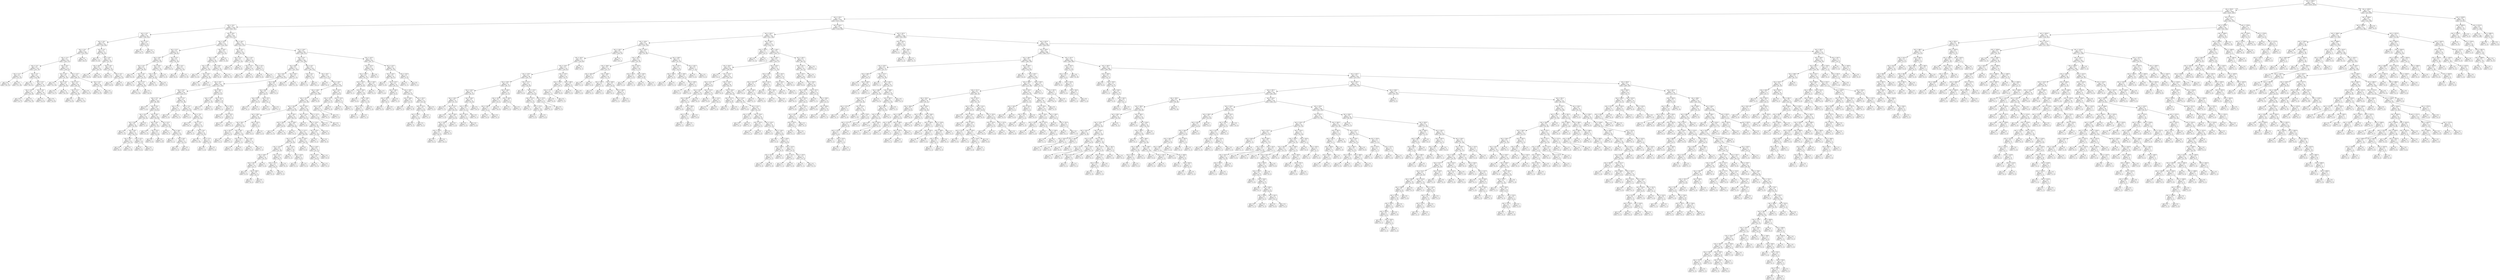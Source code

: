 digraph Tree {
node [shape=box, style="rounded", color="black", fontname=helvetica] ;
edge [fontname=helvetica] ;
0 [label="rain <= 1780.0\ngini = 0.5\nsamples = 3436\nvalue = [2679, 2676]"] ;
1 [label="rain <= 953.0\ngini = 0.5\nsamples = 2834\nvalue = [2555, 1867]"] ;
0 -> 1 [labeldistance=2.5, labelangle=45, headlabel="True"] ;
2 [label="rain <= 155.5\ngini = 0.5\nsamples = 2422\nvalue = [2272, 1532]"] ;
1 -> 2 ;
3 [label="rain <= 34.5\ngini = 0.5\nsamples = 1056\nvalue = [929, 702]"] ;
2 -> 3 ;
4 [label="rain <= 32.5\ngini = 0.5\nsamples = 361\nvalue = [358, 191]"] ;
3 -> 4 ;
5 [label="rain <= 26.5\ngini = 0.5\nsamples = 341\nvalue = [330, 185]"] ;
4 -> 5 ;
6 [label="rain <= 25.5\ngini = 0.5\nsamples = 268\nvalue = [270, 142]"] ;
5 -> 6 ;
7 [label="rain <= 17.5\ngini = 0.5\nsamples = 252\nvalue = [250, 137]"] ;
6 -> 7 ;
8 [label="rain <= 12.5\ngini = 0.4\nsamples = 135\nvalue = [141, 70]"] ;
7 -> 8 ;
9 [label="rain <= 11.5\ngini = 0.5\nsamples = 33\nvalue = [31, 22]"] ;
8 -> 9 ;
10 [label="gini = 0.5\nsamples = 20\nvalue = [20, 12]"] ;
9 -> 10 ;
11 [label="gini = 0.5\nsamples = 13\nvalue = [11, 10]"] ;
9 -> 11 ;
12 [label="rain <= 13.5\ngini = 0.4\nsamples = 102\nvalue = [110, 48]"] ;
8 -> 12 ;
13 [label="gini = 0.4\nsamples = 28\nvalue = [36, 11]"] ;
12 -> 13 ;
14 [label="rain <= 15.5\ngini = 0.4\nsamples = 74\nvalue = [74, 37]"] ;
12 -> 14 ;
15 [label="rain <= 14.5\ngini = 0.5\nsamples = 36\nvalue = [30, 20]"] ;
14 -> 15 ;
16 [label="gini = 0.4\nsamples = 16\nvalue = [14, 7]"] ;
15 -> 16 ;
17 [label="gini = 0.5\nsamples = 20\nvalue = [16, 13]"] ;
15 -> 17 ;
18 [label="rain <= 16.5\ngini = 0.4\nsamples = 38\nvalue = [44, 17]"] ;
14 -> 18 ;
19 [label="gini = 0.4\nsamples = 17\nvalue = [19, 9]"] ;
18 -> 19 ;
20 [label="gini = 0.4\nsamples = 21\nvalue = [25, 8]"] ;
18 -> 20 ;
21 [label="rain <= 20.5\ngini = 0.5\nsamples = 117\nvalue = [109, 67]"] ;
7 -> 21 ;
22 [label="rain <= 18.5\ngini = 0.5\nsamples = 45\nvalue = [41, 30]"] ;
21 -> 22 ;
23 [label="gini = 0.5\nsamples = 13\nvalue = [12, 10]"] ;
22 -> 23 ;
24 [label="rain <= 19.5\ngini = 0.5\nsamples = 32\nvalue = [29, 20]"] ;
22 -> 24 ;
25 [label="gini = 0.5\nsamples = 12\nvalue = [13, 7]"] ;
24 -> 25 ;
26 [label="gini = 0.5\nsamples = 20\nvalue = [16, 13]"] ;
24 -> 26 ;
27 [label="rain <= 23.5\ngini = 0.5\nsamples = 72\nvalue = [68, 37]"] ;
21 -> 27 ;
28 [label="rain <= 22.5\ngini = 0.4\nsamples = 46\nvalue = [46, 23]"] ;
27 -> 28 ;
29 [label="rain <= 21.5\ngini = 0.5\nsamples = 31\nvalue = [30, 18]"] ;
28 -> 29 ;
30 [label="gini = 0.4\nsamples = 15\nvalue = [14, 6]"] ;
29 -> 30 ;
31 [label="gini = 0.5\nsamples = 16\nvalue = [16, 12]"] ;
29 -> 31 ;
32 [label="gini = 0.4\nsamples = 15\nvalue = [16, 5]"] ;
28 -> 32 ;
33 [label="rain <= 24.5\ngini = 0.5\nsamples = 26\nvalue = [22, 14]"] ;
27 -> 33 ;
34 [label="gini = 0.5\nsamples = 16\nvalue = [15, 9]"] ;
33 -> 34 ;
35 [label="gini = 0.5\nsamples = 10\nvalue = [7, 5]"] ;
33 -> 35 ;
36 [label="gini = 0.3\nsamples = 16\nvalue = [20, 5]"] ;
6 -> 36 ;
37 [label="rain <= 27.5\ngini = 0.5\nsamples = 73\nvalue = [60, 43]"] ;
5 -> 37 ;
38 [label="gini = 0.5\nsamples = 14\nvalue = [9, 10]"] ;
37 -> 38 ;
39 [label="rain <= 29.5\ngini = 0.5\nsamples = 59\nvalue = [51, 33]"] ;
37 -> 39 ;
40 [label="rain <= 28.5\ngini = 0.4\nsamples = 30\nvalue = [28, 14]"] ;
39 -> 40 ;
41 [label="gini = 0.5\nsamples = 12\nvalue = [10, 6]"] ;
40 -> 41 ;
42 [label="gini = 0.4\nsamples = 18\nvalue = [18, 8]"] ;
40 -> 42 ;
43 [label="rain <= 30.5\ngini = 0.5\nsamples = 29\nvalue = [23, 19]"] ;
39 -> 43 ;
44 [label="gini = 0.5\nsamples = 10\nvalue = [7, 7]"] ;
43 -> 44 ;
45 [label="rain <= 31.5\ngini = 0.5\nsamples = 19\nvalue = [16, 12]"] ;
43 -> 45 ;
46 [label="gini = 0.5\nsamples = 10\nvalue = [10, 6]"] ;
45 -> 46 ;
47 [label="gini = 0.5\nsamples = 9\nvalue = [6, 6]"] ;
45 -> 47 ;
48 [label="rain <= 33.5\ngini = 0.3\nsamples = 20\nvalue = [28, 6]"] ;
4 -> 48 ;
49 [label="gini = 0.1\nsamples = 10\nvalue = [16, 1]"] ;
48 -> 49 ;
50 [label="gini = 0.4\nsamples = 10\nvalue = [12, 5]"] ;
48 -> 50 ;
51 [label="rain <= 50.5\ngini = 0.5\nsamples = 695\nvalue = [571, 511]"] ;
3 -> 51 ;
52 [label="rain <= 44.5\ngini = 0.5\nsamples = 154\nvalue = [118, 136]"] ;
51 -> 52 ;
53 [label="rain <= 41.5\ngini = 0.5\nsamples = 97\nvalue = [86, 81]"] ;
52 -> 53 ;
54 [label="rain <= 38.5\ngini = 0.5\nsamples = 66\nvalue = [51, 63]"] ;
53 -> 54 ;
55 [label="rain <= 35.5\ngini = 0.5\nsamples = 43\nvalue = [40, 36]"] ;
54 -> 55 ;
56 [label="gini = 0.5\nsamples = 11\nvalue = [8, 15]"] ;
55 -> 56 ;
57 [label="rain <= 36.5\ngini = 0.5\nsamples = 32\nvalue = [32, 21]"] ;
55 -> 57 ;
58 [label="gini = 0.3\nsamples = 8\nvalue = [12, 3]"] ;
57 -> 58 ;
59 [label="rain <= 37.5\ngini = 0.5\nsamples = 24\nvalue = [20, 18]"] ;
57 -> 59 ;
60 [label="gini = 0.5\nsamples = 13\nvalue = [10, 10]"] ;
59 -> 60 ;
61 [label="gini = 0.5\nsamples = 11\nvalue = [10, 8]"] ;
59 -> 61 ;
62 [label="rain <= 40.5\ngini = 0.4\nsamples = 23\nvalue = [11, 27]"] ;
54 -> 62 ;
63 [label="rain <= 39.5\ngini = 0.4\nsamples = 15\nvalue = [8, 18]"] ;
62 -> 63 ;
64 [label="gini = 0.4\nsamples = 9\nvalue = [5, 13]"] ;
63 -> 64 ;
65 [label="gini = 0.5\nsamples = 6\nvalue = [3, 5]"] ;
63 -> 65 ;
66 [label="gini = 0.4\nsamples = 8\nvalue = [3, 9]"] ;
62 -> 66 ;
67 [label="rain <= 42.5\ngini = 0.4\nsamples = 31\nvalue = [35, 18]"] ;
53 -> 67 ;
68 [label="gini = 0.4\nsamples = 9\nvalue = [10, 4]"] ;
67 -> 68 ;
69 [label="rain <= 43.5\ngini = 0.5\nsamples = 22\nvalue = [25, 14]"] ;
67 -> 69 ;
70 [label="gini = 0.5\nsamples = 8\nvalue = [8, 6]"] ;
69 -> 70 ;
71 [label="gini = 0.4\nsamples = 14\nvalue = [17, 8]"] ;
69 -> 71 ;
72 [label="rain <= 49.5\ngini = 0.5\nsamples = 57\nvalue = [32, 55]"] ;
52 -> 72 ;
73 [label="rain <= 47.5\ngini = 0.5\nsamples = 49\nvalue = [29, 45]"] ;
72 -> 73 ;
74 [label="rain <= 45.5\ngini = 0.4\nsamples = 30\nvalue = [14, 30]"] ;
73 -> 74 ;
75 [label="gini = 0.4\nsamples = 11\nvalue = [4, 12]"] ;
74 -> 75 ;
76 [label="rain <= 46.5\ngini = 0.5\nsamples = 19\nvalue = [10, 18]"] ;
74 -> 76 ;
77 [label="gini = 0.5\nsamples = 12\nvalue = [7, 10]"] ;
76 -> 77 ;
78 [label="gini = 0.4\nsamples = 7\nvalue = [3, 8]"] ;
76 -> 78 ;
79 [label="rain <= 48.5\ngini = 0.5\nsamples = 19\nvalue = [15, 15]"] ;
73 -> 79 ;
80 [label="gini = 0.4\nsamples = 9\nvalue = [9, 4]"] ;
79 -> 80 ;
81 [label="gini = 0.5\nsamples = 10\nvalue = [6, 11]"] ;
79 -> 81 ;
82 [label="gini = 0.4\nsamples = 8\nvalue = [3, 10]"] ;
72 -> 82 ;
83 [label="rain <= 56.5\ngini = 0.5\nsamples = 541\nvalue = [453, 375]"] ;
51 -> 83 ;
84 [label="rain <= 52.5\ngini = 0.4\nsamples = 46\nvalue = [44, 18]"] ;
83 -> 84 ;
85 [label="rain <= 51.5\ngini = 0.5\nsamples = 17\nvalue = [13, 10]"] ;
84 -> 85 ;
86 [label="gini = 0.3\nsamples = 8\nvalue = [7, 2]"] ;
85 -> 86 ;
87 [label="gini = 0.5\nsamples = 9\nvalue = [6, 8]"] ;
85 -> 87 ;
88 [label="rain <= 54.5\ngini = 0.3\nsamples = 29\nvalue = [31, 8]"] ;
84 -> 88 ;
89 [label="rain <= 53.5\ngini = 0.4\nsamples = 20\nvalue = [22, 7]"] ;
88 -> 89 ;
90 [label="gini = 0.3\nsamples = 12\nvalue = [13, 3]"] ;
89 -> 90 ;
91 [label="gini = 0.4\nsamples = 8\nvalue = [9, 4]"] ;
89 -> 91 ;
92 [label="rain <= 55.5\ngini = 0.2\nsamples = 9\nvalue = [9, 1]"] ;
88 -> 92 ;
93 [label="gini = 0.0\nsamples = 4\nvalue = [5, 0]"] ;
92 -> 93 ;
94 [label="gini = 0.3\nsamples = 5\nvalue = [4, 1]"] ;
92 -> 94 ;
95 [label="rain <= 134.5\ngini = 0.5\nsamples = 495\nvalue = [409, 357]"] ;
83 -> 95 ;
96 [label="rain <= 91.5\ngini = 0.5\nsamples = 409\nvalue = [351, 284]"] ;
95 -> 96 ;
97 [label="rain <= 89.5\ngini = 0.5\nsamples = 217\nvalue = [161, 162]"] ;
96 -> 97 ;
98 [label="rain <= 84.5\ngini = 0.5\nsamples = 210\nvalue = [159, 147]"] ;
97 -> 98 ;
99 [label="rain <= 78.5\ngini = 0.5\nsamples = 187\nvalue = [137, 140]"] ;
98 -> 99 ;
100 [label="rain <= 70.5\ngini = 0.5\nsamples = 162\nvalue = [128, 117]"] ;
99 -> 100 ;
101 [label="rain <= 57.5\ngini = 0.5\nsamples = 114\nvalue = [81, 89]"] ;
100 -> 101 ;
102 [label="gini = 0.4\nsamples = 7\nvalue = [3, 8]"] ;
101 -> 102 ;
103 [label="rain <= 63.5\ngini = 0.5\nsamples = 107\nvalue = [78, 81]"] ;
101 -> 103 ;
104 [label="rain <= 62.5\ngini = 0.5\nsamples = 49\nvalue = [40, 33]"] ;
103 -> 104 ;
105 [label="rain <= 58.5\ngini = 0.5\nsamples = 42\nvalue = [33, 30]"] ;
104 -> 105 ;
106 [label="gini = 0.5\nsamples = 8\nvalue = [7, 9]"] ;
105 -> 106 ;
107 [label="rain <= 60.5\ngini = 0.5\nsamples = 34\nvalue = [26, 21]"] ;
105 -> 107 ;
108 [label="rain <= 59.5\ngini = 0.5\nsamples = 20\nvalue = [19, 12]"] ;
107 -> 108 ;
109 [label="gini = 0.4\nsamples = 7\nvalue = [8, 4]"] ;
108 -> 109 ;
110 [label="gini = 0.5\nsamples = 13\nvalue = [11, 8]"] ;
108 -> 110 ;
111 [label="rain <= 61.5\ngini = 0.5\nsamples = 14\nvalue = [7, 9]"] ;
107 -> 111 ;
112 [label="gini = 0.5\nsamples = 9\nvalue = [4, 6]"] ;
111 -> 112 ;
113 [label="gini = 0.5\nsamples = 5\nvalue = [3, 3]"] ;
111 -> 113 ;
114 [label="gini = 0.4\nsamples = 7\nvalue = [7, 3]"] ;
104 -> 114 ;
115 [label="rain <= 66.5\ngini = 0.5\nsamples = 58\nvalue = [38, 48]"] ;
103 -> 115 ;
116 [label="rain <= 64.5\ngini = 0.5\nsamples = 30\nvalue = [17, 27]"] ;
115 -> 116 ;
117 [label="gini = 0.5\nsamples = 13\nvalue = [9, 11]"] ;
116 -> 117 ;
118 [label="rain <= 65.5\ngini = 0.4\nsamples = 17\nvalue = [8, 16]"] ;
116 -> 118 ;
119 [label="gini = 0.4\nsamples = 7\nvalue = [3, 8]"] ;
118 -> 119 ;
120 [label="gini = 0.5\nsamples = 10\nvalue = [5, 8]"] ;
118 -> 120 ;
121 [label="rain <= 67.5\ngini = 0.5\nsamples = 28\nvalue = [21, 21]"] ;
115 -> 121 ;
122 [label="gini = 0.5\nsamples = 8\nvalue = [6, 7]"] ;
121 -> 122 ;
123 [label="rain <= 68.5\ngini = 0.5\nsamples = 20\nvalue = [15, 14]"] ;
121 -> 123 ;
124 [label="gini = 0.5\nsamples = 7\nvalue = [5, 3]"] ;
123 -> 124 ;
125 [label="rain <= 69.5\ngini = 0.5\nsamples = 13\nvalue = [10, 11]"] ;
123 -> 125 ;
126 [label="gini = 0.5\nsamples = 6\nvalue = [4, 5]"] ;
125 -> 126 ;
127 [label="gini = 0.5\nsamples = 7\nvalue = [6, 6]"] ;
125 -> 127 ;
128 [label="rain <= 72.5\ngini = 0.5\nsamples = 48\nvalue = [47, 28]"] ;
100 -> 128 ;
129 [label="rain <= 71.5\ngini = 0.3\nsamples = 9\nvalue = [13, 3]"] ;
128 -> 129 ;
130 [label="gini = 0.0\nsamples = 1\nvalue = [1, 0]"] ;
129 -> 130 ;
131 [label="gini = 0.3\nsamples = 8\nvalue = [12, 3]"] ;
129 -> 131 ;
132 [label="rain <= 73.5\ngini = 0.5\nsamples = 39\nvalue = [34, 25]"] ;
128 -> 132 ;
133 [label="gini = 0.5\nsamples = 7\nvalue = [3, 5]"] ;
132 -> 133 ;
134 [label="rain <= 74.5\ngini = 0.5\nsamples = 32\nvalue = [31, 20]"] ;
132 -> 134 ;
135 [label="gini = 0.4\nsamples = 8\nvalue = [10, 3]"] ;
134 -> 135 ;
136 [label="rain <= 75.5\ngini = 0.5\nsamples = 24\nvalue = [21, 17]"] ;
134 -> 136 ;
137 [label="gini = 0.5\nsamples = 4\nvalue = [2, 3]"] ;
136 -> 137 ;
138 [label="rain <= 76.5\ngini = 0.5\nsamples = 20\nvalue = [19, 14]"] ;
136 -> 138 ;
139 [label="gini = 0.5\nsamples = 12\nvalue = [13, 10]"] ;
138 -> 139 ;
140 [label="rain <= 77.5\ngini = 0.5\nsamples = 8\nvalue = [6, 4]"] ;
138 -> 140 ;
141 [label="gini = 0.0\nsamples = 1\nvalue = [1, 0]"] ;
140 -> 141 ;
142 [label="gini = 0.5\nsamples = 7\nvalue = [5, 4]"] ;
140 -> 142 ;
143 [label="rain <= 80.5\ngini = 0.4\nsamples = 25\nvalue = [9, 23]"] ;
99 -> 143 ;
144 [label="rain <= 79.5\ngini = 0.2\nsamples = 11\nvalue = [2, 15]"] ;
143 -> 144 ;
145 [label="gini = 0.2\nsamples = 7\nvalue = [1, 11]"] ;
144 -> 145 ;
146 [label="gini = 0.3\nsamples = 4\nvalue = [1, 4]"] ;
144 -> 146 ;
147 [label="rain <= 81.5\ngini = 0.5\nsamples = 14\nvalue = [7, 8]"] ;
143 -> 147 ;
148 [label="gini = 0.5\nsamples = 7\nvalue = [5, 3]"] ;
147 -> 148 ;
149 [label="rain <= 82.5\ngini = 0.4\nsamples = 7\nvalue = [2, 5]"] ;
147 -> 149 ;
150 [label="gini = 0.0\nsamples = 1\nvalue = [0, 1]"] ;
149 -> 150 ;
151 [label="rain <= 83.5\ngini = 0.4\nsamples = 6\nvalue = [2, 4]"] ;
149 -> 151 ;
152 [label="gini = 0.4\nsamples = 3\nvalue = [1, 2]"] ;
151 -> 152 ;
153 [label="gini = 0.4\nsamples = 3\nvalue = [1, 2]"] ;
151 -> 153 ;
154 [label="rain <= 88.5\ngini = 0.4\nsamples = 23\nvalue = [22, 7]"] ;
98 -> 154 ;
155 [label="rain <= 86.5\ngini = 0.3\nsamples = 19\nvalue = [18, 4]"] ;
154 -> 155 ;
156 [label="rain <= 85.5\ngini = 0.4\nsamples = 12\nvalue = [10, 3]"] ;
155 -> 156 ;
157 [label="gini = 0.2\nsamples = 7\nvalue = [6, 1]"] ;
156 -> 157 ;
158 [label="gini = 0.4\nsamples = 5\nvalue = [4, 2]"] ;
156 -> 158 ;
159 [label="rain <= 87.5\ngini = 0.2\nsamples = 7\nvalue = [8, 1]"] ;
155 -> 159 ;
160 [label="gini = 0.0\nsamples = 2\nvalue = [3, 0]"] ;
159 -> 160 ;
161 [label="gini = 0.3\nsamples = 5\nvalue = [5, 1]"] ;
159 -> 161 ;
162 [label="gini = 0.5\nsamples = 4\nvalue = [4, 3]"] ;
154 -> 162 ;
163 [label="rain <= 90.5\ngini = 0.2\nsamples = 7\nvalue = [2, 15]"] ;
97 -> 163 ;
164 [label="gini = 0.0\nsamples = 1\nvalue = [0, 3]"] ;
163 -> 164 ;
165 [label="gini = 0.2\nsamples = 6\nvalue = [2, 12]"] ;
163 -> 165 ;
166 [label="rain <= 93.5\ngini = 0.5\nsamples = 192\nvalue = [190, 122]"] ;
96 -> 166 ;
167 [label="rain <= 92.5\ngini = 0.4\nsamples = 13\nvalue = [17, 5]"] ;
166 -> 167 ;
168 [label="gini = 0.5\nsamples = 6\nvalue = [7, 4]"] ;
167 -> 168 ;
169 [label="gini = 0.2\nsamples = 7\nvalue = [10, 1]"] ;
167 -> 169 ;
170 [label="rain <= 94.5\ngini = 0.5\nsamples = 179\nvalue = [173, 117]"] ;
166 -> 170 ;
171 [label="gini = 0.0\nsamples = 1\nvalue = [0, 3]"] ;
170 -> 171 ;
172 [label="rain <= 129.5\ngini = 0.5\nsamples = 178\nvalue = [173, 114]"] ;
170 -> 172 ;
173 [label="rain <= 128.5\ngini = 0.5\nsamples = 162\nvalue = [155, 108]"] ;
172 -> 173 ;
174 [label="rain <= 121.5\ngini = 0.5\nsamples = 154\nvalue = [151, 99]"] ;
173 -> 174 ;
175 [label="rain <= 103.0\ngini = 0.5\nsamples = 118\nvalue = [118, 70]"] ;
174 -> 175 ;
176 [label="rain <= 100.5\ngini = 0.5\nsamples = 26\nvalue = [20, 19]"] ;
175 -> 176 ;
177 [label="rain <= 96.5\ngini = 0.5\nsamples = 23\nvalue = [18, 13]"] ;
176 -> 177 ;
178 [label="rain <= 95.5\ngini = 0.4\nsamples = 8\nvalue = [6, 3]"] ;
177 -> 178 ;
179 [label="gini = 0.5\nsamples = 5\nvalue = [3, 2]"] ;
178 -> 179 ;
180 [label="gini = 0.4\nsamples = 3\nvalue = [3, 1]"] ;
178 -> 180 ;
181 [label="rain <= 98.5\ngini = 0.5\nsamples = 15\nvalue = [12, 10]"] ;
177 -> 181 ;
182 [label="rain <= 97.5\ngini = 0.4\nsamples = 3\nvalue = [1, 3]"] ;
181 -> 182 ;
183 [label="gini = 0.4\nsamples = 2\nvalue = [1, 2]"] ;
182 -> 183 ;
184 [label="gini = 0.0\nsamples = 1\nvalue = [0, 1]"] ;
182 -> 184 ;
185 [label="rain <= 99.5\ngini = 0.5\nsamples = 12\nvalue = [11, 7]"] ;
181 -> 185 ;
186 [label="gini = 0.4\nsamples = 5\nvalue = [4, 2]"] ;
185 -> 186 ;
187 [label="gini = 0.5\nsamples = 7\nvalue = [7, 5]"] ;
185 -> 187 ;
188 [label="rain <= 101.5\ngini = 0.4\nsamples = 3\nvalue = [2, 6]"] ;
176 -> 188 ;
189 [label="gini = 0.0\nsamples = 1\nvalue = [0, 2]"] ;
188 -> 189 ;
190 [label="gini = 0.4\nsamples = 2\nvalue = [2, 4]"] ;
188 -> 190 ;
191 [label="rain <= 105.5\ngini = 0.5\nsamples = 92\nvalue = [98, 51]"] ;
175 -> 191 ;
192 [label="rain <= 104.5\ngini = 0.3\nsamples = 21\nvalue = [29, 8]"] ;
191 -> 192 ;
193 [label="gini = 0.3\nsamples = 11\nvalue = [17, 4]"] ;
192 -> 193 ;
194 [label="gini = 0.4\nsamples = 10\nvalue = [12, 4]"] ;
192 -> 194 ;
195 [label="rain <= 106.5\ngini = 0.5\nsamples = 71\nvalue = [69, 43]"] ;
191 -> 195 ;
196 [label="gini = 0.0\nsamples = 2\nvalue = [0, 3]"] ;
195 -> 196 ;
197 [label="rain <= 117.5\ngini = 0.5\nsamples = 69\nvalue = [69, 40]"] ;
195 -> 197 ;
198 [label="rain <= 113.5\ngini = 0.5\nsamples = 43\nvalue = [39, 29]"] ;
197 -> 198 ;
199 [label="rain <= 110.5\ngini = 0.5\nsamples = 33\nvalue = [32, 20]"] ;
198 -> 199 ;
200 [label="rain <= 109.5\ngini = 0.5\nsamples = 20\nvalue = [16, 13]"] ;
199 -> 200 ;
201 [label="rain <= 107.5\ngini = 0.4\nsamples = 15\nvalue = [15, 7]"] ;
200 -> 201 ;
202 [label="gini = 0.5\nsamples = 6\nvalue = [5, 4]"] ;
201 -> 202 ;
203 [label="rain <= 108.5\ngini = 0.4\nsamples = 9\nvalue = [10, 3]"] ;
201 -> 203 ;
204 [label="gini = 0.3\nsamples = 7\nvalue = [8, 2]"] ;
203 -> 204 ;
205 [label="gini = 0.4\nsamples = 2\nvalue = [2, 1]"] ;
203 -> 205 ;
206 [label="gini = 0.2\nsamples = 5\nvalue = [1, 6]"] ;
200 -> 206 ;
207 [label="rain <= 112.5\ngini = 0.4\nsamples = 13\nvalue = [16, 7]"] ;
199 -> 207 ;
208 [label="rain <= 111.5\ngini = 0.4\nsamples = 9\nvalue = [10, 4]"] ;
207 -> 208 ;
209 [label="gini = 0.4\nsamples = 5\nvalue = [5, 2]"] ;
208 -> 209 ;
210 [label="gini = 0.4\nsamples = 4\nvalue = [5, 2]"] ;
208 -> 210 ;
211 [label="gini = 0.4\nsamples = 4\nvalue = [6, 3]"] ;
207 -> 211 ;
212 [label="rain <= 114.5\ngini = 0.5\nsamples = 10\nvalue = [7, 9]"] ;
198 -> 212 ;
213 [label="gini = 0.4\nsamples = 4\nvalue = [1, 3]"] ;
212 -> 213 ;
214 [label="rain <= 116.0\ngini = 0.5\nsamples = 6\nvalue = [6, 6]"] ;
212 -> 214 ;
215 [label="gini = 0.4\nsamples = 2\nvalue = [2, 1]"] ;
214 -> 215 ;
216 [label="gini = 0.5\nsamples = 4\nvalue = [4, 5]"] ;
214 -> 216 ;
217 [label="rain <= 118.5\ngini = 0.4\nsamples = 26\nvalue = [30, 11]"] ;
197 -> 217 ;
218 [label="gini = 0.0\nsamples = 3\nvalue = [5, 0]"] ;
217 -> 218 ;
219 [label="rain <= 120.5\ngini = 0.4\nsamples = 23\nvalue = [25, 11]"] ;
217 -> 219 ;
220 [label="rain <= 119.5\ngini = 0.4\nsamples = 12\nvalue = [16, 6]"] ;
219 -> 220 ;
221 [label="gini = 0.4\nsamples = 8\nvalue = [12, 5]"] ;
220 -> 221 ;
222 [label="gini = 0.3\nsamples = 4\nvalue = [4, 1]"] ;
220 -> 222 ;
223 [label="gini = 0.5\nsamples = 11\nvalue = [9, 5]"] ;
219 -> 223 ;
224 [label="rain <= 126.5\ngini = 0.5\nsamples = 36\nvalue = [33, 29]"] ;
174 -> 224 ;
225 [label="rain <= 123.0\ngini = 0.5\nsamples = 24\nvalue = [18, 21]"] ;
224 -> 225 ;
226 [label="gini = 0.4\nsamples = 6\nvalue = [3, 6]"] ;
225 -> 226 ;
227 [label="rain <= 125.5\ngini = 0.5\nsamples = 18\nvalue = [15, 15]"] ;
225 -> 227 ;
228 [label="rain <= 124.5\ngini = 0.5\nsamples = 12\nvalue = [11, 10]"] ;
227 -> 228 ;
229 [label="gini = 0.5\nsamples = 7\nvalue = [5, 5]"] ;
228 -> 229 ;
230 [label="gini = 0.5\nsamples = 5\nvalue = [6, 5]"] ;
228 -> 230 ;
231 [label="gini = 0.5\nsamples = 6\nvalue = [4, 5]"] ;
227 -> 231 ;
232 [label="rain <= 127.5\ngini = 0.5\nsamples = 12\nvalue = [15, 8]"] ;
224 -> 232 ;
233 [label="gini = 0.5\nsamples = 3\nvalue = [3, 2]"] ;
232 -> 233 ;
234 [label="gini = 0.4\nsamples = 9\nvalue = [12, 6]"] ;
232 -> 234 ;
235 [label="gini = 0.4\nsamples = 8\nvalue = [4, 9]"] ;
173 -> 235 ;
236 [label="rain <= 132.5\ngini = 0.4\nsamples = 16\nvalue = [18, 6]"] ;
172 -> 236 ;
237 [label="rain <= 131.5\ngini = 0.3\nsamples = 10\nvalue = [13, 3]"] ;
236 -> 237 ;
238 [label="rain <= 130.5\ngini = 0.3\nsamples = 9\nvalue = [11, 3]"] ;
237 -> 238 ;
239 [label="gini = 0.3\nsamples = 4\nvalue = [4, 1]"] ;
238 -> 239 ;
240 [label="gini = 0.3\nsamples = 5\nvalue = [7, 2]"] ;
238 -> 240 ;
241 [label="gini = 0.0\nsamples = 1\nvalue = [2, 0]"] ;
237 -> 241 ;
242 [label="rain <= 133.5\ngini = 0.5\nsamples = 6\nvalue = [5, 3]"] ;
236 -> 242 ;
243 [label="gini = 0.5\nsamples = 4\nvalue = [3, 2]"] ;
242 -> 243 ;
244 [label="gini = 0.4\nsamples = 2\nvalue = [2, 1]"] ;
242 -> 244 ;
245 [label="rain <= 143.5\ngini = 0.5\nsamples = 86\nvalue = [58, 73]"] ;
95 -> 245 ;
246 [label="rain <= 142.0\ngini = 0.4\nsamples = 38\nvalue = [16, 44]"] ;
245 -> 246 ;
247 [label="rain <= 139.5\ngini = 0.4\nsamples = 35\nvalue = [16, 37]"] ;
246 -> 247 ;
248 [label="rain <= 135.5\ngini = 0.4\nsamples = 23\nvalue = [8, 26]"] ;
247 -> 248 ;
249 [label="gini = 0.5\nsamples = 7\nvalue = [5, 7]"] ;
248 -> 249 ;
250 [label="rain <= 136.5\ngini = 0.2\nsamples = 16\nvalue = [3, 19]"] ;
248 -> 250 ;
251 [label="gini = 0.0\nsamples = 4\nvalue = [0, 6]"] ;
250 -> 251 ;
252 [label="rain <= 138.5\ngini = 0.3\nsamples = 12\nvalue = [3, 13]"] ;
250 -> 252 ;
253 [label="rain <= 137.5\ngini = 0.4\nsamples = 5\nvalue = [2, 5]"] ;
252 -> 253 ;
254 [label="gini = 0.3\nsamples = 3\nvalue = [1, 4]"] ;
253 -> 254 ;
255 [label="gini = 0.5\nsamples = 2\nvalue = [1, 1]"] ;
253 -> 255 ;
256 [label="gini = 0.2\nsamples = 7\nvalue = [1, 8]"] ;
252 -> 256 ;
257 [label="rain <= 140.5\ngini = 0.5\nsamples = 12\nvalue = [8, 11]"] ;
247 -> 257 ;
258 [label="gini = 0.4\nsamples = 5\nvalue = [6, 3]"] ;
257 -> 258 ;
259 [label="gini = 0.3\nsamples = 7\nvalue = [2, 8]"] ;
257 -> 259 ;
260 [label="gini = 0.0\nsamples = 3\nvalue = [0, 7]"] ;
246 -> 260 ;
261 [label="rain <= 153.5\ngini = 0.5\nsamples = 48\nvalue = [42, 29]"] ;
245 -> 261 ;
262 [label="rain <= 144.5\ngini = 0.5\nsamples = 42\nvalue = [40, 21]"] ;
261 -> 262 ;
263 [label="gini = 0.0\nsamples = 1\nvalue = [1, 0]"] ;
262 -> 263 ;
264 [label="rain <= 147.5\ngini = 0.5\nsamples = 41\nvalue = [39, 21]"] ;
262 -> 264 ;
265 [label="rain <= 146.5\ngini = 0.5\nsamples = 8\nvalue = [9, 6]"] ;
264 -> 265 ;
266 [label="rain <= 145.5\ngini = 0.5\nsamples = 6\nvalue = [8, 5]"] ;
265 -> 266 ;
267 [label="gini = 0.5\nsamples = 4\nvalue = [6, 4]"] ;
266 -> 267 ;
268 [label="gini = 0.4\nsamples = 2\nvalue = [2, 1]"] ;
266 -> 268 ;
269 [label="gini = 0.5\nsamples = 2\nvalue = [1, 1]"] ;
265 -> 269 ;
270 [label="rain <= 149.5\ngini = 0.4\nsamples = 33\nvalue = [30, 15]"] ;
264 -> 270 ;
271 [label="rain <= 148.5\ngini = 0.4\nsamples = 14\nvalue = [12, 5]"] ;
270 -> 271 ;
272 [label="gini = 0.4\nsamples = 4\nvalue = [3, 1]"] ;
271 -> 272 ;
273 [label="gini = 0.4\nsamples = 10\nvalue = [9, 4]"] ;
271 -> 273 ;
274 [label="rain <= 152.5\ngini = 0.5\nsamples = 19\nvalue = [18, 10]"] ;
270 -> 274 ;
275 [label="rain <= 151.5\ngini = 0.5\nsamples = 14\nvalue = [13, 8]"] ;
274 -> 275 ;
276 [label="rain <= 150.5\ngini = 0.5\nsamples = 11\nvalue = [11, 6]"] ;
275 -> 276 ;
277 [label="gini = 0.5\nsamples = 6\nvalue = [5, 3]"] ;
276 -> 277 ;
278 [label="gini = 0.4\nsamples = 5\nvalue = [6, 3]"] ;
276 -> 278 ;
279 [label="gini = 0.5\nsamples = 3\nvalue = [2, 2]"] ;
275 -> 279 ;
280 [label="gini = 0.4\nsamples = 5\nvalue = [5, 2]"] ;
274 -> 280 ;
281 [label="rain <= 154.5\ngini = 0.3\nsamples = 6\nvalue = [2, 8]"] ;
261 -> 281 ;
282 [label="gini = 0.3\nsamples = 5\nvalue = [2, 7]"] ;
281 -> 282 ;
283 [label="gini = 0.0\nsamples = 1\nvalue = [0, 1]"] ;
281 -> 283 ;
284 [label="rain <= 263.5\ngini = 0.5\nsamples = 1366\nvalue = [1343, 830]"] ;
2 -> 284 ;
285 [label="rain <= 202.5\ngini = 0.4\nsamples = 358\nvalue = [412, 190]"] ;
284 -> 285 ;
286 [label="rain <= 183.5\ngini = 0.5\nsamples = 186\nvalue = [194, 118]"] ;
285 -> 286 ;
287 [label="rain <= 182.5\ngini = 0.4\nsamples = 124\nvalue = [140, 70]"] ;
286 -> 287 ;
288 [label="rain <= 181.5\ngini = 0.5\nsamples = 117\nvalue = [126, 69]"] ;
287 -> 288 ;
289 [label="rain <= 176.5\ngini = 0.4\nsamples = 114\nvalue = [126, 62]"] ;
288 -> 289 ;
290 [label="rain <= 170.5\ngini = 0.5\nsamples = 98\nvalue = [101, 57]"] ;
289 -> 290 ;
291 [label="rain <= 165.5\ngini = 0.4\nsamples = 74\nvalue = [83, 37]"] ;
290 -> 291 ;
292 [label="rain <= 161.5\ngini = 0.5\nsamples = 53\nvalue = [56, 31]"] ;
291 -> 292 ;
293 [label="rain <= 156.5\ngini = 0.4\nsamples = 32\nvalue = [37, 15]"] ;
292 -> 293 ;
294 [label="gini = 0.2\nsamples = 6\nvalue = [7, 1]"] ;
293 -> 294 ;
295 [label="rain <= 157.5\ngini = 0.4\nsamples = 26\nvalue = [30, 14]"] ;
293 -> 295 ;
296 [label="gini = 0.5\nsamples = 8\nvalue = [7, 6]"] ;
295 -> 296 ;
297 [label="rain <= 160.5\ngini = 0.4\nsamples = 18\nvalue = [23, 8]"] ;
295 -> 297 ;
298 [label="rain <= 159.5\ngini = 0.4\nsamples = 17\nvalue = [22, 8]"] ;
297 -> 298 ;
299 [label="rain <= 158.5\ngini = 0.4\nsamples = 11\nvalue = [16, 5]"] ;
298 -> 299 ;
300 [label="gini = 0.4\nsamples = 4\nvalue = [6, 2]"] ;
299 -> 300 ;
301 [label="gini = 0.4\nsamples = 7\nvalue = [10, 3]"] ;
299 -> 301 ;
302 [label="gini = 0.4\nsamples = 6\nvalue = [6, 3]"] ;
298 -> 302 ;
303 [label="gini = 0.0\nsamples = 1\nvalue = [1, 0]"] ;
297 -> 303 ;
304 [label="rain <= 164.5\ngini = 0.5\nsamples = 21\nvalue = [19, 16]"] ;
292 -> 304 ;
305 [label="rain <= 163.5\ngini = 0.5\nsamples = 13\nvalue = [9, 11]"] ;
304 -> 305 ;
306 [label="rain <= 162.5\ngini = 0.5\nsamples = 6\nvalue = [5, 4]"] ;
305 -> 306 ;
307 [label="gini = 0.5\nsamples = 5\nvalue = [3, 4]"] ;
306 -> 307 ;
308 [label="gini = 0.0\nsamples = 1\nvalue = [2, 0]"] ;
306 -> 308 ;
309 [label="gini = 0.5\nsamples = 7\nvalue = [4, 7]"] ;
305 -> 309 ;
310 [label="gini = 0.4\nsamples = 8\nvalue = [10, 5]"] ;
304 -> 310 ;
311 [label="rain <= 168.5\ngini = 0.3\nsamples = 21\nvalue = [27, 6]"] ;
291 -> 311 ;
312 [label="rain <= 167.5\ngini = 0.2\nsamples = 12\nvalue = [19, 2]"] ;
311 -> 312 ;
313 [label="rain <= 166.5\ngini = 0.3\nsamples = 7\nvalue = [9, 2]"] ;
312 -> 313 ;
314 [label="gini = 0.0\nsamples = 2\nvalue = [4, 0]"] ;
313 -> 314 ;
315 [label="gini = 0.4\nsamples = 5\nvalue = [5, 2]"] ;
313 -> 315 ;
316 [label="gini = 0.0\nsamples = 5\nvalue = [10, 0]"] ;
312 -> 316 ;
317 [label="rain <= 169.5\ngini = 0.4\nsamples = 9\nvalue = [8, 4]"] ;
311 -> 317 ;
318 [label="gini = 0.5\nsamples = 5\nvalue = [3, 2]"] ;
317 -> 318 ;
319 [label="gini = 0.4\nsamples = 4\nvalue = [5, 2]"] ;
317 -> 319 ;
320 [label="rain <= 171.5\ngini = 0.5\nsamples = 24\nvalue = [18, 20]"] ;
290 -> 320 ;
321 [label="gini = 0.0\nsamples = 1\nvalue = [0, 4]"] ;
320 -> 321 ;
322 [label="rain <= 174.5\ngini = 0.5\nsamples = 23\nvalue = [18, 16]"] ;
320 -> 322 ;
323 [label="rain <= 172.5\ngini = 0.5\nsamples = 12\nvalue = [9, 11]"] ;
322 -> 323 ;
324 [label="gini = 0.4\nsamples = 2\nvalue = [2, 1]"] ;
323 -> 324 ;
325 [label="rain <= 173.5\ngini = 0.5\nsamples = 10\nvalue = [7, 10]"] ;
323 -> 325 ;
326 [label="gini = 0.5\nsamples = 6\nvalue = [3, 4]"] ;
325 -> 326 ;
327 [label="gini = 0.5\nsamples = 4\nvalue = [4, 6]"] ;
325 -> 327 ;
328 [label="rain <= 175.5\ngini = 0.5\nsamples = 11\nvalue = [9, 5]"] ;
322 -> 328 ;
329 [label="gini = 0.4\nsamples = 7\nvalue = [5, 2]"] ;
328 -> 329 ;
330 [label="gini = 0.5\nsamples = 4\nvalue = [4, 3]"] ;
328 -> 330 ;
331 [label="rain <= 179.5\ngini = 0.3\nsamples = 16\nvalue = [25, 5]"] ;
289 -> 331 ;
332 [label="rain <= 178.5\ngini = 0.1\nsamples = 12\nvalue = [19, 1]"] ;
331 -> 332 ;
333 [label="rain <= 177.5\ngini = 0.2\nsamples = 9\nvalue = [11, 1]"] ;
332 -> 333 ;
334 [label="gini = 0.0\nsamples = 3\nvalue = [4, 0]"] ;
333 -> 334 ;
335 [label="gini = 0.2\nsamples = 6\nvalue = [7, 1]"] ;
333 -> 335 ;
336 [label="gini = 0.0\nsamples = 3\nvalue = [8, 0]"] ;
332 -> 336 ;
337 [label="rain <= 180.5\ngini = 0.5\nsamples = 4\nvalue = [6, 4]"] ;
331 -> 337 ;
338 [label="gini = 0.5\nsamples = 3\nvalue = [4, 4]"] ;
337 -> 338 ;
339 [label="gini = 0.0\nsamples = 1\nvalue = [2, 0]"] ;
337 -> 339 ;
340 [label="gini = 0.0\nsamples = 3\nvalue = [0, 7]"] ;
288 -> 340 ;
341 [label="gini = 0.1\nsamples = 7\nvalue = [14, 1]"] ;
287 -> 341 ;
342 [label="rain <= 195.5\ngini = 0.5\nsamples = 62\nvalue = [54, 48]"] ;
286 -> 342 ;
343 [label="rain <= 191.5\ngini = 0.5\nsamples = 40\nvalue = [29, 34]"] ;
342 -> 343 ;
344 [label="rain <= 186.5\ngini = 0.5\nsamples = 22\nvalue = [22, 17]"] ;
343 -> 344 ;
345 [label="rain <= 185.0\ngini = 0.5\nsamples = 6\nvalue = [5, 6]"] ;
344 -> 345 ;
346 [label="gini = 0.5\nsamples = 3\nvalue = [2, 2]"] ;
345 -> 346 ;
347 [label="gini = 0.5\nsamples = 3\nvalue = [3, 4]"] ;
345 -> 347 ;
348 [label="rain <= 188.5\ngini = 0.5\nsamples = 16\nvalue = [17, 11]"] ;
344 -> 348 ;
349 [label="rain <= 187.5\ngini = 0.4\nsamples = 7\nvalue = [7, 3]"] ;
348 -> 349 ;
350 [label="gini = 0.4\nsamples = 4\nvalue = [4, 2]"] ;
349 -> 350 ;
351 [label="gini = 0.4\nsamples = 3\nvalue = [3, 1]"] ;
349 -> 351 ;
352 [label="rain <= 189.5\ngini = 0.5\nsamples = 9\nvalue = [10, 8]"] ;
348 -> 352 ;
353 [label="gini = 0.0\nsamples = 1\nvalue = [0, 1]"] ;
352 -> 353 ;
354 [label="rain <= 190.5\ngini = 0.5\nsamples = 8\nvalue = [10, 7]"] ;
352 -> 354 ;
355 [label="gini = 0.4\nsamples = 2\nvalue = [3, 1]"] ;
354 -> 355 ;
356 [label="gini = 0.5\nsamples = 6\nvalue = [7, 6]"] ;
354 -> 356 ;
357 [label="rain <= 193.5\ngini = 0.4\nsamples = 18\nvalue = [7, 17]"] ;
343 -> 357 ;
358 [label="rain <= 192.5\ngini = 0.3\nsamples = 8\nvalue = [2, 9]"] ;
357 -> 358 ;
359 [label="gini = 0.4\nsamples = 3\nvalue = [1, 2]"] ;
358 -> 359 ;
360 [label="gini = 0.2\nsamples = 5\nvalue = [1, 7]"] ;
358 -> 360 ;
361 [label="rain <= 194.5\ngini = 0.5\nsamples = 10\nvalue = [5, 8]"] ;
357 -> 361 ;
362 [label="gini = 0.5\nsamples = 8\nvalue = [4, 7]"] ;
361 -> 362 ;
363 [label="gini = 0.5\nsamples = 2\nvalue = [1, 1]"] ;
361 -> 363 ;
364 [label="rain <= 200.5\ngini = 0.5\nsamples = 22\nvalue = [25, 14]"] ;
342 -> 364 ;
365 [label="rain <= 197.5\ngini = 0.3\nsamples = 15\nvalue = [18, 4]"] ;
364 -> 365 ;
366 [label="rain <= 196.5\ngini = 0.4\nsamples = 6\nvalue = [4, 2]"] ;
365 -> 366 ;
367 [label="gini = 0.4\nsamples = 3\nvalue = [2, 1]"] ;
366 -> 367 ;
368 [label="gini = 0.4\nsamples = 3\nvalue = [2, 1]"] ;
366 -> 368 ;
369 [label="rain <= 198.5\ngini = 0.2\nsamples = 9\nvalue = [14, 2]"] ;
365 -> 369 ;
370 [label="gini = 0.0\nsamples = 4\nvalue = [7, 0]"] ;
369 -> 370 ;
371 [label="rain <= 199.5\ngini = 0.3\nsamples = 5\nvalue = [7, 2]"] ;
369 -> 371 ;
372 [label="gini = 0.4\nsamples = 4\nvalue = [5, 2]"] ;
371 -> 372 ;
373 [label="gini = 0.0\nsamples = 1\nvalue = [2, 0]"] ;
371 -> 373 ;
374 [label="rain <= 201.5\ngini = 0.5\nsamples = 7\nvalue = [7, 10]"] ;
364 -> 374 ;
375 [label="gini = 0.4\nsamples = 3\nvalue = [3, 6]"] ;
374 -> 375 ;
376 [label="gini = 0.5\nsamples = 4\nvalue = [4, 4]"] ;
374 -> 376 ;
377 [label="rain <= 204.5\ngini = 0.4\nsamples = 172\nvalue = [218, 72]"] ;
285 -> 377 ;
378 [label="rain <= 203.5\ngini = 0.1\nsamples = 11\nvalue = [24, 1]"] ;
377 -> 378 ;
379 [label="gini = 0.0\nsamples = 7\nvalue = [17, 0]"] ;
378 -> 379 ;
380 [label="gini = 0.2\nsamples = 4\nvalue = [7, 1]"] ;
378 -> 380 ;
381 [label="rain <= 246.5\ngini = 0.4\nsamples = 161\nvalue = [194, 71]"] ;
377 -> 381 ;
382 [label="rain <= 236.5\ngini = 0.4\nsamples = 110\nvalue = [126, 57]"] ;
381 -> 382 ;
383 [label="rain <= 205.5\ngini = 0.4\nsamples = 88\nvalue = [109, 38]"] ;
382 -> 383 ;
384 [label="gini = 0.5\nsamples = 7\nvalue = [6, 5]"] ;
383 -> 384 ;
385 [label="rain <= 215.5\ngini = 0.4\nsamples = 81\nvalue = [103, 33]"] ;
383 -> 385 ;
386 [label="rain <= 211.5\ngini = 0.2\nsamples = 23\nvalue = [39, 6]"] ;
385 -> 386 ;
387 [label="rain <= 210.5\ngini = 0.4\nsamples = 10\nvalue = [12, 4]"] ;
386 -> 387 ;
388 [label="rain <= 206.5\ngini = 0.2\nsamples = 9\nvalue = [12, 2]"] ;
387 -> 388 ;
389 [label="gini = 0.0\nsamples = 2\nvalue = [4, 0]"] ;
388 -> 389 ;
390 [label="rain <= 208.5\ngini = 0.3\nsamples = 7\nvalue = [8, 2]"] ;
388 -> 390 ;
391 [label="rain <= 207.5\ngini = 0.4\nsamples = 5\nvalue = [4, 2]"] ;
390 -> 391 ;
392 [label="gini = 0.4\nsamples = 3\nvalue = [3, 1]"] ;
391 -> 392 ;
393 [label="gini = 0.5\nsamples = 2\nvalue = [1, 1]"] ;
391 -> 393 ;
394 [label="gini = 0.0\nsamples = 2\nvalue = [4, 0]"] ;
390 -> 394 ;
395 [label="gini = 0.0\nsamples = 1\nvalue = [0, 2]"] ;
387 -> 395 ;
396 [label="rain <= 213.5\ngini = 0.1\nsamples = 13\nvalue = [27, 2]"] ;
386 -> 396 ;
397 [label="gini = 0.0\nsamples = 4\nvalue = [9, 0]"] ;
396 -> 397 ;
398 [label="rain <= 214.5\ngini = 0.2\nsamples = 9\nvalue = [18, 2]"] ;
396 -> 398 ;
399 [label="gini = 0.2\nsamples = 6\nvalue = [15, 2]"] ;
398 -> 399 ;
400 [label="gini = 0.0\nsamples = 3\nvalue = [3, 0]"] ;
398 -> 400 ;
401 [label="rain <= 216.5\ngini = 0.4\nsamples = 58\nvalue = [64, 27]"] ;
385 -> 401 ;
402 [label="gini = 0.0\nsamples = 2\nvalue = [0, 4]"] ;
401 -> 402 ;
403 [label="rain <= 218.5\ngini = 0.4\nsamples = 56\nvalue = [64, 23]"] ;
401 -> 403 ;
404 [label="rain <= 217.5\ngini = 0.5\nsamples = 10\nvalue = [9, 8]"] ;
403 -> 404 ;
405 [label="gini = 0.4\nsamples = 5\nvalue = [5, 2]"] ;
404 -> 405 ;
406 [label="gini = 0.5\nsamples = 5\nvalue = [4, 6]"] ;
404 -> 406 ;
407 [label="rain <= 219.5\ngini = 0.3\nsamples = 46\nvalue = [55, 15]"] ;
403 -> 407 ;
408 [label="gini = 0.0\nsamples = 3\nvalue = [4, 0]"] ;
407 -> 408 ;
409 [label="rain <= 221.5\ngini = 0.4\nsamples = 43\nvalue = [51, 15]"] ;
407 -> 409 ;
410 [label="rain <= 220.5\ngini = 0.4\nsamples = 3\nvalue = [1, 2]"] ;
409 -> 410 ;
411 [label="gini = 0.0\nsamples = 1\nvalue = [0, 1]"] ;
410 -> 411 ;
412 [label="gini = 0.5\nsamples = 2\nvalue = [1, 1]"] ;
410 -> 412 ;
413 [label="rain <= 224.5\ngini = 0.3\nsamples = 40\nvalue = [50, 13]"] ;
409 -> 413 ;
414 [label="rain <= 222.5\ngini = 0.1\nsamples = 11\nvalue = [13, 1]"] ;
413 -> 414 ;
415 [label="gini = 0.2\nsamples = 9\nvalue = [11, 1]"] ;
414 -> 415 ;
416 [label="gini = 0.0\nsamples = 2\nvalue = [2, 0]"] ;
414 -> 416 ;
417 [label="rain <= 225.5\ngini = 0.4\nsamples = 29\nvalue = [37, 12]"] ;
413 -> 417 ;
418 [label="gini = 0.5\nsamples = 4\nvalue = [3, 4]"] ;
417 -> 418 ;
419 [label="rain <= 226.5\ngini = 0.3\nsamples = 25\nvalue = [34, 8]"] ;
417 -> 419 ;
420 [label="gini = 0.0\nsamples = 4\nvalue = [5, 0]"] ;
419 -> 420 ;
421 [label="rain <= 230.0\ngini = 0.3\nsamples = 21\nvalue = [29, 8]"] ;
419 -> 421 ;
422 [label="rain <= 228.5\ngini = 0.5\nsamples = 6\nvalue = [6, 4]"] ;
421 -> 422 ;
423 [label="rain <= 227.5\ngini = 0.5\nsamples = 4\nvalue = [5, 3]"] ;
422 -> 423 ;
424 [label="gini = 0.5\nsamples = 3\nvalue = [4, 3]"] ;
423 -> 424 ;
425 [label="gini = 0.0\nsamples = 1\nvalue = [1, 0]"] ;
423 -> 425 ;
426 [label="gini = 0.5\nsamples = 2\nvalue = [1, 1]"] ;
422 -> 426 ;
427 [label="rain <= 233.0\ngini = 0.3\nsamples = 15\nvalue = [23, 4]"] ;
421 -> 427 ;
428 [label="rain <= 231.5\ngini = 0.2\nsamples = 7\nvalue = [9, 1]"] ;
427 -> 428 ;
429 [label="gini = 0.2\nsamples = 5\nvalue = [7, 1]"] ;
428 -> 429 ;
430 [label="gini = 0.0\nsamples = 2\nvalue = [2, 0]"] ;
428 -> 430 ;
431 [label="rain <= 235.0\ngini = 0.3\nsamples = 8\nvalue = [14, 3]"] ;
427 -> 431 ;
432 [label="gini = 0.5\nsamples = 2\nvalue = [1, 1]"] ;
431 -> 432 ;
433 [label="gini = 0.2\nsamples = 6\nvalue = [13, 2]"] ;
431 -> 433 ;
434 [label="rain <= 243.5\ngini = 0.5\nsamples = 22\nvalue = [17, 19]"] ;
382 -> 434 ;
435 [label="rain <= 239.5\ngini = 0.4\nsamples = 12\nvalue = [6, 14]"] ;
434 -> 435 ;
436 [label="rain <= 237.5\ngini = 0.5\nsamples = 6\nvalue = [5, 7]"] ;
435 -> 436 ;
437 [label="gini = 0.0\nsamples = 1\nvalue = [0, 3]"] ;
436 -> 437 ;
438 [label="rain <= 238.5\ngini = 0.5\nsamples = 5\nvalue = [5, 4]"] ;
436 -> 438 ;
439 [label="gini = 0.4\nsamples = 3\nvalue = [3, 1]"] ;
438 -> 439 ;
440 [label="gini = 0.5\nsamples = 2\nvalue = [2, 3]"] ;
438 -> 440 ;
441 [label="rain <= 241.0\ngini = 0.2\nsamples = 6\nvalue = [1, 7]"] ;
435 -> 441 ;
442 [label="gini = 0.0\nsamples = 3\nvalue = [0, 5]"] ;
441 -> 442 ;
443 [label="rain <= 242.5\ngini = 0.4\nsamples = 3\nvalue = [1, 2]"] ;
441 -> 443 ;
444 [label="gini = 0.5\nsamples = 2\nvalue = [1, 1]"] ;
443 -> 444 ;
445 [label="gini = 0.0\nsamples = 1\nvalue = [0, 1]"] ;
443 -> 445 ;
446 [label="rain <= 245.5\ngini = 0.4\nsamples = 10\nvalue = [11, 5]"] ;
434 -> 446 ;
447 [label="rain <= 244.5\ngini = 0.4\nsamples = 9\nvalue = [11, 4]"] ;
446 -> 447 ;
448 [label="gini = 0.4\nsamples = 5\nvalue = [6, 2]"] ;
447 -> 448 ;
449 [label="gini = 0.4\nsamples = 4\nvalue = [5, 2]"] ;
447 -> 449 ;
450 [label="gini = 0.0\nsamples = 1\nvalue = [0, 1]"] ;
446 -> 450 ;
451 [label="rain <= 262.5\ngini = 0.3\nsamples = 51\nvalue = [68, 14]"] ;
381 -> 451 ;
452 [label="rain <= 261.5\ngini = 0.3\nsamples = 44\nvalue = [56, 14]"] ;
451 -> 452 ;
453 [label="rain <= 250.5\ngini = 0.2\nsamples = 38\nvalue = [49, 8]"] ;
452 -> 453 ;
454 [label="gini = 0.0\nsamples = 5\nvalue = [8, 0]"] ;
453 -> 454 ;
455 [label="rain <= 256.5\ngini = 0.3\nsamples = 33\nvalue = [41, 8]"] ;
453 -> 455 ;
456 [label="rain <= 251.5\ngini = 0.2\nsamples = 19\nvalue = [26, 4]"] ;
455 -> 456 ;
457 [label="gini = 0.3\nsamples = 5\nvalue = [8, 2]"] ;
456 -> 457 ;
458 [label="rain <= 252.5\ngini = 0.2\nsamples = 14\nvalue = [18, 2]"] ;
456 -> 458 ;
459 [label="gini = 0.0\nsamples = 3\nvalue = [3, 0]"] ;
458 -> 459 ;
460 [label="rain <= 255.5\ngini = 0.2\nsamples = 11\nvalue = [15, 2]"] ;
458 -> 460 ;
461 [label="rain <= 254.5\ngini = 0.2\nsamples = 9\nvalue = [12, 2]"] ;
460 -> 461 ;
462 [label="rain <= 253.5\ngini = 0.2\nsamples = 5\nvalue = [8, 1]"] ;
461 -> 462 ;
463 [label="gini = 0.3\nsamples = 3\nvalue = [5, 1]"] ;
462 -> 463 ;
464 [label="gini = 0.0\nsamples = 2\nvalue = [3, 0]"] ;
462 -> 464 ;
465 [label="gini = 0.3\nsamples = 4\nvalue = [4, 1]"] ;
461 -> 465 ;
466 [label="gini = 0.0\nsamples = 2\nvalue = [3, 0]"] ;
460 -> 466 ;
467 [label="rain <= 257.5\ngini = 0.3\nsamples = 14\nvalue = [15, 4]"] ;
455 -> 467 ;
468 [label="gini = 0.5\nsamples = 2\nvalue = [1, 1]"] ;
467 -> 468 ;
469 [label="rain <= 258.5\ngini = 0.3\nsamples = 12\nvalue = [14, 3]"] ;
467 -> 469 ;
470 [label="gini = 0.0\nsamples = 2\nvalue = [3, 0]"] ;
469 -> 470 ;
471 [label="rain <= 260.0\ngini = 0.3\nsamples = 10\nvalue = [11, 3]"] ;
469 -> 471 ;
472 [label="gini = 0.3\nsamples = 4\nvalue = [4, 1]"] ;
471 -> 472 ;
473 [label="gini = 0.3\nsamples = 6\nvalue = [7, 2]"] ;
471 -> 473 ;
474 [label="gini = 0.5\nsamples = 6\nvalue = [7, 6]"] ;
452 -> 474 ;
475 [label="gini = 0.0\nsamples = 7\nvalue = [12, 0]"] ;
451 -> 475 ;
476 [label="rain <= 267.5\ngini = 0.5\nsamples = 1008\nvalue = [931, 640]"] ;
284 -> 476 ;
477 [label="rain <= 265.5\ngini = 0.3\nsamples = 10\nvalue = [3, 14]"] ;
476 -> 477 ;
478 [label="gini = 0.0\nsamples = 2\nvalue = [0, 2]"] ;
477 -> 478 ;
479 [label="rain <= 266.5\ngini = 0.3\nsamples = 8\nvalue = [3, 12]"] ;
477 -> 479 ;
480 [label="gini = 0.3\nsamples = 4\nvalue = [1, 5]"] ;
479 -> 480 ;
481 [label="gini = 0.3\nsamples = 4\nvalue = [2, 7]"] ;
479 -> 481 ;
482 [label="rain <= 837.0\ngini = 0.5\nsamples = 998\nvalue = [928, 626]"] ;
476 -> 482 ;
483 [label="rain <= 350.5\ngini = 0.5\nsamples = 888\nvalue = [806, 575]"] ;
482 -> 483 ;
484 [label="rain <= 289.5\ngini = 0.5\nsamples = 206\nvalue = [206, 109]"] ;
483 -> 484 ;
485 [label="rain <= 270.5\ngini = 0.5\nsamples = 75\nvalue = [63, 47]"] ;
484 -> 485 ;
486 [label="rain <= 268.5\ngini = 0.3\nsamples = 13\nvalue = [16, 3]"] ;
485 -> 486 ;
487 [label="gini = 0.0\nsamples = 4\nvalue = [6, 0]"] ;
486 -> 487 ;
488 [label="rain <= 269.5\ngini = 0.4\nsamples = 9\nvalue = [10, 3]"] ;
486 -> 488 ;
489 [label="gini = 0.3\nsamples = 6\nvalue = [7, 2]"] ;
488 -> 489 ;
490 [label="gini = 0.4\nsamples = 3\nvalue = [3, 1]"] ;
488 -> 490 ;
491 [label="rain <= 271.5\ngini = 0.5\nsamples = 62\nvalue = [47, 44]"] ;
485 -> 491 ;
492 [label="gini = 0.3\nsamples = 7\nvalue = [2, 7]"] ;
491 -> 492 ;
493 [label="rain <= 281.5\ngini = 0.5\nsamples = 55\nvalue = [45, 37]"] ;
491 -> 493 ;
494 [label="rain <= 280.0\ngini = 0.5\nsamples = 32\nvalue = [32, 18]"] ;
493 -> 494 ;
495 [label="rain <= 273.5\ngini = 0.5\nsamples = 26\nvalue = [18, 16]"] ;
494 -> 495 ;
496 [label="rain <= 272.5\ngini = 0.2\nsamples = 5\nvalue = [7, 1]"] ;
495 -> 496 ;
497 [label="gini = 0.3\nsamples = 3\nvalue = [5, 1]"] ;
496 -> 497 ;
498 [label="gini = 0.0\nsamples = 2\nvalue = [2, 0]"] ;
496 -> 498 ;
499 [label="rain <= 274.5\ngini = 0.5\nsamples = 21\nvalue = [11, 15]"] ;
495 -> 499 ;
500 [label="gini = 0.5\nsamples = 11\nvalue = [7, 6]"] ;
499 -> 500 ;
501 [label="rain <= 278.5\ngini = 0.4\nsamples = 10\nvalue = [4, 9]"] ;
499 -> 501 ;
502 [label="rain <= 277.5\ngini = 0.3\nsamples = 8\nvalue = [2, 8]"] ;
501 -> 502 ;
503 [label="rain <= 275.5\ngini = 0.4\nsamples = 7\nvalue = [2, 6]"] ;
502 -> 503 ;
504 [label="gini = 0.4\nsamples = 2\nvalue = [1, 2]"] ;
503 -> 504 ;
505 [label="rain <= 276.5\ngini = 0.3\nsamples = 5\nvalue = [1, 4]"] ;
503 -> 505 ;
506 [label="gini = 0.0\nsamples = 1\nvalue = [0, 1]"] ;
505 -> 506 ;
507 [label="gini = 0.4\nsamples = 4\nvalue = [1, 3]"] ;
505 -> 507 ;
508 [label="gini = 0.0\nsamples = 1\nvalue = [0, 2]"] ;
502 -> 508 ;
509 [label="gini = 0.4\nsamples = 2\nvalue = [2, 1]"] ;
501 -> 509 ;
510 [label="gini = 0.2\nsamples = 6\nvalue = [14, 2]"] ;
494 -> 510 ;
511 [label="rain <= 288.5\ngini = 0.5\nsamples = 23\nvalue = [13, 19]"] ;
493 -> 511 ;
512 [label="rain <= 287.5\ngini = 0.5\nsamples = 21\nvalue = [13, 16]"] ;
511 -> 512 ;
513 [label="rain <= 285.0\ngini = 0.5\nsamples = 18\nvalue = [10, 14]"] ;
512 -> 513 ;
514 [label="rain <= 282.5\ngini = 0.5\nsamples = 16\nvalue = [10, 11]"] ;
513 -> 514 ;
515 [label="gini = 0.5\nsamples = 7\nvalue = [4, 6]"] ;
514 -> 515 ;
516 [label="rain <= 283.5\ngini = 0.5\nsamples = 9\nvalue = [6, 5]"] ;
514 -> 516 ;
517 [label="gini = 0.5\nsamples = 5\nvalue = [3, 2]"] ;
516 -> 517 ;
518 [label="gini = 0.5\nsamples = 4\nvalue = [3, 3]"] ;
516 -> 518 ;
519 [label="gini = 0.0\nsamples = 2\nvalue = [0, 3]"] ;
513 -> 519 ;
520 [label="gini = 0.5\nsamples = 3\nvalue = [3, 2]"] ;
512 -> 520 ;
521 [label="gini = 0.0\nsamples = 2\nvalue = [0, 3]"] ;
511 -> 521 ;
522 [label="rain <= 294.5\ngini = 0.4\nsamples = 131\nvalue = [143, 62]"] ;
484 -> 522 ;
523 [label="gini = 0.0\nsamples = 5\nvalue = [10, 0]"] ;
522 -> 523 ;
524 [label="rain <= 343.5\ngini = 0.4\nsamples = 126\nvalue = [133, 62]"] ;
522 -> 524 ;
525 [label="rain <= 328.5\ngini = 0.4\nsamples = 113\nvalue = [112, 58]"] ;
524 -> 525 ;
526 [label="rain <= 311.5\ngini = 0.4\nsamples = 75\nvalue = [86, 34]"] ;
525 -> 526 ;
527 [label="rain <= 301.5\ngini = 0.5\nsamples = 39\nvalue = [39, 22]"] ;
526 -> 527 ;
528 [label="rain <= 300.0\ngini = 0.4\nsamples = 19\nvalue = [19, 6]"] ;
527 -> 528 ;
529 [label="rain <= 296.5\ngini = 0.4\nsamples = 15\nvalue = [13, 6]"] ;
528 -> 529 ;
530 [label="rain <= 295.5\ngini = 0.5\nsamples = 6\nvalue = [4, 3]"] ;
529 -> 530 ;
531 [label="gini = 0.4\nsamples = 2\nvalue = [2, 1]"] ;
530 -> 531 ;
532 [label="gini = 0.5\nsamples = 4\nvalue = [2, 2]"] ;
530 -> 532 ;
533 [label="rain <= 298.5\ngini = 0.4\nsamples = 9\nvalue = [9, 3]"] ;
529 -> 533 ;
534 [label="rain <= 297.5\ngini = 0.3\nsamples = 5\nvalue = [5, 1]"] ;
533 -> 534 ;
535 [label="gini = 0.3\nsamples = 4\nvalue = [4, 1]"] ;
534 -> 535 ;
536 [label="gini = 0.0\nsamples = 1\nvalue = [1, 0]"] ;
534 -> 536 ;
537 [label="gini = 0.4\nsamples = 4\nvalue = [4, 2]"] ;
533 -> 537 ;
538 [label="gini = 0.0\nsamples = 4\nvalue = [6, 0]"] ;
528 -> 538 ;
539 [label="rain <= 303.5\ngini = 0.5\nsamples = 20\nvalue = [20, 16]"] ;
527 -> 539 ;
540 [label="rain <= 302.5\ngini = 0.5\nsamples = 6\nvalue = [4, 7]"] ;
539 -> 540 ;
541 [label="gini = 0.5\nsamples = 5\nvalue = [4, 5]"] ;
540 -> 541 ;
542 [label="gini = 0.0\nsamples = 1\nvalue = [0, 2]"] ;
540 -> 542 ;
543 [label="rain <= 306.5\ngini = 0.5\nsamples = 14\nvalue = [16, 9]"] ;
539 -> 543 ;
544 [label="rain <= 304.5\ngini = 0.2\nsamples = 5\nvalue = [7, 1]"] ;
543 -> 544 ;
545 [label="gini = 0.0\nsamples = 2\nvalue = [4, 0]"] ;
544 -> 545 ;
546 [label="rain <= 305.5\ngini = 0.4\nsamples = 3\nvalue = [3, 1]"] ;
544 -> 546 ;
547 [label="gini = 0.0\nsamples = 1\nvalue = [0, 1]"] ;
546 -> 547 ;
548 [label="gini = 0.0\nsamples = 2\nvalue = [3, 0]"] ;
546 -> 548 ;
549 [label="rain <= 310.0\ngini = 0.5\nsamples = 9\nvalue = [9, 8]"] ;
543 -> 549 ;
550 [label="rain <= 308.5\ngini = 0.5\nsamples = 6\nvalue = [6, 6]"] ;
549 -> 550 ;
551 [label="rain <= 307.5\ngini = 0.5\nsamples = 5\nvalue = [6, 5]"] ;
550 -> 551 ;
552 [label="gini = 0.5\nsamples = 2\nvalue = [1, 1]"] ;
551 -> 552 ;
553 [label="gini = 0.5\nsamples = 3\nvalue = [5, 4]"] ;
551 -> 553 ;
554 [label="gini = 0.0\nsamples = 1\nvalue = [0, 1]"] ;
550 -> 554 ;
555 [label="gini = 0.5\nsamples = 3\nvalue = [3, 2]"] ;
549 -> 555 ;
556 [label="rain <= 321.5\ngini = 0.3\nsamples = 36\nvalue = [47, 12]"] ;
526 -> 556 ;
557 [label="rain <= 314.5\ngini = 0.2\nsamples = 20\nvalue = [29, 4]"] ;
556 -> 557 ;
558 [label="gini = 0.0\nsamples = 6\nvalue = [7, 0]"] ;
557 -> 558 ;
559 [label="rain <= 316.5\ngini = 0.3\nsamples = 14\nvalue = [22, 4]"] ;
557 -> 559 ;
560 [label="gini = 0.0\nsamples = 1\nvalue = [0, 1]"] ;
559 -> 560 ;
561 [label="rain <= 318.5\ngini = 0.2\nsamples = 13\nvalue = [22, 3]"] ;
559 -> 561 ;
562 [label="rain <= 317.5\ngini = 0.3\nsamples = 6\nvalue = [9, 2]"] ;
561 -> 562 ;
563 [label="gini = 0.0\nsamples = 2\nvalue = [4, 0]"] ;
562 -> 563 ;
564 [label="gini = 0.4\nsamples = 4\nvalue = [5, 2]"] ;
562 -> 564 ;
565 [label="rain <= 320.5\ngini = 0.1\nsamples = 7\nvalue = [13, 1]"] ;
561 -> 565 ;
566 [label="rain <= 319.5\ngini = 0.2\nsamples = 4\nvalue = [9, 1]"] ;
565 -> 566 ;
567 [label="gini = 0.0\nsamples = 1\nvalue = [2, 0]"] ;
566 -> 567 ;
568 [label="gini = 0.2\nsamples = 3\nvalue = [7, 1]"] ;
566 -> 568 ;
569 [label="gini = 0.0\nsamples = 3\nvalue = [4, 0]"] ;
565 -> 569 ;
570 [label="rain <= 322.5\ngini = 0.4\nsamples = 16\nvalue = [18, 8]"] ;
556 -> 570 ;
571 [label="gini = 0.0\nsamples = 2\nvalue = [0, 4]"] ;
570 -> 571 ;
572 [label="rain <= 325.0\ngini = 0.3\nsamples = 14\nvalue = [18, 4]"] ;
570 -> 572 ;
573 [label="rain <= 323.5\ngini = 0.2\nsamples = 10\nvalue = [13, 2]"] ;
572 -> 573 ;
574 [label="gini = 0.3\nsamples = 8\nvalue = [10, 2]"] ;
573 -> 574 ;
575 [label="gini = 0.0\nsamples = 2\nvalue = [3, 0]"] ;
573 -> 575 ;
576 [label="rain <= 327.0\ngini = 0.4\nsamples = 4\nvalue = [5, 2]"] ;
572 -> 576 ;
577 [label="gini = 0.5\nsamples = 2\nvalue = [3, 2]"] ;
576 -> 577 ;
578 [label="gini = 0.0\nsamples = 2\nvalue = [2, 0]"] ;
576 -> 578 ;
579 [label="rain <= 333.5\ngini = 0.5\nsamples = 38\nvalue = [26, 24]"] ;
525 -> 579 ;
580 [label="rain <= 330.5\ngini = 0.4\nsamples = 10\nvalue = [5, 12]"] ;
579 -> 580 ;
581 [label="rain <= 329.5\ngini = 0.5\nsamples = 5\nvalue = [4, 3]"] ;
580 -> 581 ;
582 [label="gini = 0.0\nsamples = 2\nvalue = [0, 3]"] ;
581 -> 582 ;
583 [label="gini = 0.0\nsamples = 3\nvalue = [4, 0]"] ;
581 -> 583 ;
584 [label="rain <= 332.5\ngini = 0.2\nsamples = 5\nvalue = [1, 9]"] ;
580 -> 584 ;
585 [label="rain <= 331.5\ngini = 0.2\nsamples = 4\nvalue = [1, 6]"] ;
584 -> 585 ;
586 [label="gini = 0.0\nsamples = 1\nvalue = [0, 1]"] ;
585 -> 586 ;
587 [label="gini = 0.3\nsamples = 3\nvalue = [1, 5]"] ;
585 -> 587 ;
588 [label="gini = 0.0\nsamples = 1\nvalue = [0, 3]"] ;
584 -> 588 ;
589 [label="rain <= 342.5\ngini = 0.5\nsamples = 28\nvalue = [21, 12]"] ;
579 -> 589 ;
590 [label="rain <= 339.5\ngini = 0.4\nsamples = 24\nvalue = [19, 7]"] ;
589 -> 590 ;
591 [label="rain <= 336.5\ngini = 0.5\nsamples = 13\nvalue = [9, 6]"] ;
590 -> 591 ;
592 [label="rain <= 335.0\ngini = 0.3\nsamples = 5\nvalue = [4, 1]"] ;
591 -> 592 ;
593 [label="gini = 0.4\nsamples = 4\nvalue = [3, 1]"] ;
592 -> 593 ;
594 [label="gini = 0.0\nsamples = 1\nvalue = [1, 0]"] ;
592 -> 594 ;
595 [label="rain <= 337.5\ngini = 0.5\nsamples = 8\nvalue = [5, 5]"] ;
591 -> 595 ;
596 [label="gini = 0.0\nsamples = 1\nvalue = [0, 1]"] ;
595 -> 596 ;
597 [label="rain <= 338.5\ngini = 0.5\nsamples = 7\nvalue = [5, 4]"] ;
595 -> 597 ;
598 [label="gini = 0.5\nsamples = 2\nvalue = [1, 1]"] ;
597 -> 598 ;
599 [label="gini = 0.5\nsamples = 5\nvalue = [4, 3]"] ;
597 -> 599 ;
600 [label="rain <= 340.5\ngini = 0.2\nsamples = 11\nvalue = [10, 1]"] ;
590 -> 600 ;
601 [label="gini = 0.0\nsamples = 3\nvalue = [3, 0]"] ;
600 -> 601 ;
602 [label="rain <= 341.5\ngini = 0.2\nsamples = 8\nvalue = [7, 1]"] ;
600 -> 602 ;
603 [label="gini = 0.2\nsamples = 7\nvalue = [6, 1]"] ;
602 -> 603 ;
604 [label="gini = 0.0\nsamples = 1\nvalue = [1, 0]"] ;
602 -> 604 ;
605 [label="gini = 0.4\nsamples = 4\nvalue = [2, 5]"] ;
589 -> 605 ;
606 [label="rain <= 344.5\ngini = 0.3\nsamples = 13\nvalue = [21, 4]"] ;
524 -> 606 ;
607 [label="gini = 0.2\nsamples = 6\nvalue = [10, 1]"] ;
606 -> 607 ;
608 [label="rain <= 347.5\ngini = 0.3\nsamples = 7\nvalue = [11, 3]"] ;
606 -> 608 ;
609 [label="gini = 0.4\nsamples = 6\nvalue = [10, 3]"] ;
608 -> 609 ;
610 [label="gini = 0.0\nsamples = 1\nvalue = [1, 0]"] ;
608 -> 610 ;
611 [label="rain <= 357.5\ngini = 0.5\nsamples = 682\nvalue = [600, 466]"] ;
483 -> 611 ;
612 [label="rain <= 355.5\ngini = 0.3\nsamples = 13\nvalue = [4, 16]"] ;
611 -> 612 ;
613 [label="rain <= 351.5\ngini = 0.5\nsamples = 7\nvalue = [4, 6]"] ;
612 -> 613 ;
614 [label="gini = 0.0\nsamples = 2\nvalue = [0, 4]"] ;
613 -> 614 ;
615 [label="rain <= 353.0\ngini = 0.4\nsamples = 5\nvalue = [4, 2]"] ;
613 -> 615 ;
616 [label="gini = 0.0\nsamples = 1\nvalue = [2, 0]"] ;
615 -> 616 ;
617 [label="rain <= 354.5\ngini = 0.5\nsamples = 4\nvalue = [2, 2]"] ;
615 -> 617 ;
618 [label="gini = 0.4\nsamples = 3\nvalue = [1, 2]"] ;
617 -> 618 ;
619 [label="gini = 0.0\nsamples = 1\nvalue = [1, 0]"] ;
617 -> 619 ;
620 [label="gini = 0.0\nsamples = 6\nvalue = [0, 10]"] ;
612 -> 620 ;
621 [label="rain <= 364.5\ngini = 0.5\nsamples = 669\nvalue = [596, 450]"] ;
611 -> 621 ;
622 [label="rain <= 358.5\ngini = 0.2\nsamples = 17\nvalue = [22, 3]"] ;
621 -> 622 ;
623 [label="gini = 0.0\nsamples = 3\nvalue = [6, 0]"] ;
622 -> 623 ;
624 [label="rain <= 359.5\ngini = 0.3\nsamples = 14\nvalue = [16, 3]"] ;
622 -> 624 ;
625 [label="gini = 0.5\nsamples = 4\nvalue = [3, 2]"] ;
624 -> 625 ;
626 [label="rain <= 362.5\ngini = 0.1\nsamples = 10\nvalue = [13, 1]"] ;
624 -> 626 ;
627 [label="gini = 0.0\nsamples = 3\nvalue = [3, 0]"] ;
626 -> 627 ;
628 [label="rain <= 363.5\ngini = 0.2\nsamples = 7\nvalue = [10, 1]"] ;
626 -> 628 ;
629 [label="gini = 0.2\nsamples = 6\nvalue = [9, 1]"] ;
628 -> 629 ;
630 [label="gini = 0.0\nsamples = 1\nvalue = [1, 0]"] ;
628 -> 630 ;
631 [label="rain <= 635.5\ngini = 0.5\nsamples = 652\nvalue = [574, 447]"] ;
621 -> 631 ;
632 [label="rain <= 535.5\ngini = 0.5\nsamples = 434\nvalue = [365, 319]"] ;
631 -> 632 ;
633 [label="rain <= 397.5\ngini = 0.5\nsamples = 294\nvalue = [266, 209]"] ;
632 -> 633 ;
634 [label="rain <= 395.5\ngini = 0.5\nsamples = 76\nvalue = [58, 68]"] ;
633 -> 634 ;
635 [label="rain <= 384.5\ngini = 0.5\nsamples = 71\nvalue = [58, 58]"] ;
634 -> 635 ;
636 [label="rain <= 382.5\ngini = 0.5\nsamples = 42\nvalue = [29, 39]"] ;
635 -> 636 ;
637 [label="rain <= 370.5\ngini = 0.5\nsamples = 37\nvalue = [29, 28]"] ;
636 -> 637 ;
638 [label="rain <= 367.5\ngini = 0.5\nsamples = 10\nvalue = [6, 10]"] ;
637 -> 638 ;
639 [label="rain <= 365.5\ngini = 0.5\nsamples = 5\nvalue = [4, 3]"] ;
638 -> 639 ;
640 [label="gini = 0.4\nsamples = 2\nvalue = [1, 3]"] ;
639 -> 640 ;
641 [label="gini = 0.0\nsamples = 3\nvalue = [3, 0]"] ;
639 -> 641 ;
642 [label="rain <= 369.5\ngini = 0.3\nsamples = 5\nvalue = [2, 7]"] ;
638 -> 642 ;
643 [label="gini = 0.0\nsamples = 2\nvalue = [0, 4]"] ;
642 -> 643 ;
644 [label="gini = 0.5\nsamples = 3\nvalue = [2, 3]"] ;
642 -> 644 ;
645 [label="rain <= 376.0\ngini = 0.5\nsamples = 27\nvalue = [23, 18]"] ;
637 -> 645 ;
646 [label="rain <= 372.5\ngini = 0.4\nsamples = 15\nvalue = [16, 8]"] ;
645 -> 646 ;
647 [label="rain <= 371.5\ngini = 0.5\nsamples = 6\nvalue = [5, 4]"] ;
646 -> 647 ;
648 [label="gini = 0.5\nsamples = 4\nvalue = [3, 2]"] ;
647 -> 648 ;
649 [label="gini = 0.5\nsamples = 2\nvalue = [2, 2]"] ;
647 -> 649 ;
650 [label="rain <= 374.5\ngini = 0.4\nsamples = 9\nvalue = [11, 4]"] ;
646 -> 650 ;
651 [label="rain <= 373.5\ngini = 0.3\nsamples = 6\nvalue = [7, 2]"] ;
650 -> 651 ;
652 [label="gini = 0.4\nsamples = 2\nvalue = [2, 1]"] ;
651 -> 652 ;
653 [label="gini = 0.3\nsamples = 4\nvalue = [5, 1]"] ;
651 -> 653 ;
654 [label="gini = 0.4\nsamples = 3\nvalue = [4, 2]"] ;
650 -> 654 ;
655 [label="rain <= 380.5\ngini = 0.5\nsamples = 12\nvalue = [7, 10]"] ;
645 -> 655 ;
656 [label="rain <= 377.5\ngini = 0.3\nsamples = 6\nvalue = [2, 8]"] ;
655 -> 656 ;
657 [label="gini = 0.0\nsamples = 1\nvalue = [0, 1]"] ;
656 -> 657 ;
658 [label="rain <= 379.5\ngini = 0.3\nsamples = 5\nvalue = [2, 7]"] ;
656 -> 658 ;
659 [label="rain <= 378.5\ngini = 0.4\nsamples = 4\nvalue = [2, 6]"] ;
658 -> 659 ;
660 [label="gini = 0.3\nsamples = 2\nvalue = [1, 4]"] ;
659 -> 660 ;
661 [label="gini = 0.4\nsamples = 2\nvalue = [1, 2]"] ;
659 -> 661 ;
662 [label="gini = 0.0\nsamples = 1\nvalue = [0, 1]"] ;
658 -> 662 ;
663 [label="rain <= 381.5\ngini = 0.4\nsamples = 6\nvalue = [5, 2]"] ;
655 -> 663 ;
664 [label="gini = 0.0\nsamples = 1\nvalue = [1, 0]"] ;
663 -> 664 ;
665 [label="gini = 0.4\nsamples = 5\nvalue = [4, 2]"] ;
663 -> 665 ;
666 [label="gini = 0.0\nsamples = 5\nvalue = [0, 11]"] ;
636 -> 666 ;
667 [label="rain <= 385.5\ngini = 0.5\nsamples = 29\nvalue = [29, 19]"] ;
635 -> 667 ;
668 [label="gini = 0.0\nsamples = 1\nvalue = [3, 0]"] ;
667 -> 668 ;
669 [label="rain <= 393.0\ngini = 0.5\nsamples = 28\nvalue = [26, 19]"] ;
667 -> 669 ;
670 [label="rain <= 386.5\ngini = 0.5\nsamples = 26\nvalue = [24, 19]"] ;
669 -> 670 ;
671 [label="gini = 0.0\nsamples = 1\nvalue = [0, 1]"] ;
670 -> 671 ;
672 [label="rain <= 389.5\ngini = 0.5\nsamples = 25\nvalue = [24, 18]"] ;
670 -> 672 ;
673 [label="rain <= 388.5\ngini = 0.5\nsamples = 14\nvalue = [13, 8]"] ;
672 -> 673 ;
674 [label="rain <= 387.5\ngini = 0.5\nsamples = 9\nvalue = [7, 5]"] ;
673 -> 674 ;
675 [label="gini = 0.5\nsamples = 6\nvalue = [4, 3]"] ;
674 -> 675 ;
676 [label="gini = 0.5\nsamples = 3\nvalue = [3, 2]"] ;
674 -> 676 ;
677 [label="gini = 0.4\nsamples = 5\nvalue = [6, 3]"] ;
673 -> 677 ;
678 [label="rain <= 390.5\ngini = 0.5\nsamples = 11\nvalue = [11, 10]"] ;
672 -> 678 ;
679 [label="gini = 0.5\nsamples = 4\nvalue = [4, 6]"] ;
678 -> 679 ;
680 [label="rain <= 391.5\ngini = 0.5\nsamples = 7\nvalue = [7, 4]"] ;
678 -> 680 ;
681 [label="gini = 0.5\nsamples = 3\nvalue = [3, 2]"] ;
680 -> 681 ;
682 [label="gini = 0.4\nsamples = 4\nvalue = [4, 2]"] ;
680 -> 682 ;
683 [label="gini = 0.0\nsamples = 2\nvalue = [2, 0]"] ;
669 -> 683 ;
684 [label="gini = 0.0\nsamples = 5\nvalue = [0, 10]"] ;
634 -> 684 ;
685 [label="rain <= 419.5\ngini = 0.5\nsamples = 218\nvalue = [208, 141]"] ;
633 -> 685 ;
686 [label="rain <= 410.5\ngini = 0.3\nsamples = 38\nvalue = [47, 13]"] ;
685 -> 686 ;
687 [label="rain <= 409.5\ngini = 0.5\nsamples = 18\nvalue = [19, 10]"] ;
686 -> 687 ;
688 [label="rain <= 407.5\ngini = 0.4\nsamples = 17\nvalue = [19, 8]"] ;
687 -> 688 ;
689 [label="rain <= 404.5\ngini = 0.5\nsamples = 15\nvalue = [15, 8]"] ;
688 -> 689 ;
690 [label="rain <= 402.5\ngini = 0.3\nsamples = 11\nvalue = [14, 4]"] ;
689 -> 690 ;
691 [label="rain <= 398.5\ngini = 0.5\nsamples = 7\nvalue = [7, 4]"] ;
690 -> 691 ;
692 [label="gini = 0.0\nsamples = 1\nvalue = [2, 0]"] ;
691 -> 692 ;
693 [label="rain <= 400.0\ngini = 0.5\nsamples = 6\nvalue = [5, 4]"] ;
691 -> 693 ;
694 [label="gini = 0.0\nsamples = 1\nvalue = [0, 1]"] ;
693 -> 694 ;
695 [label="rain <= 401.5\ngini = 0.5\nsamples = 5\nvalue = [5, 3]"] ;
693 -> 695 ;
696 [label="gini = 0.5\nsamples = 2\nvalue = [3, 2]"] ;
695 -> 696 ;
697 [label="gini = 0.4\nsamples = 3\nvalue = [2, 1]"] ;
695 -> 697 ;
698 [label="gini = 0.0\nsamples = 4\nvalue = [7, 0]"] ;
690 -> 698 ;
699 [label="rain <= 405.5\ngini = 0.3\nsamples = 4\nvalue = [1, 4]"] ;
689 -> 699 ;
700 [label="gini = 0.0\nsamples = 1\nvalue = [0, 1]"] ;
699 -> 700 ;
701 [label="gini = 0.4\nsamples = 3\nvalue = [1, 3]"] ;
699 -> 701 ;
702 [label="gini = 0.0\nsamples = 2\nvalue = [4, 0]"] ;
688 -> 702 ;
703 [label="gini = 0.0\nsamples = 1\nvalue = [0, 2]"] ;
687 -> 703 ;
704 [label="rain <= 415.5\ngini = 0.2\nsamples = 20\nvalue = [28, 3]"] ;
686 -> 704 ;
705 [label="rain <= 414.5\ngini = 0.3\nsamples = 13\nvalue = [14, 3]"] ;
704 -> 705 ;
706 [label="rain <= 412.5\ngini = 0.2\nsamples = 10\nvalue = [12, 2]"] ;
705 -> 706 ;
707 [label="rain <= 411.5\ngini = 0.3\nsamples = 4\nvalue = [4, 1]"] ;
706 -> 707 ;
708 [label="gini = 0.0\nsamples = 1\nvalue = [1, 0]"] ;
707 -> 708 ;
709 [label="gini = 0.4\nsamples = 3\nvalue = [3, 1]"] ;
707 -> 709 ;
710 [label="rain <= 413.5\ngini = 0.2\nsamples = 6\nvalue = [8, 1]"] ;
706 -> 710 ;
711 [label="gini = 0.2\nsamples = 5\nvalue = [7, 1]"] ;
710 -> 711 ;
712 [label="gini = 0.0\nsamples = 1\nvalue = [1, 0]"] ;
710 -> 712 ;
713 [label="gini = 0.4\nsamples = 3\nvalue = [2, 1]"] ;
705 -> 713 ;
714 [label="gini = 0.0\nsamples = 7\nvalue = [14, 0]"] ;
704 -> 714 ;
715 [label="rain <= 478.5\ngini = 0.5\nsamples = 180\nvalue = [161, 128]"] ;
685 -> 715 ;
716 [label="rain <= 457.5\ngini = 0.5\nsamples = 96\nvalue = [77, 78]"] ;
715 -> 716 ;
717 [label="rain <= 433.5\ngini = 0.5\nsamples = 60\nvalue = [52, 39]"] ;
716 -> 717 ;
718 [label="rain <= 423.5\ngini = 0.5\nsamples = 23\nvalue = [13, 21]"] ;
717 -> 718 ;
719 [label="rain <= 420.5\ngini = 0.3\nsamples = 4\nvalue = [1, 4]"] ;
718 -> 719 ;
720 [label="gini = 0.5\nsamples = 2\nvalue = [1, 1]"] ;
719 -> 720 ;
721 [label="gini = 0.0\nsamples = 2\nvalue = [0, 3]"] ;
719 -> 721 ;
722 [label="rain <= 428.5\ngini = 0.5\nsamples = 19\nvalue = [12, 17]"] ;
718 -> 722 ;
723 [label="rain <= 426.5\ngini = 0.5\nsamples = 12\nvalue = [9, 10]"] ;
722 -> 723 ;
724 [label="rain <= 425.5\ngini = 0.5\nsamples = 10\nvalue = [6, 10]"] ;
723 -> 724 ;
725 [label="rain <= 424.5\ngini = 0.5\nsamples = 9\nvalue = [6, 8]"] ;
724 -> 725 ;
726 [label="gini = 0.5\nsamples = 3\nvalue = [2, 2]"] ;
725 -> 726 ;
727 [label="gini = 0.5\nsamples = 6\nvalue = [4, 6]"] ;
725 -> 727 ;
728 [label="gini = 0.0\nsamples = 1\nvalue = [0, 2]"] ;
724 -> 728 ;
729 [label="gini = 0.0\nsamples = 2\nvalue = [3, 0]"] ;
723 -> 729 ;
730 [label="rain <= 432.5\ngini = 0.4\nsamples = 7\nvalue = [3, 7]"] ;
722 -> 730 ;
731 [label="gini = 0.0\nsamples = 2\nvalue = [0, 3]"] ;
730 -> 731 ;
732 [label="gini = 0.5\nsamples = 5\nvalue = [3, 4]"] ;
730 -> 732 ;
733 [label="rain <= 453.0\ngini = 0.4\nsamples = 37\nvalue = [39, 18]"] ;
717 -> 733 ;
734 [label="rain <= 446.5\ngini = 0.4\nsamples = 30\nvalue = [34, 13]"] ;
733 -> 734 ;
735 [label="rain <= 445.5\ngini = 0.4\nsamples = 19\nvalue = [23, 11]"] ;
734 -> 735 ;
736 [label="rain <= 444.5\ngini = 0.4\nsamples = 18\nvalue = [23, 9]"] ;
735 -> 736 ;
737 [label="rain <= 443.0\ngini = 0.4\nsamples = 15\nvalue = [19, 9]"] ;
736 -> 737 ;
738 [label="rain <= 434.5\ngini = 0.4\nsamples = 14\nvalue = [19, 7]"] ;
737 -> 738 ;
739 [label="gini = 0.0\nsamples = 1\nvalue = [3, 0]"] ;
738 -> 739 ;
740 [label="rain <= 436.5\ngini = 0.4\nsamples = 13\nvalue = [16, 7]"] ;
738 -> 740 ;
741 [label="gini = 0.0\nsamples = 1\nvalue = [0, 1]"] ;
740 -> 741 ;
742 [label="rain <= 440.5\ngini = 0.4\nsamples = 12\nvalue = [16, 6]"] ;
740 -> 742 ;
743 [label="rain <= 439.0\ngini = 0.5\nsamples = 4\nvalue = [6, 4]"] ;
742 -> 743 ;
744 [label="gini = 0.5\nsamples = 2\nvalue = [1, 1]"] ;
743 -> 744 ;
745 [label="gini = 0.5\nsamples = 2\nvalue = [5, 3]"] ;
743 -> 745 ;
746 [label="rain <= 441.5\ngini = 0.3\nsamples = 8\nvalue = [10, 2]"] ;
742 -> 746 ;
747 [label="gini = 0.0\nsamples = 4\nvalue = [6, 0]"] ;
746 -> 747 ;
748 [label="gini = 0.4\nsamples = 4\nvalue = [4, 2]"] ;
746 -> 748 ;
749 [label="gini = 0.0\nsamples = 1\nvalue = [0, 2]"] ;
737 -> 749 ;
750 [label="gini = 0.0\nsamples = 3\nvalue = [4, 0]"] ;
736 -> 750 ;
751 [label="gini = 0.0\nsamples = 1\nvalue = [0, 2]"] ;
735 -> 751 ;
752 [label="rain <= 448.0\ngini = 0.3\nsamples = 11\nvalue = [11, 2]"] ;
734 -> 752 ;
753 [label="gini = 0.0\nsamples = 4\nvalue = [5, 0]"] ;
752 -> 753 ;
754 [label="rain <= 450.0\ngini = 0.4\nsamples = 7\nvalue = [6, 2]"] ;
752 -> 754 ;
755 [label="gini = 0.0\nsamples = 1\nvalue = [0, 1]"] ;
754 -> 755 ;
756 [label="rain <= 451.5\ngini = 0.2\nsamples = 6\nvalue = [6, 1]"] ;
754 -> 756 ;
757 [label="gini = 0.0\nsamples = 2\nvalue = [3, 0]"] ;
756 -> 757 ;
758 [label="gini = 0.4\nsamples = 4\nvalue = [3, 1]"] ;
756 -> 758 ;
759 [label="rain <= 454.5\ngini = 0.5\nsamples = 7\nvalue = [5, 5]"] ;
733 -> 759 ;
760 [label="gini = 0.0\nsamples = 2\nvalue = [0, 4]"] ;
759 -> 760 ;
761 [label="rain <= 455.5\ngini = 0.3\nsamples = 5\nvalue = [5, 1]"] ;
759 -> 761 ;
762 [label="gini = 0.4\nsamples = 2\nvalue = [2, 1]"] ;
761 -> 762 ;
763 [label="gini = 0.0\nsamples = 3\nvalue = [3, 0]"] ;
761 -> 763 ;
764 [label="rain <= 464.5\ngini = 0.5\nsamples = 36\nvalue = [25, 39]"] ;
716 -> 764 ;
765 [label="rain <= 462.5\ngini = 0.3\nsamples = 11\nvalue = [4, 17]"] ;
764 -> 765 ;
766 [label="rain <= 461.5\ngini = 0.5\nsamples = 7\nvalue = [4, 7]"] ;
765 -> 766 ;
767 [label="rain <= 460.0\ngini = 0.4\nsamples = 6\nvalue = [3, 7]"] ;
766 -> 767 ;
768 [label="rain <= 458.5\ngini = 0.4\nsamples = 4\nvalue = [2, 6]"] ;
767 -> 768 ;
769 [label="gini = 0.4\nsamples = 2\nvalue = [1, 3]"] ;
768 -> 769 ;
770 [label="gini = 0.4\nsamples = 2\nvalue = [1, 3]"] ;
768 -> 770 ;
771 [label="gini = 0.5\nsamples = 2\nvalue = [1, 1]"] ;
767 -> 771 ;
772 [label="gini = 0.0\nsamples = 1\nvalue = [1, 0]"] ;
766 -> 772 ;
773 [label="gini = 0.0\nsamples = 4\nvalue = [0, 10]"] ;
765 -> 773 ;
774 [label="rain <= 473.5\ngini = 0.5\nsamples = 25\nvalue = [21, 22]"] ;
764 -> 774 ;
775 [label="rain <= 470.5\ngini = 0.5\nsamples = 16\nvalue = [18, 11]"] ;
774 -> 775 ;
776 [label="rain <= 466.5\ngini = 0.5\nsamples = 13\nvalue = [9, 11]"] ;
775 -> 776 ;
777 [label="rain <= 465.5\ngini = 0.5\nsamples = 6\nvalue = [4, 6]"] ;
776 -> 777 ;
778 [label="gini = 0.5\nsamples = 4\nvalue = [3, 4]"] ;
777 -> 778 ;
779 [label="gini = 0.4\nsamples = 2\nvalue = [1, 2]"] ;
777 -> 779 ;
780 [label="rain <= 468.5\ngini = 0.5\nsamples = 7\nvalue = [5, 5]"] ;
776 -> 780 ;
781 [label="gini = 0.5\nsamples = 3\nvalue = [2, 2]"] ;
780 -> 781 ;
782 [label="gini = 0.5\nsamples = 4\nvalue = [3, 3]"] ;
780 -> 782 ;
783 [label="gini = 0.0\nsamples = 3\nvalue = [9, 0]"] ;
775 -> 783 ;
784 [label="rain <= 476.0\ngini = 0.3\nsamples = 9\nvalue = [3, 11]"] ;
774 -> 784 ;
785 [label="rain <= 474.5\ngini = 0.2\nsamples = 4\nvalue = [1, 7]"] ;
784 -> 785 ;
786 [label="gini = 0.4\nsamples = 2\nvalue = [1, 3]"] ;
785 -> 786 ;
787 [label="gini = 0.0\nsamples = 2\nvalue = [0, 4]"] ;
785 -> 787 ;
788 [label="rain <= 477.5\ngini = 0.4\nsamples = 5\nvalue = [2, 4]"] ;
784 -> 788 ;
789 [label="gini = 0.0\nsamples = 1\nvalue = [1, 0]"] ;
788 -> 789 ;
790 [label="gini = 0.3\nsamples = 4\nvalue = [1, 4]"] ;
788 -> 790 ;
791 [label="rain <= 481.5\ngini = 0.5\nsamples = 84\nvalue = [84, 50]"] ;
715 -> 791 ;
792 [label="gini = 0.0\nsamples = 5\nvalue = [11, 0]"] ;
791 -> 792 ;
793 [label="rain <= 493.5\ngini = 0.5\nsamples = 79\nvalue = [73, 50]"] ;
791 -> 793 ;
794 [label="rain <= 490.5\ngini = 0.4\nsamples = 9\nvalue = [4, 11]"] ;
793 -> 794 ;
795 [label="rain <= 488.5\ngini = 0.5\nsamples = 6\nvalue = [4, 6]"] ;
794 -> 795 ;
796 [label="rain <= 483.0\ngini = 0.2\nsamples = 5\nvalue = [1, 6]"] ;
795 -> 796 ;
797 [label="gini = 0.0\nsamples = 1\nvalue = [0, 2]"] ;
796 -> 797 ;
798 [label="rain <= 484.5\ngini = 0.3\nsamples = 4\nvalue = [1, 4]"] ;
796 -> 798 ;
799 [label="gini = 0.4\nsamples = 2\nvalue = [1, 2]"] ;
798 -> 799 ;
800 [label="gini = 0.0\nsamples = 2\nvalue = [0, 2]"] ;
798 -> 800 ;
801 [label="gini = 0.0\nsamples = 1\nvalue = [3, 0]"] ;
795 -> 801 ;
802 [label="gini = 0.0\nsamples = 3\nvalue = [0, 5]"] ;
794 -> 802 ;
803 [label="rain <= 501.5\ngini = 0.5\nsamples = 70\nvalue = [69, 39]"] ;
793 -> 803 ;
804 [label="rain <= 497.0\ngini = 0.1\nsamples = 13\nvalue = [22, 1]"] ;
803 -> 804 ;
805 [label="rain <= 495.5\ngini = 0.2\nsamples = 5\nvalue = [6, 1]"] ;
804 -> 805 ;
806 [label="gini = 0.0\nsamples = 3\nvalue = [5, 0]"] ;
805 -> 806 ;
807 [label="gini = 0.5\nsamples = 2\nvalue = [1, 1]"] ;
805 -> 807 ;
808 [label="gini = 0.0\nsamples = 8\nvalue = [16, 0]"] ;
804 -> 808 ;
809 [label="rain <= 530.5\ngini = 0.5\nsamples = 57\nvalue = [47, 38]"] ;
803 -> 809 ;
810 [label="rain <= 524.5\ngini = 0.5\nsamples = 52\nvalue = [41, 37]"] ;
809 -> 810 ;
811 [label="rain <= 520.0\ngini = 0.5\nsamples = 39\nvalue = [34, 26]"] ;
810 -> 811 ;
812 [label="rain <= 517.5\ngini = 0.5\nsamples = 32\nvalue = [22, 24]"] ;
811 -> 812 ;
813 [label="rain <= 511.5\ngini = 0.5\nsamples = 27\nvalue = [20, 18]"] ;
812 -> 813 ;
814 [label="rain <= 509.5\ngini = 0.5\nsamples = 14\nvalue = [9, 12]"] ;
813 -> 814 ;
815 [label="rain <= 508.5\ngini = 0.5\nsamples = 11\nvalue = [9, 9]"] ;
814 -> 815 ;
816 [label="rain <= 507.5\ngini = 0.5\nsamples = 10\nvalue = [7, 9]"] ;
815 -> 816 ;
817 [label="rain <= 505.5\ngini = 0.5\nsamples = 8\nvalue = [7, 6]"] ;
816 -> 817 ;
818 [label="rain <= 502.5\ngini = 0.5\nsamples = 6\nvalue = [4, 6]"] ;
817 -> 818 ;
819 [label="gini = 0.0\nsamples = 1\nvalue = [0, 1]"] ;
818 -> 819 ;
820 [label="rain <= 503.5\ngini = 0.5\nsamples = 5\nvalue = [4, 5]"] ;
818 -> 820 ;
821 [label="gini = 0.5\nsamples = 3\nvalue = [3, 3]"] ;
820 -> 821 ;
822 [label="gini = 0.4\nsamples = 2\nvalue = [1, 2]"] ;
820 -> 822 ;
823 [label="gini = 0.0\nsamples = 2\nvalue = [3, 0]"] ;
817 -> 823 ;
824 [label="gini = 0.0\nsamples = 2\nvalue = [0, 3]"] ;
816 -> 824 ;
825 [label="gini = 0.0\nsamples = 1\nvalue = [2, 0]"] ;
815 -> 825 ;
826 [label="gini = 0.0\nsamples = 3\nvalue = [0, 3]"] ;
814 -> 826 ;
827 [label="rain <= 513.0\ngini = 0.5\nsamples = 13\nvalue = [11, 6]"] ;
813 -> 827 ;
828 [label="gini = 0.4\nsamples = 3\nvalue = [3, 1]"] ;
827 -> 828 ;
829 [label="rain <= 516.5\ngini = 0.5\nsamples = 10\nvalue = [8, 5]"] ;
827 -> 829 ;
830 [label="rain <= 515.5\ngini = 0.5\nsamples = 6\nvalue = [3, 3]"] ;
829 -> 830 ;
831 [label="rain <= 514.5\ngini = 0.5\nsamples = 5\nvalue = [3, 2]"] ;
830 -> 831 ;
832 [label="gini = 0.4\nsamples = 3\nvalue = [2, 1]"] ;
831 -> 832 ;
833 [label="gini = 0.5\nsamples = 2\nvalue = [1, 1]"] ;
831 -> 833 ;
834 [label="gini = 0.0\nsamples = 1\nvalue = [0, 1]"] ;
830 -> 834 ;
835 [label="gini = 0.4\nsamples = 4\nvalue = [5, 2]"] ;
829 -> 835 ;
836 [label="rain <= 518.5\ngini = 0.4\nsamples = 5\nvalue = [2, 6]"] ;
812 -> 836 ;
837 [label="gini = 0.4\nsamples = 4\nvalue = [2, 4]"] ;
836 -> 837 ;
838 [label="gini = 0.0\nsamples = 1\nvalue = [0, 2]"] ;
836 -> 838 ;
839 [label="rain <= 522.5\ngini = 0.2\nsamples = 7\nvalue = [12, 2]"] ;
811 -> 839 ;
840 [label="rain <= 521.5\ngini = 0.4\nsamples = 4\nvalue = [5, 2]"] ;
839 -> 840 ;
841 [label="gini = 0.0\nsamples = 3\nvalue = [5, 0]"] ;
840 -> 841 ;
842 [label="gini = 0.0\nsamples = 1\nvalue = [0, 2]"] ;
840 -> 842 ;
843 [label="gini = 0.0\nsamples = 3\nvalue = [7, 0]"] ;
839 -> 843 ;
844 [label="rain <= 525.5\ngini = 0.5\nsamples = 13\nvalue = [7, 11]"] ;
810 -> 844 ;
845 [label="gini = 0.0\nsamples = 2\nvalue = [0, 2]"] ;
844 -> 845 ;
846 [label="rain <= 526.5\ngini = 0.5\nsamples = 11\nvalue = [7, 9]"] ;
844 -> 846 ;
847 [label="gini = 0.4\nsamples = 2\nvalue = [2, 1]"] ;
846 -> 847 ;
848 [label="rain <= 527.5\ngini = 0.5\nsamples = 9\nvalue = [5, 8]"] ;
846 -> 848 ;
849 [label="gini = 0.0\nsamples = 1\nvalue = [0, 1]"] ;
848 -> 849 ;
850 [label="rain <= 528.5\ngini = 0.5\nsamples = 8\nvalue = [5, 7]"] ;
848 -> 850 ;
851 [label="gini = 0.0\nsamples = 1\nvalue = [1, 0]"] ;
850 -> 851 ;
852 [label="rain <= 529.5\ngini = 0.5\nsamples = 7\nvalue = [4, 7]"] ;
850 -> 852 ;
853 [label="gini = 0.4\nsamples = 4\nvalue = [2, 4]"] ;
852 -> 853 ;
854 [label="gini = 0.5\nsamples = 3\nvalue = [2, 3]"] ;
852 -> 854 ;
855 [label="rain <= 533.5\ngini = 0.2\nsamples = 5\nvalue = [6, 1]"] ;
809 -> 855 ;
856 [label="gini = 0.0\nsamples = 3\nvalue = [4, 0]"] ;
855 -> 856 ;
857 [label="gini = 0.4\nsamples = 2\nvalue = [2, 1]"] ;
855 -> 857 ;
858 [label="rain <= 540.5\ngini = 0.5\nsamples = 140\nvalue = [99, 110]"] ;
632 -> 858 ;
859 [label="gini = 0.0\nsamples = 3\nvalue = [0, 5]"] ;
858 -> 859 ;
860 [label="rain <= 591.5\ngini = 0.5\nsamples = 137\nvalue = [99, 105]"] ;
858 -> 860 ;
861 [label="rain <= 579.5\ngini = 0.5\nsamples = 82\nvalue = [55, 68]"] ;
860 -> 861 ;
862 [label="rain <= 578.5\ngini = 0.5\nsamples = 61\nvalue = [47, 46]"] ;
861 -> 862 ;
863 [label="rain <= 566.5\ngini = 0.5\nsamples = 59\nvalue = [44, 46]"] ;
862 -> 863 ;
864 [label="rain <= 560.5\ngini = 0.5\nsamples = 39\nvalue = [33, 27]"] ;
863 -> 864 ;
865 [label="rain <= 556.5\ngini = 0.5\nsamples = 30\nvalue = [21, 24]"] ;
864 -> 865 ;
866 [label="rain <= 541.5\ngini = 0.5\nsamples = 26\nvalue = [21, 17]"] ;
865 -> 866 ;
867 [label="gini = 0.4\nsamples = 4\nvalue = [2, 4]"] ;
866 -> 867 ;
868 [label="rain <= 544.5\ngini = 0.5\nsamples = 22\nvalue = [19, 13]"] ;
866 -> 868 ;
869 [label="gini = 0.0\nsamples = 5\nvalue = [6, 0]"] ;
868 -> 869 ;
870 [label="rain <= 546.0\ngini = 0.5\nsamples = 17\nvalue = [13, 13]"] ;
868 -> 870 ;
871 [label="gini = 0.0\nsamples = 3\nvalue = [0, 3]"] ;
870 -> 871 ;
872 [label="rain <= 555.0\ngini = 0.5\nsamples = 14\nvalue = [13, 10]"] ;
870 -> 872 ;
873 [label="rain <= 547.5\ngini = 0.5\nsamples = 13\nvalue = [12, 10]"] ;
872 -> 873 ;
874 [label="gini = 0.4\nsamples = 3\nvalue = [3, 1]"] ;
873 -> 874 ;
875 [label="rain <= 550.5\ngini = 0.5\nsamples = 10\nvalue = [9, 9]"] ;
873 -> 875 ;
876 [label="gini = 0.0\nsamples = 3\nvalue = [0, 3]"] ;
875 -> 876 ;
877 [label="rain <= 553.5\ngini = 0.5\nsamples = 7\nvalue = [9, 6]"] ;
875 -> 877 ;
878 [label="rain <= 551.5\ngini = 0.4\nsamples = 4\nvalue = [6, 2]"] ;
877 -> 878 ;
879 [label="gini = 0.4\nsamples = 2\nvalue = [4, 2]"] ;
878 -> 879 ;
880 [label="gini = 0.0\nsamples = 2\nvalue = [2, 0]"] ;
878 -> 880 ;
881 [label="gini = 0.5\nsamples = 3\nvalue = [3, 4]"] ;
877 -> 881 ;
882 [label="gini = 0.0\nsamples = 1\nvalue = [1, 0]"] ;
872 -> 882 ;
883 [label="gini = 0.0\nsamples = 4\nvalue = [0, 7]"] ;
865 -> 883 ;
884 [label="rain <= 565.5\ngini = 0.3\nsamples = 9\nvalue = [12, 3]"] ;
864 -> 884 ;
885 [label="rain <= 561.5\ngini = 0.2\nsamples = 7\nvalue = [10, 1]"] ;
884 -> 885 ;
886 [label="gini = 0.0\nsamples = 3\nvalue = [6, 0]"] ;
885 -> 886 ;
887 [label="rain <= 562.5\ngini = 0.3\nsamples = 4\nvalue = [4, 1]"] ;
885 -> 887 ;
888 [label="gini = 0.0\nsamples = 1\nvalue = [0, 1]"] ;
887 -> 888 ;
889 [label="gini = 0.0\nsamples = 3\nvalue = [4, 0]"] ;
887 -> 889 ;
890 [label="gini = 0.5\nsamples = 2\nvalue = [2, 2]"] ;
884 -> 890 ;
891 [label="rain <= 575.5\ngini = 0.5\nsamples = 20\nvalue = [11, 19]"] ;
863 -> 891 ;
892 [label="rain <= 571.5\ngini = 0.5\nsamples = 16\nvalue = [10, 14]"] ;
891 -> 892 ;
893 [label="rain <= 570.5\ngini = 0.4\nsamples = 6\nvalue = [3, 6]"] ;
892 -> 893 ;
894 [label="rain <= 569.0\ngini = 0.5\nsamples = 5\nvalue = [3, 4]"] ;
893 -> 894 ;
895 [label="rain <= 567.5\ngini = 0.4\nsamples = 4\nvalue = [2, 4]"] ;
894 -> 895 ;
896 [label="gini = 0.4\nsamples = 2\nvalue = [1, 2]"] ;
895 -> 896 ;
897 [label="gini = 0.4\nsamples = 2\nvalue = [1, 2]"] ;
895 -> 897 ;
898 [label="gini = 0.0\nsamples = 1\nvalue = [1, 0]"] ;
894 -> 898 ;
899 [label="gini = 0.0\nsamples = 1\nvalue = [0, 2]"] ;
893 -> 899 ;
900 [label="rain <= 573.5\ngini = 0.5\nsamples = 10\nvalue = [7, 8]"] ;
892 -> 900 ;
901 [label="rain <= 572.5\ngini = 0.5\nsamples = 6\nvalue = [4, 4]"] ;
900 -> 901 ;
902 [label="gini = 0.5\nsamples = 4\nvalue = [3, 3]"] ;
901 -> 902 ;
903 [label="gini = 0.5\nsamples = 2\nvalue = [1, 1]"] ;
901 -> 903 ;
904 [label="gini = 0.5\nsamples = 4\nvalue = [3, 4]"] ;
900 -> 904 ;
905 [label="rain <= 577.5\ngini = 0.3\nsamples = 4\nvalue = [1, 5]"] ;
891 -> 905 ;
906 [label="gini = 0.0\nsamples = 1\nvalue = [0, 1]"] ;
905 -> 906 ;
907 [label="gini = 0.3\nsamples = 3\nvalue = [1, 4]"] ;
905 -> 907 ;
908 [label="gini = 0.0\nsamples = 2\nvalue = [3, 0]"] ;
862 -> 908 ;
909 [label="rain <= 581.5\ngini = 0.4\nsamples = 21\nvalue = [8, 22]"] ;
861 -> 909 ;
910 [label="rain <= 580.5\ngini = 0.2\nsamples = 7\nvalue = [1, 10]"] ;
909 -> 910 ;
911 [label="gini = 0.0\nsamples = 3\nvalue = [0, 4]"] ;
910 -> 911 ;
912 [label="gini = 0.2\nsamples = 4\nvalue = [1, 6]"] ;
910 -> 912 ;
913 [label="rain <= 586.5\ngini = 0.5\nsamples = 14\nvalue = [7, 12]"] ;
909 -> 913 ;
914 [label="rain <= 585.5\ngini = 0.5\nsamples = 8\nvalue = [6, 5]"] ;
913 -> 914 ;
915 [label="rain <= 583.5\ngini = 0.5\nsamples = 4\nvalue = [2, 3]"] ;
914 -> 915 ;
916 [label="gini = 0.5\nsamples = 3\nvalue = [2, 2]"] ;
915 -> 916 ;
917 [label="gini = 0.0\nsamples = 1\nvalue = [0, 1]"] ;
915 -> 917 ;
918 [label="gini = 0.4\nsamples = 4\nvalue = [4, 2]"] ;
914 -> 918 ;
919 [label="rain <= 588.5\ngini = 0.2\nsamples = 6\nvalue = [1, 7]"] ;
913 -> 919 ;
920 [label="gini = 0.0\nsamples = 3\nvalue = [0, 4]"] ;
919 -> 920 ;
921 [label="rain <= 590.5\ngini = 0.4\nsamples = 3\nvalue = [1, 3]"] ;
919 -> 921 ;
922 [label="gini = 0.0\nsamples = 1\nvalue = [1, 0]"] ;
921 -> 922 ;
923 [label="gini = 0.0\nsamples = 2\nvalue = [0, 3]"] ;
921 -> 923 ;
924 [label="rain <= 593.5\ngini = 0.5\nsamples = 55\nvalue = [44, 37]"] ;
860 -> 924 ;
925 [label="gini = 0.0\nsamples = 3\nvalue = [4, 0]"] ;
924 -> 925 ;
926 [label="rain <= 595.5\ngini = 0.5\nsamples = 52\nvalue = [40, 37]"] ;
924 -> 926 ;
927 [label="gini = 0.0\nsamples = 1\nvalue = [0, 4]"] ;
926 -> 927 ;
928 [label="rain <= 628.0\ngini = 0.5\nsamples = 51\nvalue = [40, 33]"] ;
926 -> 928 ;
929 [label="rain <= 599.5\ngini = 0.5\nsamples = 42\nvalue = [36, 24]"] ;
928 -> 929 ;
930 [label="gini = 0.0\nsamples = 3\nvalue = [4, 0]"] ;
929 -> 930 ;
931 [label="rain <= 602.5\ngini = 0.5\nsamples = 39\nvalue = [32, 24]"] ;
929 -> 931 ;
932 [label="gini = 0.0\nsamples = 4\nvalue = [0, 4]"] ;
931 -> 932 ;
933 [label="rain <= 623.5\ngini = 0.5\nsamples = 35\nvalue = [32, 20]"] ;
931 -> 933 ;
934 [label="rain <= 607.0\ngini = 0.5\nsamples = 33\nvalue = [29, 20]"] ;
933 -> 934 ;
935 [label="rain <= 604.5\ngini = 0.3\nsamples = 4\nvalue = [5, 1]"] ;
934 -> 935 ;
936 [label="gini = 0.0\nsamples = 1\nvalue = [1, 0]"] ;
935 -> 936 ;
937 [label="gini = 0.3\nsamples = 3\nvalue = [4, 1]"] ;
935 -> 937 ;
938 [label="rain <= 611.5\ngini = 0.5\nsamples = 29\nvalue = [24, 19]"] ;
934 -> 938 ;
939 [label="rain <= 608.5\ngini = 0.4\nsamples = 6\nvalue = [3, 6]"] ;
938 -> 939 ;
940 [label="gini = 0.5\nsamples = 3\nvalue = [3, 3]"] ;
939 -> 940 ;
941 [label="gini = 0.0\nsamples = 3\nvalue = [0, 3]"] ;
939 -> 941 ;
942 [label="rain <= 615.0\ngini = 0.5\nsamples = 23\nvalue = [21, 13]"] ;
938 -> 942 ;
943 [label="rain <= 613.0\ngini = 0.2\nsamples = 4\nvalue = [7, 1]"] ;
942 -> 943 ;
944 [label="gini = 0.0\nsamples = 1\nvalue = [3, 0]"] ;
943 -> 944 ;
945 [label="gini = 0.3\nsamples = 3\nvalue = [4, 1]"] ;
943 -> 945 ;
946 [label="rain <= 620.5\ngini = 0.5\nsamples = 19\nvalue = [14, 12]"] ;
942 -> 946 ;
947 [label="rain <= 619.5\ngini = 0.5\nsamples = 12\nvalue = [8, 9]"] ;
946 -> 947 ;
948 [label="rain <= 617.5\ngini = 0.5\nsamples = 8\nvalue = [7, 5]"] ;
947 -> 948 ;
949 [label="rain <= 616.5\ngini = 0.5\nsamples = 3\nvalue = [3, 4]"] ;
948 -> 949 ;
950 [label="gini = 0.5\nsamples = 2\nvalue = [3, 2]"] ;
949 -> 950 ;
951 [label="gini = 0.0\nsamples = 1\nvalue = [0, 2]"] ;
949 -> 951 ;
952 [label="rain <= 618.5\ngini = 0.3\nsamples = 5\nvalue = [4, 1]"] ;
948 -> 952 ;
953 [label="gini = 0.0\nsamples = 2\nvalue = [2, 0]"] ;
952 -> 953 ;
954 [label="gini = 0.4\nsamples = 3\nvalue = [2, 1]"] ;
952 -> 954 ;
955 [label="gini = 0.3\nsamples = 4\nvalue = [1, 4]"] ;
947 -> 955 ;
956 [label="rain <= 621.5\ngini = 0.4\nsamples = 7\nvalue = [6, 3]"] ;
946 -> 956 ;
957 [label="gini = 0.0\nsamples = 2\nvalue = [3, 0]"] ;
956 -> 957 ;
958 [label="rain <= 622.5\ngini = 0.5\nsamples = 5\nvalue = [3, 3]"] ;
956 -> 958 ;
959 [label="gini = 0.4\nsamples = 2\nvalue = [1, 2]"] ;
958 -> 959 ;
960 [label="gini = 0.4\nsamples = 3\nvalue = [2, 1]"] ;
958 -> 960 ;
961 [label="gini = 0.0\nsamples = 2\nvalue = [3, 0]"] ;
933 -> 961 ;
962 [label="rain <= 632.0\ngini = 0.4\nsamples = 9\nvalue = [4, 9]"] ;
928 -> 962 ;
963 [label="gini = 0.0\nsamples = 2\nvalue = [0, 3]"] ;
962 -> 963 ;
964 [label="rain <= 633.5\ngini = 0.5\nsamples = 7\nvalue = [4, 6]"] ;
962 -> 964 ;
965 [label="gini = 0.4\nsamples = 4\nvalue = [2, 4]"] ;
964 -> 965 ;
966 [label="rain <= 634.5\ngini = 0.5\nsamples = 3\nvalue = [2, 2]"] ;
964 -> 966 ;
967 [label="gini = 0.0\nsamples = 1\nvalue = [1, 0]"] ;
966 -> 967 ;
968 [label="gini = 0.4\nsamples = 2\nvalue = [1, 2]"] ;
966 -> 968 ;
969 [label="rain <= 656.0\ngini = 0.5\nsamples = 218\nvalue = [209, 128]"] ;
631 -> 969 ;
970 [label="rain <= 646.5\ngini = 0.3\nsamples = 26\nvalue = [35, 7]"] ;
969 -> 970 ;
971 [label="rain <= 640.5\ngini = 0.3\nsamples = 16\nvalue = [21, 6]"] ;
970 -> 971 ;
972 [label="rain <= 637.5\ngini = 0.1\nsamples = 8\nvalue = [12, 1]"] ;
971 -> 972 ;
973 [label="rain <= 636.5\ngini = 0.2\nsamples = 5\nvalue = [6, 1]"] ;
972 -> 973 ;
974 [label="gini = 0.0\nsamples = 2\nvalue = [4, 0]"] ;
973 -> 974 ;
975 [label="gini = 0.4\nsamples = 3\nvalue = [2, 1]"] ;
973 -> 975 ;
976 [label="gini = 0.0\nsamples = 3\nvalue = [6, 0]"] ;
972 -> 976 ;
977 [label="rain <= 643.5\ngini = 0.5\nsamples = 8\nvalue = [9, 5]"] ;
971 -> 977 ;
978 [label="gini = 0.5\nsamples = 5\nvalue = [4, 4]"] ;
977 -> 978 ;
979 [label="gini = 0.3\nsamples = 3\nvalue = [5, 1]"] ;
977 -> 979 ;
980 [label="rain <= 653.5\ngini = 0.1\nsamples = 10\nvalue = [14, 1]"] ;
970 -> 980 ;
981 [label="gini = 0.0\nsamples = 5\nvalue = [6, 0]"] ;
980 -> 981 ;
982 [label="rain <= 654.5\ngini = 0.2\nsamples = 5\nvalue = [8, 1]"] ;
980 -> 982 ;
983 [label="gini = 0.2\nsamples = 4\nvalue = [7, 1]"] ;
982 -> 983 ;
984 [label="gini = 0.0\nsamples = 1\nvalue = [1, 0]"] ;
982 -> 984 ;
985 [label="rain <= 667.5\ngini = 0.5\nsamples = 192\nvalue = [174, 121]"] ;
969 -> 985 ;
986 [label="rain <= 664.0\ngini = 0.4\nsamples = 17\nvalue = [9, 20]"] ;
985 -> 986 ;
987 [label="rain <= 658.5\ngini = 0.5\nsamples = 10\nvalue = [9, 6]"] ;
986 -> 987 ;
988 [label="rain <= 657.5\ngini = 0.3\nsamples = 4\nvalue = [1, 4]"] ;
987 -> 988 ;
989 [label="gini = 0.4\nsamples = 2\nvalue = [1, 2]"] ;
988 -> 989 ;
990 [label="gini = 0.0\nsamples = 2\nvalue = [0, 2]"] ;
988 -> 990 ;
991 [label="rain <= 659.5\ngini = 0.3\nsamples = 6\nvalue = [8, 2]"] ;
987 -> 991 ;
992 [label="gini = 0.0\nsamples = 3\nvalue = [4, 0]"] ;
991 -> 992 ;
993 [label="rain <= 661.0\ngini = 0.4\nsamples = 3\nvalue = [4, 2]"] ;
991 -> 993 ;
994 [label="gini = 0.0\nsamples = 1\nvalue = [0, 2]"] ;
993 -> 994 ;
995 [label="gini = 0.0\nsamples = 2\nvalue = [4, 0]"] ;
993 -> 995 ;
996 [label="gini = 0.0\nsamples = 7\nvalue = [0, 14]"] ;
986 -> 996 ;
997 [label="rain <= 698.5\ngini = 0.5\nsamples = 175\nvalue = [165, 101]"] ;
985 -> 997 ;
998 [label="rain <= 690.5\ngini = 0.3\nsamples = 42\nvalue = [45, 13]"] ;
997 -> 998 ;
999 [label="rain <= 688.5\ngini = 0.4\nsamples = 36\nvalue = [38, 13]"] ;
998 -> 999 ;
1000 [label="rain <= 672.5\ngini = 0.4\nsamples = 35\nvalue = [38, 12]"] ;
999 -> 1000 ;
1001 [label="rain <= 670.5\ngini = 0.3\nsamples = 18\nvalue = [22, 4]"] ;
1000 -> 1001 ;
1002 [label="rain <= 668.5\ngini = 0.4\nsamples = 8\nvalue = [8, 4]"] ;
1001 -> 1002 ;
1003 [label="gini = 0.0\nsamples = 4\nvalue = [4, 0]"] ;
1002 -> 1003 ;
1004 [label="rain <= 669.5\ngini = 0.5\nsamples = 4\nvalue = [4, 4]"] ;
1002 -> 1004 ;
1005 [label="gini = 0.5\nsamples = 3\nvalue = [4, 3]"] ;
1004 -> 1005 ;
1006 [label="gini = 0.0\nsamples = 1\nvalue = [0, 1]"] ;
1004 -> 1006 ;
1007 [label="gini = 0.0\nsamples = 10\nvalue = [14, 0]"] ;
1001 -> 1007 ;
1008 [label="rain <= 674.5\ngini = 0.4\nsamples = 17\nvalue = [16, 8]"] ;
1000 -> 1008 ;
1009 [label="gini = 0.0\nsamples = 2\nvalue = [0, 4]"] ;
1008 -> 1009 ;
1010 [label="rain <= 685.5\ngini = 0.3\nsamples = 15\nvalue = [16, 4]"] ;
1008 -> 1010 ;
1011 [label="rain <= 678.5\ngini = 0.2\nsamples = 8\nvalue = [9, 1]"] ;
1010 -> 1011 ;
1012 [label="rain <= 677.0\ngini = 0.4\nsamples = 4\nvalue = [3, 1]"] ;
1011 -> 1012 ;
1013 [label="gini = 0.0\nsamples = 2\nvalue = [2, 0]"] ;
1012 -> 1013 ;
1014 [label="gini = 0.5\nsamples = 2\nvalue = [1, 1]"] ;
1012 -> 1014 ;
1015 [label="gini = 0.0\nsamples = 4\nvalue = [6, 0]"] ;
1011 -> 1015 ;
1016 [label="rain <= 686.5\ngini = 0.4\nsamples = 7\nvalue = [7, 3]"] ;
1010 -> 1016 ;
1017 [label="gini = 0.0\nsamples = 1\nvalue = [0, 1]"] ;
1016 -> 1017 ;
1018 [label="gini = 0.3\nsamples = 6\nvalue = [7, 2]"] ;
1016 -> 1018 ;
1019 [label="gini = 0.0\nsamples = 1\nvalue = [0, 1]"] ;
999 -> 1019 ;
1020 [label="gini = 0.0\nsamples = 6\nvalue = [7, 0]"] ;
998 -> 1020 ;
1021 [label="rain <= 830.0\ngini = 0.5\nsamples = 133\nvalue = [120, 88]"] ;
997 -> 1021 ;
1022 [label="rain <= 699.5\ngini = 0.5\nsamples = 125\nvalue = [117, 80]"] ;
1021 -> 1022 ;
1023 [label="gini = 0.0\nsamples = 1\nvalue = [0, 3]"] ;
1022 -> 1023 ;
1024 [label="rain <= 822.0\ngini = 0.5\nsamples = 124\nvalue = [117, 77]"] ;
1022 -> 1024 ;
1025 [label="rain <= 819.5\ngini = 0.5\nsamples = 121\nvalue = [113, 77]"] ;
1024 -> 1025 ;
1026 [label="rain <= 817.0\ngini = 0.5\nsamples = 119\nvalue = [113, 73]"] ;
1025 -> 1026 ;
1027 [label="rain <= 732.0\ngini = 0.5\nsamples = 113\nvalue = [103, 71]"] ;
1026 -> 1027 ;
1028 [label="rain <= 713.0\ngini = 0.4\nsamples = 42\nvalue = [39, 19]"] ;
1027 -> 1028 ;
1029 [label="rain <= 710.5\ngini = 0.5\nsamples = 20\nvalue = [14, 15]"] ;
1028 -> 1029 ;
1030 [label="rain <= 708.5\ngini = 0.5\nsamples = 18\nvalue = [14, 12]"] ;
1029 -> 1030 ;
1031 [label="rain <= 707.5\ngini = 0.5\nsamples = 14\nvalue = [9, 10]"] ;
1030 -> 1031 ;
1032 [label="rain <= 701.0\ngini = 0.5\nsamples = 11\nvalue = [9, 6]"] ;
1031 -> 1032 ;
1033 [label="gini = 0.0\nsamples = 1\nvalue = [1, 0]"] ;
1032 -> 1033 ;
1034 [label="rain <= 704.0\ngini = 0.5\nsamples = 10\nvalue = [8, 6]"] ;
1032 -> 1034 ;
1035 [label="rain <= 702.5\ngini = 0.5\nsamples = 5\nvalue = [2, 3]"] ;
1034 -> 1035 ;
1036 [label="gini = 0.5\nsamples = 4\nvalue = [2, 2]"] ;
1035 -> 1036 ;
1037 [label="gini = 0.0\nsamples = 1\nvalue = [0, 1]"] ;
1035 -> 1037 ;
1038 [label="rain <= 706.0\ngini = 0.4\nsamples = 5\nvalue = [6, 3]"] ;
1034 -> 1038 ;
1039 [label="gini = 0.5\nsamples = 4\nvalue = [5, 3]"] ;
1038 -> 1039 ;
1040 [label="gini = 0.0\nsamples = 1\nvalue = [1, 0]"] ;
1038 -> 1040 ;
1041 [label="gini = 0.0\nsamples = 3\nvalue = [0, 4]"] ;
1031 -> 1041 ;
1042 [label="rain <= 709.5\ngini = 0.4\nsamples = 4\nvalue = [5, 2]"] ;
1030 -> 1042 ;
1043 [label="gini = 0.0\nsamples = 1\nvalue = [2, 0]"] ;
1042 -> 1043 ;
1044 [label="gini = 0.5\nsamples = 3\nvalue = [3, 2]"] ;
1042 -> 1044 ;
1045 [label="gini = 0.0\nsamples = 2\nvalue = [0, 3]"] ;
1029 -> 1045 ;
1046 [label="rain <= 721.5\ngini = 0.2\nsamples = 22\nvalue = [25, 4]"] ;
1028 -> 1046 ;
1047 [label="rain <= 717.0\ngini = 0.1\nsamples = 10\nvalue = [13, 1]"] ;
1046 -> 1047 ;
1048 [label="rain <= 715.5\ngini = 0.3\nsamples = 4\nvalue = [4, 1]"] ;
1047 -> 1048 ;
1049 [label="gini = 0.0\nsamples = 3\nvalue = [4, 0]"] ;
1048 -> 1049 ;
1050 [label="gini = 0.0\nsamples = 1\nvalue = [0, 1]"] ;
1048 -> 1050 ;
1051 [label="gini = 0.0\nsamples = 6\nvalue = [9, 0]"] ;
1047 -> 1051 ;
1052 [label="rain <= 723.0\ngini = 0.3\nsamples = 12\nvalue = [12, 3]"] ;
1046 -> 1052 ;
1053 [label="gini = 0.5\nsamples = 4\nvalue = [2, 2]"] ;
1052 -> 1053 ;
1054 [label="rain <= 729.5\ngini = 0.2\nsamples = 8\nvalue = [10, 1]"] ;
1052 -> 1054 ;
1055 [label="gini = 0.0\nsamples = 5\nvalue = [5, 0]"] ;
1054 -> 1055 ;
1056 [label="rain <= 730.5\ngini = 0.3\nsamples = 3\nvalue = [5, 1]"] ;
1054 -> 1056 ;
1057 [label="gini = 0.0\nsamples = 1\nvalue = [0, 1]"] ;
1056 -> 1057 ;
1058 [label="gini = 0.0\nsamples = 2\nvalue = [5, 0]"] ;
1056 -> 1058 ;
1059 [label="rain <= 742.5\ngini = 0.5\nsamples = 71\nvalue = [64, 52]"] ;
1027 -> 1059 ;
1060 [label="gini = 0.0\nsamples = 6\nvalue = [0, 8]"] ;
1059 -> 1060 ;
1061 [label="rain <= 745.5\ngini = 0.5\nsamples = 65\nvalue = [64, 44]"] ;
1059 -> 1061 ;
1062 [label="gini = 0.0\nsamples = 3\nvalue = [6, 0]"] ;
1061 -> 1062 ;
1063 [label="rain <= 748.5\ngini = 0.5\nsamples = 62\nvalue = [58, 44]"] ;
1061 -> 1063 ;
1064 [label="gini = 0.0\nsamples = 2\nvalue = [0, 3]"] ;
1063 -> 1064 ;
1065 [label="rain <= 753.5\ngini = 0.5\nsamples = 60\nvalue = [58, 41]"] ;
1063 -> 1065 ;
1066 [label="gini = 0.0\nsamples = 4\nvalue = [5, 0]"] ;
1065 -> 1066 ;
1067 [label="rain <= 755.5\ngini = 0.5\nsamples = 56\nvalue = [53, 41]"] ;
1065 -> 1067 ;
1068 [label="gini = 0.0\nsamples = 1\nvalue = [0, 3]"] ;
1067 -> 1068 ;
1069 [label="rain <= 812.5\ngini = 0.5\nsamples = 55\nvalue = [53, 38]"] ;
1067 -> 1069 ;
1070 [label="rain <= 809.0\ngini = 0.5\nsamples = 52\nvalue = [52, 35]"] ;
1069 -> 1070 ;
1071 [label="rain <= 796.5\ngini = 0.5\nsamples = 46\nvalue = [45, 33]"] ;
1070 -> 1071 ;
1072 [label="rain <= 774.5\ngini = 0.5\nsamples = 41\nvalue = [43, 27]"] ;
1071 -> 1072 ;
1073 [label="rain <= 770.5\ngini = 0.5\nsamples = 27\nvalue = [27, 21]"] ;
1072 -> 1073 ;
1074 [label="rain <= 766.0\ngini = 0.5\nsamples = 24\nvalue = [26, 15]"] ;
1073 -> 1074 ;
1075 [label="rain <= 760.5\ngini = 0.5\nsamples = 19\nvalue = [18, 14]"] ;
1074 -> 1075 ;
1076 [label="rain <= 758.5\ngini = 0.4\nsamples = 8\nvalue = [10, 5]"] ;
1075 -> 1076 ;
1077 [label="rain <= 757.5\ngini = 0.5\nsamples = 6\nvalue = [6, 5]"] ;
1076 -> 1077 ;
1078 [label="gini = 0.5\nsamples = 3\nvalue = [5, 3]"] ;
1077 -> 1078 ;
1079 [label="gini = 0.4\nsamples = 3\nvalue = [1, 2]"] ;
1077 -> 1079 ;
1080 [label="gini = 0.0\nsamples = 2\nvalue = [4, 0]"] ;
1076 -> 1080 ;
1081 [label="rain <= 764.5\ngini = 0.5\nsamples = 11\nvalue = [8, 9]"] ;
1075 -> 1081 ;
1082 [label="rain <= 762.5\ngini = 0.5\nsamples = 8\nvalue = [5, 7]"] ;
1081 -> 1082 ;
1083 [label="gini = 0.5\nsamples = 6\nvalue = [5, 5]"] ;
1082 -> 1083 ;
1084 [label="gini = 0.0\nsamples = 2\nvalue = [0, 2]"] ;
1082 -> 1084 ;
1085 [label="gini = 0.5\nsamples = 3\nvalue = [3, 2]"] ;
1081 -> 1085 ;
1086 [label="rain <= 769.0\ngini = 0.2\nsamples = 5\nvalue = [8, 1]"] ;
1074 -> 1086 ;
1087 [label="gini = 0.0\nsamples = 3\nvalue = [7, 0]"] ;
1086 -> 1087 ;
1088 [label="gini = 0.5\nsamples = 2\nvalue = [1, 1]"] ;
1086 -> 1088 ;
1089 [label="rain <= 772.0\ngini = 0.2\nsamples = 3\nvalue = [1, 6]"] ;
1073 -> 1089 ;
1090 [label="gini = 0.0\nsamples = 1\nvalue = [0, 4]"] ;
1089 -> 1090 ;
1091 [label="gini = 0.4\nsamples = 2\nvalue = [1, 2]"] ;
1089 -> 1091 ;
1092 [label="rain <= 784.5\ngini = 0.4\nsamples = 14\nvalue = [16, 6]"] ;
1072 -> 1092 ;
1093 [label="gini = 0.0\nsamples = 5\nvalue = [8, 0]"] ;
1092 -> 1093 ;
1094 [label="rain <= 788.5\ngini = 0.5\nsamples = 9\nvalue = [8, 6]"] ;
1092 -> 1094 ;
1095 [label="gini = 0.0\nsamples = 3\nvalue = [0, 3]"] ;
1094 -> 1095 ;
1096 [label="rain <= 789.5\ngini = 0.4\nsamples = 6\nvalue = [8, 3]"] ;
1094 -> 1096 ;
1097 [label="gini = 0.0\nsamples = 1\nvalue = [3, 0]"] ;
1096 -> 1097 ;
1098 [label="rain <= 791.0\ngini = 0.5\nsamples = 5\nvalue = [5, 3]"] ;
1096 -> 1098 ;
1099 [label="gini = 0.0\nsamples = 1\nvalue = [0, 1]"] ;
1098 -> 1099 ;
1100 [label="rain <= 794.0\ngini = 0.4\nsamples = 4\nvalue = [5, 2]"] ;
1098 -> 1100 ;
1101 [label="rain <= 792.5\ngini = 0.5\nsamples = 2\nvalue = [1, 1]"] ;
1100 -> 1101 ;
1102 [label="gini = 0.0\nsamples = 1\nvalue = [1, 0]"] ;
1101 -> 1102 ;
1103 [label="gini = 0.0\nsamples = 1\nvalue = [0, 1]"] ;
1101 -> 1103 ;
1104 [label="gini = 0.3\nsamples = 2\nvalue = [4, 1]"] ;
1100 -> 1104 ;
1105 [label="rain <= 800.0\ngini = 0.4\nsamples = 5\nvalue = [2, 6]"] ;
1071 -> 1105 ;
1106 [label="gini = 0.0\nsamples = 1\nvalue = [0, 2]"] ;
1105 -> 1106 ;
1107 [label="rain <= 806.0\ngini = 0.4\nsamples = 4\nvalue = [2, 4]"] ;
1105 -> 1107 ;
1108 [label="rain <= 803.0\ngini = 0.5\nsamples = 3\nvalue = [2, 2]"] ;
1107 -> 1108 ;
1109 [label="gini = 0.4\nsamples = 2\nvalue = [1, 2]"] ;
1108 -> 1109 ;
1110 [label="gini = 0.0\nsamples = 1\nvalue = [1, 0]"] ;
1108 -> 1110 ;
1111 [label="gini = 0.0\nsamples = 1\nvalue = [0, 2]"] ;
1107 -> 1111 ;
1112 [label="gini = 0.3\nsamples = 6\nvalue = [7, 2]"] ;
1070 -> 1112 ;
1113 [label="rain <= 815.5\ngini = 0.4\nsamples = 3\nvalue = [1, 3]"] ;
1069 -> 1113 ;
1114 [label="gini = 0.4\nsamples = 2\nvalue = [1, 2]"] ;
1113 -> 1114 ;
1115 [label="gini = 0.0\nsamples = 1\nvalue = [0, 1]"] ;
1113 -> 1115 ;
1116 [label="rain <= 818.5\ngini = 0.3\nsamples = 6\nvalue = [10, 2]"] ;
1026 -> 1116 ;
1117 [label="gini = 0.0\nsamples = 1\nvalue = [1, 0]"] ;
1116 -> 1117 ;
1118 [label="gini = 0.3\nsamples = 5\nvalue = [9, 2]"] ;
1116 -> 1118 ;
1119 [label="gini = 0.0\nsamples = 2\nvalue = [0, 4]"] ;
1025 -> 1119 ;
1120 [label="gini = 0.0\nsamples = 3\nvalue = [4, 0]"] ;
1024 -> 1120 ;
1121 [label="rain <= 834.5\ngini = 0.4\nsamples = 8\nvalue = [3, 8]"] ;
1021 -> 1121 ;
1122 [label="rain <= 833.0\ngini = 0.2\nsamples = 4\nvalue = [1, 6]"] ;
1121 -> 1122 ;
1123 [label="gini = 0.4\nsamples = 2\nvalue = [1, 2]"] ;
1122 -> 1123 ;
1124 [label="gini = 0.0\nsamples = 2\nvalue = [0, 4]"] ;
1122 -> 1124 ;
1125 [label="rain <= 835.5\ngini = 0.5\nsamples = 4\nvalue = [2, 2]"] ;
1121 -> 1125 ;
1126 [label="gini = 0.0\nsamples = 2\nvalue = [2, 0]"] ;
1125 -> 1126 ;
1127 [label="gini = 0.0\nsamples = 2\nvalue = [0, 2]"] ;
1125 -> 1127 ;
1128 [label="rain <= 942.5\ngini = 0.4\nsamples = 110\nvalue = [122, 51]"] ;
482 -> 1128 ;
1129 [label="rain <= 938.5\ngini = 0.4\nsamples = 99\nvalue = [106, 50]"] ;
1128 -> 1129 ;
1130 [label="rain <= 901.5\ngini = 0.4\nsamples = 96\nvalue = [105, 46]"] ;
1129 -> 1130 ;
1131 [label="rain <= 900.0\ngini = 0.4\nsamples = 57\nvalue = [62, 32]"] ;
1130 -> 1131 ;
1132 [label="rain <= 847.5\ngini = 0.4\nsamples = 56\nvalue = [62, 30]"] ;
1131 -> 1132 ;
1133 [label="rain <= 839.5\ngini = 0.3\nsamples = 17\nvalue = [24, 7]"] ;
1132 -> 1133 ;
1134 [label="gini = 0.4\nsamples = 3\nvalue = [4, 2]"] ;
1133 -> 1134 ;
1135 [label="rain <= 842.5\ngini = 0.3\nsamples = 14\nvalue = [20, 5]"] ;
1133 -> 1135 ;
1136 [label="rain <= 841.5\ngini = 0.2\nsamples = 6\nvalue = [8, 1]"] ;
1135 -> 1136 ;
1137 [label="gini = 0.0\nsamples = 1\nvalue = [2, 0]"] ;
1136 -> 1137 ;
1138 [label="gini = 0.2\nsamples = 5\nvalue = [6, 1]"] ;
1136 -> 1138 ;
1139 [label="rain <= 843.5\ngini = 0.4\nsamples = 8\nvalue = [12, 4]"] ;
1135 -> 1139 ;
1140 [label="gini = 0.0\nsamples = 1\nvalue = [0, 1]"] ;
1139 -> 1140 ;
1141 [label="rain <= 845.0\ngini = 0.3\nsamples = 7\nvalue = [12, 3]"] ;
1139 -> 1141 ;
1142 [label="gini = 0.0\nsamples = 2\nvalue = [4, 0]"] ;
1141 -> 1142 ;
1143 [label="gini = 0.4\nsamples = 5\nvalue = [8, 3]"] ;
1141 -> 1143 ;
1144 [label="rain <= 851.0\ngini = 0.5\nsamples = 39\nvalue = [38, 23]"] ;
1132 -> 1144 ;
1145 [label="gini = 0.0\nsamples = 2\nvalue = [0, 2]"] ;
1144 -> 1145 ;
1146 [label="rain <= 861.5\ngini = 0.5\nsamples = 37\nvalue = [38, 21]"] ;
1144 -> 1146 ;
1147 [label="rain <= 858.5\ngini = 0.5\nsamples = 8\nvalue = [6, 6]"] ;
1146 -> 1147 ;
1148 [label="rain <= 856.5\ngini = 0.5\nsamples = 7\nvalue = [6, 4]"] ;
1147 -> 1148 ;
1149 [label="rain <= 854.0\ngini = 0.5\nsamples = 5\nvalue = [3, 3]"] ;
1148 -> 1149 ;
1150 [label="gini = 0.5\nsamples = 4\nvalue = [3, 2]"] ;
1149 -> 1150 ;
1151 [label="gini = 0.0\nsamples = 1\nvalue = [0, 1]"] ;
1149 -> 1151 ;
1152 [label="gini = 0.4\nsamples = 2\nvalue = [3, 1]"] ;
1148 -> 1152 ;
1153 [label="gini = 0.0\nsamples = 1\nvalue = [0, 2]"] ;
1147 -> 1153 ;
1154 [label="rain <= 870.5\ngini = 0.4\nsamples = 29\nvalue = [32, 15]"] ;
1146 -> 1154 ;
1155 [label="gini = 0.0\nsamples = 5\nvalue = [10, 0]"] ;
1154 -> 1155 ;
1156 [label="rain <= 887.5\ngini = 0.5\nsamples = 24\nvalue = [22, 15]"] ;
1154 -> 1156 ;
1157 [label="rain <= 878.5\ngini = 0.5\nsamples = 15\nvalue = [12, 12]"] ;
1156 -> 1157 ;
1158 [label="rain <= 876.5\ngini = 0.5\nsamples = 7\nvalue = [8, 5]"] ;
1157 -> 1158 ;
1159 [label="rain <= 874.5\ngini = 0.5\nsamples = 6\nvalue = [5, 5]"] ;
1158 -> 1159 ;
1160 [label="rain <= 872.5\ngini = 0.5\nsamples = 3\nvalue = [3, 4]"] ;
1159 -> 1160 ;
1161 [label="gini = 0.5\nsamples = 2\nvalue = [3, 3]"] ;
1160 -> 1161 ;
1162 [label="gini = 0.0\nsamples = 1\nvalue = [0, 1]"] ;
1160 -> 1162 ;
1163 [label="gini = 0.4\nsamples = 3\nvalue = [2, 1]"] ;
1159 -> 1163 ;
1164 [label="gini = 0.0\nsamples = 1\nvalue = [3, 0]"] ;
1158 -> 1164 ;
1165 [label="rain <= 880.0\ngini = 0.5\nsamples = 8\nvalue = [4, 7]"] ;
1157 -> 1165 ;
1166 [label="gini = 0.0\nsamples = 1\nvalue = [0, 1]"] ;
1165 -> 1166 ;
1167 [label="rain <= 885.0\ngini = 0.5\nsamples = 7\nvalue = [4, 6]"] ;
1165 -> 1167 ;
1168 [label="rain <= 882.5\ngini = 0.5\nsamples = 6\nvalue = [4, 5]"] ;
1167 -> 1168 ;
1169 [label="rain <= 881.5\ngini = 0.5\nsamples = 4\nvalue = [2, 3]"] ;
1168 -> 1169 ;
1170 [label="gini = 0.5\nsamples = 2\nvalue = [1, 1]"] ;
1169 -> 1170 ;
1171 [label="gini = 0.4\nsamples = 2\nvalue = [1, 2]"] ;
1169 -> 1171 ;
1172 [label="gini = 0.5\nsamples = 2\nvalue = [2, 2]"] ;
1168 -> 1172 ;
1173 [label="gini = 0.0\nsamples = 1\nvalue = [0, 1]"] ;
1167 -> 1173 ;
1174 [label="rain <= 890.5\ngini = 0.4\nsamples = 9\nvalue = [10, 3]"] ;
1156 -> 1174 ;
1175 [label="gini = 0.0\nsamples = 2\nvalue = [4, 0]"] ;
1174 -> 1175 ;
1176 [label="rain <= 894.0\ngini = 0.4\nsamples = 7\nvalue = [6, 3]"] ;
1174 -> 1176 ;
1177 [label="gini = 0.0\nsamples = 1\nvalue = [0, 1]"] ;
1176 -> 1177 ;
1178 [label="rain <= 898.5\ngini = 0.4\nsamples = 6\nvalue = [6, 2]"] ;
1176 -> 1178 ;
1179 [label="rain <= 895.5\ngini = 0.3\nsamples = 4\nvalue = [5, 1]"] ;
1178 -> 1179 ;
1180 [label="gini = 0.4\nsamples = 2\nvalue = [2, 1]"] ;
1179 -> 1180 ;
1181 [label="gini = 0.0\nsamples = 2\nvalue = [3, 0]"] ;
1179 -> 1181 ;
1182 [label="gini = 0.5\nsamples = 2\nvalue = [1, 1]"] ;
1178 -> 1182 ;
1183 [label="gini = 0.0\nsamples = 1\nvalue = [0, 2]"] ;
1131 -> 1183 ;
1184 [label="rain <= 914.5\ngini = 0.4\nsamples = 39\nvalue = [43, 14]"] ;
1130 -> 1184 ;
1185 [label="rain <= 908.5\ngini = 0.3\nsamples = 12\nvalue = [16, 3]"] ;
1184 -> 1185 ;
1186 [label="rain <= 903.0\ngini = 0.4\nsamples = 5\nvalue = [6, 2]"] ;
1185 -> 1186 ;
1187 [label="gini = 0.0\nsamples = 1\nvalue = [3, 0]"] ;
1186 -> 1187 ;
1188 [label="rain <= 906.0\ngini = 0.5\nsamples = 4\nvalue = [3, 2]"] ;
1186 -> 1188 ;
1189 [label="gini = 0.5\nsamples = 2\nvalue = [1, 1]"] ;
1188 -> 1189 ;
1190 [label="gini = 0.4\nsamples = 2\nvalue = [2, 1]"] ;
1188 -> 1190 ;
1191 [label="rain <= 913.5\ngini = 0.2\nsamples = 7\nvalue = [10, 1]"] ;
1185 -> 1191 ;
1192 [label="gini = 0.0\nsamples = 4\nvalue = [6, 0]"] ;
1191 -> 1192 ;
1193 [label="gini = 0.3\nsamples = 3\nvalue = [4, 1]"] ;
1191 -> 1193 ;
1194 [label="rain <= 933.5\ngini = 0.4\nsamples = 27\nvalue = [27, 11]"] ;
1184 -> 1194 ;
1195 [label="rain <= 924.0\ngini = 0.5\nsamples = 15\nvalue = [12, 7]"] ;
1194 -> 1195 ;
1196 [label="rain <= 921.5\ngini = 0.4\nsamples = 9\nvalue = [9, 3]"] ;
1195 -> 1196 ;
1197 [label="rain <= 920.0\ngini = 0.4\nsamples = 8\nvalue = [7, 3]"] ;
1196 -> 1197 ;
1198 [label="rain <= 917.5\ngini = 0.4\nsamples = 6\nvalue = [6, 2]"] ;
1197 -> 1198 ;
1199 [label="rain <= 915.5\ngini = 0.4\nsamples = 5\nvalue = [5, 2]"] ;
1198 -> 1199 ;
1200 [label="gini = 0.4\nsamples = 2\nvalue = [2, 1]"] ;
1199 -> 1200 ;
1201 [label="gini = 0.4\nsamples = 3\nvalue = [3, 1]"] ;
1199 -> 1201 ;
1202 [label="gini = 0.0\nsamples = 1\nvalue = [1, 0]"] ;
1198 -> 1202 ;
1203 [label="gini = 0.5\nsamples = 2\nvalue = [1, 1]"] ;
1197 -> 1203 ;
1204 [label="gini = 0.0\nsamples = 1\nvalue = [2, 0]"] ;
1196 -> 1204 ;
1205 [label="rain <= 931.0\ngini = 0.5\nsamples = 6\nvalue = [3, 4]"] ;
1195 -> 1205 ;
1206 [label="rain <= 927.5\ngini = 0.5\nsamples = 5\nvalue = [3, 3]"] ;
1205 -> 1206 ;
1207 [label="gini = 0.5\nsamples = 3\nvalue = [2, 2]"] ;
1206 -> 1207 ;
1208 [label="gini = 0.5\nsamples = 2\nvalue = [1, 1]"] ;
1206 -> 1208 ;
1209 [label="gini = 0.0\nsamples = 1\nvalue = [0, 1]"] ;
1205 -> 1209 ;
1210 [label="rain <= 936.5\ngini = 0.3\nsamples = 12\nvalue = [15, 4]"] ;
1194 -> 1210 ;
1211 [label="gini = 0.0\nsamples = 5\nvalue = [7, 0]"] ;
1210 -> 1211 ;
1212 [label="rain <= 937.5\ngini = 0.4\nsamples = 7\nvalue = [8, 4]"] ;
1210 -> 1212 ;
1213 [label="gini = 0.4\nsamples = 2\nvalue = [1, 2]"] ;
1212 -> 1213 ;
1214 [label="gini = 0.3\nsamples = 5\nvalue = [7, 2]"] ;
1212 -> 1214 ;
1215 [label="rain <= 939.5\ngini = 0.3\nsamples = 3\nvalue = [1, 4]"] ;
1129 -> 1215 ;
1216 [label="gini = 0.0\nsamples = 1\nvalue = [0, 2]"] ;
1215 -> 1216 ;
1217 [label="rain <= 941.0\ngini = 0.4\nsamples = 2\nvalue = [1, 2]"] ;
1215 -> 1217 ;
1218 [label="gini = 0.0\nsamples = 1\nvalue = [1, 0]"] ;
1217 -> 1218 ;
1219 [label="gini = 0.0\nsamples = 1\nvalue = [0, 2]"] ;
1217 -> 1219 ;
1220 [label="rain <= 947.5\ngini = 0.1\nsamples = 11\nvalue = [16, 1]"] ;
1128 -> 1220 ;
1221 [label="gini = 0.0\nsamples = 5\nvalue = [7, 0]"] ;
1220 -> 1221 ;
1222 [label="rain <= 949.0\ngini = 0.2\nsamples = 6\nvalue = [9, 1]"] ;
1220 -> 1222 ;
1223 [label="gini = 0.4\nsamples = 3\nvalue = [3, 1]"] ;
1222 -> 1223 ;
1224 [label="gini = 0.0\nsamples = 3\nvalue = [6, 0]"] ;
1222 -> 1224 ;
1225 [label="rain <= 1727.0\ngini = 0.5\nsamples = 412\nvalue = [283, 335]"] ;
1 -> 1225 ;
1226 [label="rain <= 1554.0\ngini = 0.5\nsamples = 391\nvalue = [254, 328]"] ;
1225 -> 1226 ;
1227 [label="rain <= 1043.0\ngini = 0.5\nsamples = 333\nvalue = [238, 261]"] ;
1226 -> 1227 ;
1228 [label="rain <= 991.5\ngini = 0.4\nsamples = 57\nvalue = [21, 56]"] ;
1227 -> 1228 ;
1229 [label="rain <= 980.5\ngini = 0.5\nsamples = 32\nvalue = [16, 25]"] ;
1228 -> 1229 ;
1230 [label="rain <= 973.5\ngini = 0.4\nsamples = 23\nvalue = [9, 21]"] ;
1229 -> 1230 ;
1231 [label="rain <= 972.5\ngini = 0.5\nsamples = 19\nvalue = [9, 13]"] ;
1230 -> 1231 ;
1232 [label="rain <= 969.0\ngini = 0.4\nsamples = 14\nvalue = [5, 12]"] ;
1231 -> 1232 ;
1233 [label="rain <= 967.5\ngini = 0.4\nsamples = 12\nvalue = [5, 10]"] ;
1232 -> 1233 ;
1234 [label="rain <= 956.5\ngini = 0.4\nsamples = 11\nvalue = [4, 10]"] ;
1233 -> 1234 ;
1235 [label="gini = 0.3\nsamples = 4\nvalue = [1, 4]"] ;
1234 -> 1235 ;
1236 [label="rain <= 960.0\ngini = 0.4\nsamples = 7\nvalue = [3, 6]"] ;
1234 -> 1236 ;
1237 [label="gini = 0.0\nsamples = 1\nvalue = [1, 0]"] ;
1236 -> 1237 ;
1238 [label="rain <= 964.5\ngini = 0.4\nsamples = 6\nvalue = [2, 6]"] ;
1236 -> 1238 ;
1239 [label="gini = 0.0\nsamples = 2\nvalue = [0, 2]"] ;
1238 -> 1239 ;
1240 [label="gini = 0.4\nsamples = 4\nvalue = [2, 4]"] ;
1238 -> 1240 ;
1241 [label="gini = 0.0\nsamples = 1\nvalue = [1, 0]"] ;
1233 -> 1241 ;
1242 [label="gini = 0.0\nsamples = 2\nvalue = [0, 2]"] ;
1232 -> 1242 ;
1243 [label="gini = 0.3\nsamples = 5\nvalue = [4, 1]"] ;
1231 -> 1243 ;
1244 [label="gini = 0.0\nsamples = 4\nvalue = [0, 8]"] ;
1230 -> 1244 ;
1245 [label="rain <= 985.5\ngini = 0.5\nsamples = 9\nvalue = [7, 4]"] ;
1229 -> 1245 ;
1246 [label="rain <= 983.5\ngini = 0.4\nsamples = 6\nvalue = [6, 2]"] ;
1245 -> 1246 ;
1247 [label="rain <= 982.5\ngini = 0.4\nsamples = 5\nvalue = [4, 2]"] ;
1246 -> 1247 ;
1248 [label="rain <= 981.5\ngini = 0.3\nsamples = 4\nvalue = [4, 1]"] ;
1247 -> 1248 ;
1249 [label="gini = 0.0\nsamples = 1\nvalue = [1, 0]"] ;
1248 -> 1249 ;
1250 [label="gini = 0.4\nsamples = 3\nvalue = [3, 1]"] ;
1248 -> 1250 ;
1251 [label="gini = 0.0\nsamples = 1\nvalue = [0, 1]"] ;
1247 -> 1251 ;
1252 [label="gini = 0.0\nsamples = 1\nvalue = [2, 0]"] ;
1246 -> 1252 ;
1253 [label="rain <= 990.5\ngini = 0.4\nsamples = 3\nvalue = [1, 2]"] ;
1245 -> 1253 ;
1254 [label="gini = 0.0\nsamples = 2\nvalue = [0, 2]"] ;
1253 -> 1254 ;
1255 [label="gini = 0.0\nsamples = 1\nvalue = [1, 0]"] ;
1253 -> 1255 ;
1256 [label="rain <= 1020.5\ngini = 0.2\nsamples = 25\nvalue = [5, 31]"] ;
1228 -> 1256 ;
1257 [label="rain <= 1006.5\ngini = 0.1\nsamples = 18\nvalue = [2, 26]"] ;
1256 -> 1257 ;
1258 [label="gini = 0.0\nsamples = 8\nvalue = [0, 13]"] ;
1257 -> 1258 ;
1259 [label="rain <= 1012.5\ngini = 0.2\nsamples = 10\nvalue = [2, 13]"] ;
1257 -> 1259 ;
1260 [label="rain <= 1011.5\ngini = 0.3\nsamples = 6\nvalue = [2, 8]"] ;
1259 -> 1260 ;
1261 [label="rain <= 1009.0\ngini = 0.2\nsamples = 4\nvalue = [1, 6]"] ;
1260 -> 1261 ;
1262 [label="gini = 0.3\nsamples = 3\nvalue = [1, 5]"] ;
1261 -> 1262 ;
1263 [label="gini = 0.0\nsamples = 1\nvalue = [0, 1]"] ;
1261 -> 1263 ;
1264 [label="gini = 0.4\nsamples = 2\nvalue = [1, 2]"] ;
1260 -> 1264 ;
1265 [label="gini = 0.0\nsamples = 4\nvalue = [0, 5]"] ;
1259 -> 1265 ;
1266 [label="rain <= 1035.5\ngini = 0.5\nsamples = 7\nvalue = [3, 5]"] ;
1256 -> 1266 ;
1267 [label="gini = 0.0\nsamples = 3\nvalue = [3, 0]"] ;
1266 -> 1267 ;
1268 [label="gini = 0.0\nsamples = 4\nvalue = [0, 5]"] ;
1266 -> 1268 ;
1269 [label="rain <= 1111.0\ngini = 0.5\nsamples = 276\nvalue = [217, 205]"] ;
1227 -> 1269 ;
1270 [label="rain <= 1058.0\ngini = 0.4\nsamples = 41\nvalue = [45, 19]"] ;
1269 -> 1270 ;
1271 [label="gini = 0.0\nsamples = 5\nvalue = [11, 0]"] ;
1270 -> 1271 ;
1272 [label="rain <= 1082.5\ngini = 0.5\nsamples = 36\nvalue = [34, 19]"] ;
1270 -> 1272 ;
1273 [label="rain <= 1074.5\ngini = 0.5\nsamples = 17\nvalue = [13, 14]"] ;
1272 -> 1273 ;
1274 [label="rain <= 1068.5\ngini = 0.5\nsamples = 13\nvalue = [13, 7]"] ;
1273 -> 1274 ;
1275 [label="rain <= 1060.5\ngini = 0.3\nsamples = 4\nvalue = [1, 4]"] ;
1274 -> 1275 ;
1276 [label="gini = 0.0\nsamples = 1\nvalue = [0, 2]"] ;
1275 -> 1276 ;
1277 [label="rain <= 1064.0\ngini = 0.4\nsamples = 3\nvalue = [1, 2]"] ;
1275 -> 1277 ;
1278 [label="gini = 0.0\nsamples = 1\nvalue = [1, 0]"] ;
1277 -> 1278 ;
1279 [label="gini = 0.0\nsamples = 2\nvalue = [0, 2]"] ;
1277 -> 1279 ;
1280 [label="rain <= 1073.5\ngini = 0.3\nsamples = 9\nvalue = [12, 3]"] ;
1274 -> 1280 ;
1281 [label="rain <= 1070.5\ngini = 0.4\nsamples = 7\nvalue = [7, 3]"] ;
1280 -> 1281 ;
1282 [label="gini = 0.2\nsamples = 5\nvalue = [7, 1]"] ;
1281 -> 1282 ;
1283 [label="gini = 0.0\nsamples = 2\nvalue = [0, 2]"] ;
1281 -> 1283 ;
1284 [label="gini = 0.0\nsamples = 2\nvalue = [5, 0]"] ;
1280 -> 1284 ;
1285 [label="gini = 0.0\nsamples = 4\nvalue = [0, 7]"] ;
1273 -> 1285 ;
1286 [label="rain <= 1089.0\ngini = 0.3\nsamples = 19\nvalue = [21, 5]"] ;
1272 -> 1286 ;
1287 [label="rain <= 1086.0\ngini = 0.2\nsamples = 7\nvalue = [10, 1]"] ;
1286 -> 1287 ;
1288 [label="gini = 0.0\nsamples = 2\nvalue = [4, 0]"] ;
1287 -> 1288 ;
1289 [label="rain <= 1087.5\ngini = 0.2\nsamples = 5\nvalue = [6, 1]"] ;
1287 -> 1289 ;
1290 [label="gini = 0.3\nsamples = 3\nvalue = [4, 1]"] ;
1289 -> 1290 ;
1291 [label="gini = 0.0\nsamples = 2\nvalue = [2, 0]"] ;
1289 -> 1291 ;
1292 [label="rain <= 1090.5\ngini = 0.4\nsamples = 12\nvalue = [11, 4]"] ;
1286 -> 1292 ;
1293 [label="gini = 0.0\nsamples = 1\nvalue = [0, 1]"] ;
1292 -> 1293 ;
1294 [label="rain <= 1096.5\ngini = 0.3\nsamples = 11\nvalue = [11, 3]"] ;
1292 -> 1294 ;
1295 [label="gini = 0.0\nsamples = 3\nvalue = [4, 0]"] ;
1294 -> 1295 ;
1296 [label="rain <= 1099.5\ngini = 0.4\nsamples = 8\nvalue = [7, 3]"] ;
1294 -> 1296 ;
1297 [label="gini = 0.0\nsamples = 1\nvalue = [0, 1]"] ;
1296 -> 1297 ;
1298 [label="rain <= 1101.5\ngini = 0.3\nsamples = 7\nvalue = [7, 2]"] ;
1296 -> 1298 ;
1299 [label="gini = 0.0\nsamples = 2\nvalue = [3, 0]"] ;
1298 -> 1299 ;
1300 [label="rain <= 1105.0\ngini = 0.4\nsamples = 5\nvalue = [4, 2]"] ;
1298 -> 1300 ;
1301 [label="gini = 0.0\nsamples = 1\nvalue = [0, 1]"] ;
1300 -> 1301 ;
1302 [label="rain <= 1107.5\ngini = 0.3\nsamples = 4\nvalue = [4, 1]"] ;
1300 -> 1302 ;
1303 [label="gini = 0.0\nsamples = 1\nvalue = [1, 0]"] ;
1302 -> 1303 ;
1304 [label="rain <= 1109.0\ngini = 0.4\nsamples = 3\nvalue = [3, 1]"] ;
1302 -> 1304 ;
1305 [label="gini = 0.4\nsamples = 2\nvalue = [2, 1]"] ;
1304 -> 1305 ;
1306 [label="gini = 0.0\nsamples = 1\nvalue = [1, 0]"] ;
1304 -> 1306 ;
1307 [label="rain <= 1433.5\ngini = 0.5\nsamples = 235\nvalue = [172, 186]"] ;
1269 -> 1307 ;
1308 [label="rain <= 1422.5\ngini = 0.5\nsamples = 183\nvalue = [143, 139]"] ;
1307 -> 1308 ;
1309 [label="rain <= 1206.0\ngini = 0.5\nsamples = 180\nvalue = [136, 139]"] ;
1308 -> 1309 ;
1310 [label="rain <= 1182.5\ngini = 0.5\nsamples = 64\nvalue = [41, 60]"] ;
1309 -> 1310 ;
1311 [label="rain <= 1152.5\ngini = 0.5\nsamples = 43\nvalue = [36, 35]"] ;
1310 -> 1311 ;
1312 [label="rain <= 1146.5\ngini = 0.5\nsamples = 34\nvalue = [22, 33]"] ;
1311 -> 1312 ;
1313 [label="rain <= 1141.0\ngini = 0.5\nsamples = 30\nvalue = [22, 25]"] ;
1312 -> 1313 ;
1314 [label="rain <= 1113.0\ngini = 0.5\nsamples = 27\nvalue = [18, 25]"] ;
1313 -> 1314 ;
1315 [label="gini = 0.0\nsamples = 1\nvalue = [0, 4]"] ;
1314 -> 1315 ;
1316 [label="rain <= 1115.0\ngini = 0.5\nsamples = 26\nvalue = [18, 21]"] ;
1314 -> 1316 ;
1317 [label="gini = 0.0\nsamples = 1\nvalue = [2, 0]"] ;
1316 -> 1317 ;
1318 [label="rain <= 1126.0\ngini = 0.5\nsamples = 25\nvalue = [16, 21]"] ;
1316 -> 1318 ;
1319 [label="rain <= 1124.0\ngini = 0.4\nsamples = 11\nvalue = [5, 11]"] ;
1318 -> 1319 ;
1320 [label="rain <= 1121.5\ngini = 0.5\nsamples = 8\nvalue = [5, 7]"] ;
1319 -> 1320 ;
1321 [label="rain <= 1116.5\ngini = 0.5\nsamples = 7\nvalue = [4, 7]"] ;
1320 -> 1321 ;
1322 [label="gini = 0.0\nsamples = 1\nvalue = [0, 1]"] ;
1321 -> 1322 ;
1323 [label="rain <= 1118.0\ngini = 0.5\nsamples = 6\nvalue = [4, 6]"] ;
1321 -> 1323 ;
1324 [label="gini = 0.0\nsamples = 1\nvalue = [1, 0]"] ;
1323 -> 1324 ;
1325 [label="rain <= 1119.5\ngini = 0.4\nsamples = 5\nvalue = [3, 6]"] ;
1323 -> 1325 ;
1326 [label="gini = 0.0\nsamples = 1\nvalue = [0, 1]"] ;
1325 -> 1326 ;
1327 [label="gini = 0.5\nsamples = 4\nvalue = [3, 5]"] ;
1325 -> 1327 ;
1328 [label="gini = 0.0\nsamples = 1\nvalue = [1, 0]"] ;
1320 -> 1328 ;
1329 [label="gini = 0.0\nsamples = 3\nvalue = [0, 4]"] ;
1319 -> 1329 ;
1330 [label="rain <= 1127.5\ngini = 0.5\nsamples = 14\nvalue = [11, 10]"] ;
1318 -> 1330 ;
1331 [label="gini = 0.0\nsamples = 2\nvalue = [2, 0]"] ;
1330 -> 1331 ;
1332 [label="rain <= 1128.5\ngini = 0.5\nsamples = 12\nvalue = [9, 10]"] ;
1330 -> 1332 ;
1333 [label="gini = 0.0\nsamples = 1\nvalue = [0, 2]"] ;
1332 -> 1333 ;
1334 [label="rain <= 1130.0\ngini = 0.5\nsamples = 11\nvalue = [9, 8]"] ;
1332 -> 1334 ;
1335 [label="gini = 0.0\nsamples = 1\nvalue = [1, 0]"] ;
1334 -> 1335 ;
1336 [label="rain <= 1131.5\ngini = 0.5\nsamples = 10\nvalue = [8, 8]"] ;
1334 -> 1336 ;
1337 [label="gini = 0.0\nsamples = 1\nvalue = [0, 1]"] ;
1336 -> 1337 ;
1338 [label="rain <= 1138.0\ngini = 0.5\nsamples = 9\nvalue = [8, 7]"] ;
1336 -> 1338 ;
1339 [label="rain <= 1132.5\ngini = 0.5\nsamples = 7\nvalue = [7, 5]"] ;
1338 -> 1339 ;
1340 [label="gini = 0.5\nsamples = 2\nvalue = [3, 2]"] ;
1339 -> 1340 ;
1341 [label="rain <= 1135.0\ngini = 0.5\nsamples = 5\nvalue = [4, 3]"] ;
1339 -> 1341 ;
1342 [label="gini = 0.5\nsamples = 2\nvalue = [1, 1]"] ;
1341 -> 1342 ;
1343 [label="gini = 0.5\nsamples = 3\nvalue = [3, 2]"] ;
1341 -> 1343 ;
1344 [label="gini = 0.4\nsamples = 2\nvalue = [1, 2]"] ;
1338 -> 1344 ;
1345 [label="gini = 0.0\nsamples = 3\nvalue = [4, 0]"] ;
1313 -> 1345 ;
1346 [label="gini = 0.0\nsamples = 4\nvalue = [0, 8]"] ;
1312 -> 1346 ;
1347 [label="rain <= 1160.5\ngini = 0.2\nsamples = 9\nvalue = [14, 2]"] ;
1311 -> 1347 ;
1348 [label="gini = 0.0\nsamples = 5\nvalue = [9, 0]"] ;
1347 -> 1348 ;
1349 [label="rain <= 1168.0\ngini = 0.4\nsamples = 4\nvalue = [5, 2]"] ;
1347 -> 1349 ;
1350 [label="gini = 0.0\nsamples = 1\nvalue = [0, 1]"] ;
1349 -> 1350 ;
1351 [label="rain <= 1178.0\ngini = 0.3\nsamples = 3\nvalue = [5, 1]"] ;
1349 -> 1351 ;
1352 [label="rain <= 1174.0\ngini = 0.4\nsamples = 2\nvalue = [2, 1]"] ;
1351 -> 1352 ;
1353 [label="gini = 0.0\nsamples = 1\nvalue = [2, 0]"] ;
1352 -> 1353 ;
1354 [label="gini = 0.0\nsamples = 1\nvalue = [0, 1]"] ;
1352 -> 1354 ;
1355 [label="gini = 0.0\nsamples = 1\nvalue = [3, 0]"] ;
1351 -> 1355 ;
1356 [label="rain <= 1186.5\ngini = 0.3\nsamples = 21\nvalue = [5, 25]"] ;
1310 -> 1356 ;
1357 [label="gini = 0.0\nsamples = 4\nvalue = [0, 8]"] ;
1356 -> 1357 ;
1358 [label="rain <= 1188.0\ngini = 0.4\nsamples = 17\nvalue = [5, 17]"] ;
1356 -> 1358 ;
1359 [label="gini = 0.0\nsamples = 1\nvalue = [1, 0]"] ;
1358 -> 1359 ;
1360 [label="rain <= 1195.0\ngini = 0.3\nsamples = 16\nvalue = [4, 17]"] ;
1358 -> 1360 ;
1361 [label="rain <= 1190.5\ngini = 0.4\nsamples = 10\nvalue = [4, 10]"] ;
1360 -> 1361 ;
1362 [label="gini = 0.0\nsamples = 3\nvalue = [0, 5]"] ;
1361 -> 1362 ;
1363 [label="rain <= 1191.5\ngini = 0.5\nsamples = 7\nvalue = [4, 5]"] ;
1361 -> 1363 ;
1364 [label="gini = 0.0\nsamples = 2\nvalue = [2, 0]"] ;
1363 -> 1364 ;
1365 [label="rain <= 1193.0\ngini = 0.4\nsamples = 5\nvalue = [2, 5]"] ;
1363 -> 1365 ;
1366 [label="gini = 0.5\nsamples = 2\nvalue = [1, 1]"] ;
1365 -> 1366 ;
1367 [label="gini = 0.3\nsamples = 3\nvalue = [1, 4]"] ;
1365 -> 1367 ;
1368 [label="gini = 0.0\nsamples = 6\nvalue = [0, 7]"] ;
1360 -> 1368 ;
1369 [label="rain <= 1231.0\ngini = 0.5\nsamples = 116\nvalue = [95, 79]"] ;
1309 -> 1369 ;
1370 [label="rain <= 1220.5\ngini = 0.3\nsamples = 14\nvalue = [21, 5]"] ;
1369 -> 1370 ;
1371 [label="rain <= 1215.0\ngini = 0.5\nsamples = 8\nvalue = [9, 5]"] ;
1370 -> 1371 ;
1372 [label="rain <= 1208.5\ngini = 0.2\nsamples = 6\nvalue = [9, 1]"] ;
1371 -> 1372 ;
1373 [label="gini = 0.0\nsamples = 3\nvalue = [7, 0]"] ;
1372 -> 1373 ;
1374 [label="rain <= 1210.5\ngini = 0.4\nsamples = 3\nvalue = [2, 1]"] ;
1372 -> 1374 ;
1375 [label="gini = 0.0\nsamples = 1\nvalue = [0, 1]"] ;
1374 -> 1375 ;
1376 [label="gini = 0.0\nsamples = 2\nvalue = [2, 0]"] ;
1374 -> 1376 ;
1377 [label="gini = 0.0\nsamples = 2\nvalue = [0, 4]"] ;
1371 -> 1377 ;
1378 [label="gini = 0.0\nsamples = 6\nvalue = [12, 0]"] ;
1370 -> 1378 ;
1379 [label="rain <= 1234.5\ngini = 0.5\nsamples = 102\nvalue = [74, 74]"] ;
1369 -> 1379 ;
1380 [label="gini = 0.0\nsamples = 3\nvalue = [0, 5]"] ;
1379 -> 1380 ;
1381 [label="rain <= 1417.5\ngini = 0.5\nsamples = 99\nvalue = [74, 69]"] ;
1379 -> 1381 ;
1382 [label="rain <= 1297.0\ngini = 0.5\nsamples = 95\nvalue = [74, 64]"] ;
1381 -> 1382 ;
1383 [label="rain <= 1288.0\ngini = 0.5\nsamples = 40\nvalue = [36, 22]"] ;
1382 -> 1383 ;
1384 [label="rain <= 1283.0\ngini = 0.5\nsamples = 36\nvalue = [27, 21]"] ;
1383 -> 1384 ;
1385 [label="rain <= 1245.5\ngini = 0.5\nsamples = 34\nvalue = [27, 18]"] ;
1384 -> 1385 ;
1386 [label="rain <= 1239.0\ngini = 0.5\nsamples = 12\nvalue = [5, 8]"] ;
1385 -> 1386 ;
1387 [label="rain <= 1236.5\ngini = 0.5\nsamples = 6\nvalue = [4, 3]"] ;
1386 -> 1387 ;
1388 [label="rain <= 1235.5\ngini = 0.5\nsamples = 5\nvalue = [3, 3]"] ;
1387 -> 1388 ;
1389 [label="gini = 0.5\nsamples = 4\nvalue = [3, 2]"] ;
1388 -> 1389 ;
1390 [label="gini = 0.0\nsamples = 1\nvalue = [0, 1]"] ;
1388 -> 1390 ;
1391 [label="gini = 0.0\nsamples = 1\nvalue = [1, 0]"] ;
1387 -> 1391 ;
1392 [label="rain <= 1241.5\ngini = 0.3\nsamples = 6\nvalue = [1, 5]"] ;
1386 -> 1392 ;
1393 [label="gini = 0.0\nsamples = 2\nvalue = [0, 2]"] ;
1392 -> 1393 ;
1394 [label="rain <= 1243.0\ngini = 0.4\nsamples = 4\nvalue = [1, 3]"] ;
1392 -> 1394 ;
1395 [label="gini = 0.5\nsamples = 2\nvalue = [1, 1]"] ;
1394 -> 1395 ;
1396 [label="gini = 0.0\nsamples = 2\nvalue = [0, 2]"] ;
1394 -> 1396 ;
1397 [label="rain <= 1256.5\ngini = 0.4\nsamples = 22\nvalue = [22, 10]"] ;
1385 -> 1397 ;
1398 [label="rain <= 1251.0\ngini = 0.3\nsamples = 8\nvalue = [11, 2]"] ;
1397 -> 1398 ;
1399 [label="rain <= 1246.5\ngini = 0.4\nsamples = 4\nvalue = [4, 2]"] ;
1398 -> 1399 ;
1400 [label="gini = 0.0\nsamples = 1\nvalue = [2, 0]"] ;
1399 -> 1400 ;
1401 [label="rain <= 1247.5\ngini = 0.5\nsamples = 3\nvalue = [2, 2]"] ;
1399 -> 1401 ;
1402 [label="gini = 0.0\nsamples = 1\nvalue = [0, 1]"] ;
1401 -> 1402 ;
1403 [label="gini = 0.4\nsamples = 2\nvalue = [2, 1]"] ;
1401 -> 1403 ;
1404 [label="gini = 0.0\nsamples = 4\nvalue = [7, 0]"] ;
1398 -> 1404 ;
1405 [label="rain <= 1259.5\ngini = 0.5\nsamples = 14\nvalue = [11, 8]"] ;
1397 -> 1405 ;
1406 [label="gini = 0.0\nsamples = 2\nvalue = [0, 4]"] ;
1405 -> 1406 ;
1407 [label="rain <= 1263.0\ngini = 0.4\nsamples = 12\nvalue = [11, 4]"] ;
1405 -> 1407 ;
1408 [label="gini = 0.0\nsamples = 4\nvalue = [6, 0]"] ;
1407 -> 1408 ;
1409 [label="rain <= 1280.5\ngini = 0.5\nsamples = 8\nvalue = [5, 4]"] ;
1407 -> 1409 ;
1410 [label="rain <= 1266.5\ngini = 0.4\nsamples = 6\nvalue = [2, 4]"] ;
1409 -> 1410 ;
1411 [label="gini = 0.0\nsamples = 1\nvalue = [0, 1]"] ;
1410 -> 1411 ;
1412 [label="rain <= 1275.0\ngini = 0.5\nsamples = 5\nvalue = [2, 3]"] ;
1410 -> 1412 ;
1413 [label="rain <= 1269.5\ngini = 0.5\nsamples = 4\nvalue = [2, 2]"] ;
1412 -> 1413 ;
1414 [label="gini = 0.5\nsamples = 2\nvalue = [1, 1]"] ;
1413 -> 1414 ;
1415 [label="gini = 0.5\nsamples = 2\nvalue = [1, 1]"] ;
1413 -> 1415 ;
1416 [label="gini = 0.0\nsamples = 1\nvalue = [0, 1]"] ;
1412 -> 1416 ;
1417 [label="gini = 0.0\nsamples = 2\nvalue = [3, 0]"] ;
1409 -> 1417 ;
1418 [label="gini = 0.0\nsamples = 2\nvalue = [0, 3]"] ;
1384 -> 1418 ;
1419 [label="rain <= 1291.0\ngini = 0.2\nsamples = 4\nvalue = [9, 1]"] ;
1383 -> 1419 ;
1420 [label="gini = 0.0\nsamples = 1\nvalue = [7, 0]"] ;
1419 -> 1420 ;
1421 [label="rain <= 1293.0\ngini = 0.4\nsamples = 3\nvalue = [2, 1]"] ;
1419 -> 1421 ;
1422 [label="gini = 0.0\nsamples = 1\nvalue = [0, 1]"] ;
1421 -> 1422 ;
1423 [label="gini = 0.0\nsamples = 2\nvalue = [2, 0]"] ;
1421 -> 1423 ;
1424 [label="rain <= 1324.5\ngini = 0.5\nsamples = 55\nvalue = [38, 42]"] ;
1382 -> 1424 ;
1425 [label="rain <= 1314.5\ngini = 0.4\nsamples = 15\nvalue = [7, 16]"] ;
1424 -> 1425 ;
1426 [label="rain <= 1309.5\ngini = 0.5\nsamples = 8\nvalue = [5, 6]"] ;
1425 -> 1426 ;
1427 [label="rain <= 1299.5\ngini = 0.4\nsamples = 6\nvalue = [2, 6]"] ;
1426 -> 1427 ;
1428 [label="gini = 0.0\nsamples = 2\nvalue = [0, 3]"] ;
1427 -> 1428 ;
1429 [label="rain <= 1300.5\ngini = 0.5\nsamples = 4\nvalue = [2, 3]"] ;
1427 -> 1429 ;
1430 [label="gini = 0.0\nsamples = 1\nvalue = [1, 0]"] ;
1429 -> 1430 ;
1431 [label="rain <= 1301.5\ngini = 0.4\nsamples = 3\nvalue = [1, 3]"] ;
1429 -> 1431 ;
1432 [label="gini = 0.0\nsamples = 1\nvalue = [0, 2]"] ;
1431 -> 1432 ;
1433 [label="rain <= 1304.5\ngini = 0.5\nsamples = 2\nvalue = [1, 1]"] ;
1431 -> 1433 ;
1434 [label="gini = 0.0\nsamples = 1\nvalue = [1, 0]"] ;
1433 -> 1434 ;
1435 [label="gini = 0.0\nsamples = 1\nvalue = [0, 1]"] ;
1433 -> 1435 ;
1436 [label="gini = 0.0\nsamples = 2\nvalue = [3, 0]"] ;
1426 -> 1436 ;
1437 [label="rain <= 1318.0\ngini = 0.3\nsamples = 7\nvalue = [2, 10]"] ;
1425 -> 1437 ;
1438 [label="gini = 0.0\nsamples = 4\nvalue = [0, 6]"] ;
1437 -> 1438 ;
1439 [label="rain <= 1321.5\ngini = 0.4\nsamples = 3\nvalue = [2, 4]"] ;
1437 -> 1439 ;
1440 [label="gini = 0.0\nsamples = 1\nvalue = [2, 0]"] ;
1439 -> 1440 ;
1441 [label="gini = 0.0\nsamples = 2\nvalue = [0, 4]"] ;
1439 -> 1441 ;
1442 [label="rain <= 1337.0\ngini = 0.5\nsamples = 40\nvalue = [31, 26]"] ;
1424 -> 1442 ;
1443 [label="rain <= 1331.5\ngini = 0.3\nsamples = 7\nvalue = [9, 2]"] ;
1442 -> 1443 ;
1444 [label="rain <= 1327.5\ngini = 0.5\nsamples = 3\nvalue = [2, 2]"] ;
1443 -> 1444 ;
1445 [label="gini = 0.0\nsamples = 1\nvalue = [2, 0]"] ;
1444 -> 1445 ;
1446 [label="gini = 0.0\nsamples = 2\nvalue = [0, 2]"] ;
1444 -> 1446 ;
1447 [label="gini = 0.0\nsamples = 4\nvalue = [7, 0]"] ;
1443 -> 1447 ;
1448 [label="rain <= 1341.0\ngini = 0.5\nsamples = 33\nvalue = [22, 24]"] ;
1442 -> 1448 ;
1449 [label="gini = 0.0\nsamples = 3\nvalue = [0, 5]"] ;
1448 -> 1449 ;
1450 [label="rain <= 1413.5\ngini = 0.5\nsamples = 30\nvalue = [22, 19]"] ;
1448 -> 1450 ;
1451 [label="rain <= 1409.0\ngini = 0.5\nsamples = 29\nvalue = [20, 19]"] ;
1450 -> 1451 ;
1452 [label="rain <= 1389.5\ngini = 0.5\nsamples = 26\nvalue = [20, 16]"] ;
1451 -> 1452 ;
1453 [label="rain <= 1372.5\ngini = 0.5\nsamples = 18\nvalue = [12, 14]"] ;
1452 -> 1453 ;
1454 [label="rain <= 1353.0\ngini = 0.5\nsamples = 14\nvalue = [11, 10]"] ;
1453 -> 1454 ;
1455 [label="rain <= 1344.0\ngini = 0.5\nsamples = 7\nvalue = [4, 7]"] ;
1454 -> 1455 ;
1456 [label="gini = 0.4\nsamples = 3\nvalue = [4, 2]"] ;
1455 -> 1456 ;
1457 [label="gini = 0.0\nsamples = 4\nvalue = [0, 5]"] ;
1455 -> 1457 ;
1458 [label="rain <= 1356.5\ngini = 0.4\nsamples = 7\nvalue = [7, 3]"] ;
1454 -> 1458 ;
1459 [label="gini = 0.0\nsamples = 2\nvalue = [3, 0]"] ;
1458 -> 1459 ;
1460 [label="rain <= 1369.0\ngini = 0.5\nsamples = 5\nvalue = [4, 3]"] ;
1458 -> 1460 ;
1461 [label="rain <= 1362.5\ngini = 0.5\nsamples = 4\nvalue = [2, 3]"] ;
1460 -> 1461 ;
1462 [label="rain <= 1358.0\ngini = 0.5\nsamples = 3\nvalue = [2, 2]"] ;
1461 -> 1462 ;
1463 [label="gini = 0.4\nsamples = 2\nvalue = [1, 2]"] ;
1462 -> 1463 ;
1464 [label="gini = 0.0\nsamples = 1\nvalue = [1, 0]"] ;
1462 -> 1464 ;
1465 [label="gini = 0.0\nsamples = 1\nvalue = [0, 1]"] ;
1461 -> 1465 ;
1466 [label="gini = 0.0\nsamples = 1\nvalue = [2, 0]"] ;
1460 -> 1466 ;
1467 [label="rain <= 1381.0\ngini = 0.3\nsamples = 4\nvalue = [1, 4]"] ;
1453 -> 1467 ;
1468 [label="gini = 0.0\nsamples = 2\nvalue = [0, 3]"] ;
1467 -> 1468 ;
1469 [label="rain <= 1388.0\ngini = 0.5\nsamples = 2\nvalue = [1, 1]"] ;
1467 -> 1469 ;
1470 [label="gini = 0.0\nsamples = 1\nvalue = [1, 0]"] ;
1469 -> 1470 ;
1471 [label="gini = 0.0\nsamples = 1\nvalue = [0, 1]"] ;
1469 -> 1471 ;
1472 [label="rain <= 1394.0\ngini = 0.3\nsamples = 8\nvalue = [8, 2]"] ;
1452 -> 1472 ;
1473 [label="gini = 0.0\nsamples = 5\nvalue = [7, 0]"] ;
1472 -> 1473 ;
1474 [label="rain <= 1401.5\ngini = 0.4\nsamples = 3\nvalue = [1, 2]"] ;
1472 -> 1474 ;
1475 [label="gini = 0.0\nsamples = 1\nvalue = [0, 1]"] ;
1474 -> 1475 ;
1476 [label="gini = 0.5\nsamples = 2\nvalue = [1, 1]"] ;
1474 -> 1476 ;
1477 [label="gini = 0.0\nsamples = 3\nvalue = [0, 3]"] ;
1451 -> 1477 ;
1478 [label="gini = 0.0\nsamples = 1\nvalue = [2, 0]"] ;
1450 -> 1478 ;
1479 [label="gini = 0.0\nsamples = 4\nvalue = [0, 5]"] ;
1381 -> 1479 ;
1480 [label="gini = 0.0\nsamples = 3\nvalue = [7, 0]"] ;
1308 -> 1480 ;
1481 [label="rain <= 1473.0\ngini = 0.5\nsamples = 52\nvalue = [29, 47]"] ;
1307 -> 1481 ;
1482 [label="rain <= 1447.0\ngini = 0.3\nsamples = 25\nvalue = [6, 31]"] ;
1481 -> 1482 ;
1483 [label="rain <= 1445.0\ngini = 0.4\nsamples = 10\nvalue = [5, 12]"] ;
1482 -> 1483 ;
1484 [label="rain <= 1437.5\ngini = 0.2\nsamples = 8\nvalue = [2, 12]"] ;
1483 -> 1484 ;
1485 [label="rain <= 1436.5\ngini = 0.4\nsamples = 4\nvalue = [2, 4]"] ;
1484 -> 1485 ;
1486 [label="gini = 0.0\nsamples = 2\nvalue = [0, 4]"] ;
1485 -> 1486 ;
1487 [label="gini = 0.0\nsamples = 2\nvalue = [2, 0]"] ;
1485 -> 1487 ;
1488 [label="gini = 0.0\nsamples = 4\nvalue = [0, 8]"] ;
1484 -> 1488 ;
1489 [label="gini = 0.0\nsamples = 2\nvalue = [3, 0]"] ;
1483 -> 1489 ;
1490 [label="rain <= 1460.0\ngini = 0.1\nsamples = 15\nvalue = [1, 19]"] ;
1482 -> 1490 ;
1491 [label="gini = 0.0\nsamples = 7\nvalue = [0, 10]"] ;
1490 -> 1491 ;
1492 [label="rain <= 1463.0\ngini = 0.2\nsamples = 8\nvalue = [1, 9]"] ;
1490 -> 1492 ;
1493 [label="gini = 0.5\nsamples = 2\nvalue = [1, 1]"] ;
1492 -> 1493 ;
1494 [label="gini = 0.0\nsamples = 6\nvalue = [0, 8]"] ;
1492 -> 1494 ;
1495 [label="rain <= 1494.5\ngini = 0.5\nsamples = 27\nvalue = [23, 16]"] ;
1481 -> 1495 ;
1496 [label="gini = 0.0\nsamples = 4\nvalue = [10, 0]"] ;
1495 -> 1496 ;
1497 [label="rain <= 1502.0\ngini = 0.5\nsamples = 23\nvalue = [13, 16]"] ;
1495 -> 1497 ;
1498 [label="gini = 0.0\nsamples = 4\nvalue = [0, 5]"] ;
1497 -> 1498 ;
1499 [label="rain <= 1530.0\ngini = 0.5\nsamples = 19\nvalue = [13, 11]"] ;
1497 -> 1499 ;
1500 [label="rain <= 1525.5\ngini = 0.5\nsamples = 10\nvalue = [5, 7]"] ;
1499 -> 1500 ;
1501 [label="rain <= 1505.0\ngini = 0.5\nsamples = 8\nvalue = [5, 5]"] ;
1500 -> 1501 ;
1502 [label="gini = 0.0\nsamples = 1\nvalue = [1, 0]"] ;
1501 -> 1502 ;
1503 [label="rain <= 1511.0\ngini = 0.5\nsamples = 7\nvalue = [4, 5]"] ;
1501 -> 1503 ;
1504 [label="gini = 0.0\nsamples = 2\nvalue = [0, 2]"] ;
1503 -> 1504 ;
1505 [label="rain <= 1518.5\ngini = 0.5\nsamples = 5\nvalue = [4, 3]"] ;
1503 -> 1505 ;
1506 [label="gini = 0.0\nsamples = 1\nvalue = [2, 0]"] ;
1505 -> 1506 ;
1507 [label="rain <= 1524.0\ngini = 0.5\nsamples = 4\nvalue = [2, 3]"] ;
1505 -> 1507 ;
1508 [label="gini = 0.0\nsamples = 1\nvalue = [0, 1]"] ;
1507 -> 1508 ;
1509 [label="gini = 0.5\nsamples = 3\nvalue = [2, 2]"] ;
1507 -> 1509 ;
1510 [label="gini = 0.0\nsamples = 2\nvalue = [0, 2]"] ;
1500 -> 1510 ;
1511 [label="rain <= 1536.0\ngini = 0.4\nsamples = 9\nvalue = [8, 4]"] ;
1499 -> 1511 ;
1512 [label="gini = 0.0\nsamples = 3\nvalue = [5, 0]"] ;
1511 -> 1512 ;
1513 [label="rain <= 1548.5\ngini = 0.5\nsamples = 6\nvalue = [3, 4]"] ;
1511 -> 1513 ;
1514 [label="gini = 0.0\nsamples = 3\nvalue = [0, 3]"] ;
1513 -> 1514 ;
1515 [label="rain <= 1551.5\ngini = 0.4\nsamples = 3\nvalue = [3, 1]"] ;
1513 -> 1515 ;
1516 [label="gini = 0.0\nsamples = 1\nvalue = [2, 0]"] ;
1515 -> 1516 ;
1517 [label="rain <= 1552.5\ngini = 0.5\nsamples = 2\nvalue = [1, 1]"] ;
1515 -> 1517 ;
1518 [label="gini = 0.0\nsamples = 1\nvalue = [0, 1]"] ;
1517 -> 1518 ;
1519 [label="gini = 0.0\nsamples = 1\nvalue = [1, 0]"] ;
1517 -> 1519 ;
1520 [label="rain <= 1696.5\ngini = 0.3\nsamples = 58\nvalue = [16, 67]"] ;
1226 -> 1520 ;
1521 [label="rain <= 1679.0\ngini = 0.4\nsamples = 47\nvalue = [16, 53]"] ;
1520 -> 1521 ;
1522 [label="rain <= 1607.5\ngini = 0.3\nsamples = 42\nvalue = [12, 51]"] ;
1521 -> 1522 ;
1523 [label="rain <= 1581.5\ngini = 0.4\nsamples = 23\nvalue = [9, 25]"] ;
1522 -> 1523 ;
1524 [label="rain <= 1563.0\ngini = 0.2\nsamples = 9\nvalue = [1, 10]"] ;
1523 -> 1524 ;
1525 [label="rain <= 1559.0\ngini = 0.4\nsamples = 3\nvalue = [1, 2]"] ;
1524 -> 1525 ;
1526 [label="gini = 0.0\nsamples = 2\nvalue = [0, 2]"] ;
1525 -> 1526 ;
1527 [label="gini = 0.0\nsamples = 1\nvalue = [1, 0]"] ;
1525 -> 1527 ;
1528 [label="gini = 0.0\nsamples = 6\nvalue = [0, 8]"] ;
1524 -> 1528 ;
1529 [label="rain <= 1582.5\ngini = 0.5\nsamples = 14\nvalue = [8, 15]"] ;
1523 -> 1529 ;
1530 [label="gini = 0.0\nsamples = 1\nvalue = [2, 0]"] ;
1529 -> 1530 ;
1531 [label="rain <= 1591.0\ngini = 0.4\nsamples = 13\nvalue = [6, 15]"] ;
1529 -> 1531 ;
1532 [label="gini = 0.0\nsamples = 3\nvalue = [0, 4]"] ;
1531 -> 1532 ;
1533 [label="rain <= 1593.0\ngini = 0.5\nsamples = 10\nvalue = [6, 11]"] ;
1531 -> 1533 ;
1534 [label="gini = 0.0\nsamples = 1\nvalue = [1, 0]"] ;
1533 -> 1534 ;
1535 [label="rain <= 1597.0\ngini = 0.4\nsamples = 9\nvalue = [5, 11]"] ;
1533 -> 1535 ;
1536 [label="gini = 0.0\nsamples = 1\nvalue = [0, 3]"] ;
1535 -> 1536 ;
1537 [label="rain <= 1603.0\ngini = 0.5\nsamples = 8\nvalue = [5, 8]"] ;
1535 -> 1537 ;
1538 [label="gini = 0.4\nsamples = 2\nvalue = [2, 1]"] ;
1537 -> 1538 ;
1539 [label="gini = 0.4\nsamples = 6\nvalue = [3, 7]"] ;
1537 -> 1539 ;
1540 [label="rain <= 1625.5\ngini = 0.2\nsamples = 19\nvalue = [3, 26]"] ;
1522 -> 1540 ;
1541 [label="gini = 0.0\nsamples = 7\nvalue = [0, 13]"] ;
1540 -> 1541 ;
1542 [label="rain <= 1635.5\ngini = 0.3\nsamples = 12\nvalue = [3, 13]"] ;
1540 -> 1542 ;
1543 [label="gini = 0.0\nsamples = 2\nvalue = [2, 0]"] ;
1542 -> 1543 ;
1544 [label="rain <= 1650.0\ngini = 0.1\nsamples = 10\nvalue = [1, 13]"] ;
1542 -> 1544 ;
1545 [label="gini = 0.0\nsamples = 4\nvalue = [0, 7]"] ;
1544 -> 1545 ;
1546 [label="rain <= 1654.0\ngini = 0.2\nsamples = 6\nvalue = [1, 6]"] ;
1544 -> 1546 ;
1547 [label="gini = 0.0\nsamples = 1\nvalue = [1, 0]"] ;
1546 -> 1547 ;
1548 [label="gini = 0.0\nsamples = 5\nvalue = [0, 6]"] ;
1546 -> 1548 ;
1549 [label="rain <= 1684.0\ngini = 0.4\nsamples = 5\nvalue = [4, 2]"] ;
1521 -> 1549 ;
1550 [label="rain <= 1681.0\ngini = 0.5\nsamples = 3\nvalue = [2, 2]"] ;
1549 -> 1550 ;
1551 [label="gini = 0.4\nsamples = 2\nvalue = [2, 1]"] ;
1550 -> 1551 ;
1552 [label="gini = 0.0\nsamples = 1\nvalue = [0, 1]"] ;
1550 -> 1552 ;
1553 [label="gini = 0.0\nsamples = 2\nvalue = [2, 0]"] ;
1549 -> 1553 ;
1554 [label="gini = 0.0\nsamples = 11\nvalue = [0, 14]"] ;
1520 -> 1554 ;
1555 [label="rain <= 1749.0\ngini = 0.3\nsamples = 21\nvalue = [29, 7]"] ;
1225 -> 1555 ;
1556 [label="rain <= 1736.5\ngini = 0.2\nsamples = 10\nvalue = [17, 2]"] ;
1555 -> 1556 ;
1557 [label="rain <= 1733.5\ngini = 0.4\nsamples = 5\nvalue = [6, 2]"] ;
1556 -> 1557 ;
1558 [label="gini = 0.0\nsamples = 3\nvalue = [6, 0]"] ;
1557 -> 1558 ;
1559 [label="gini = 0.0\nsamples = 2\nvalue = [0, 2]"] ;
1557 -> 1559 ;
1560 [label="gini = 0.0\nsamples = 5\nvalue = [11, 0]"] ;
1556 -> 1560 ;
1561 [label="rain <= 1759.0\ngini = 0.4\nsamples = 11\nvalue = [12, 5]"] ;
1555 -> 1561 ;
1562 [label="gini = 0.0\nsamples = 2\nvalue = [0, 2]"] ;
1561 -> 1562 ;
1563 [label="rain <= 1777.0\ngini = 0.3\nsamples = 9\nvalue = [12, 3]"] ;
1561 -> 1563 ;
1564 [label="rain <= 1770.5\ngini = 0.2\nsamples = 6\nvalue = [9, 1]"] ;
1563 -> 1564 ;
1565 [label="rain <= 1765.0\ngini = 0.3\nsamples = 3\nvalue = [4, 1]"] ;
1564 -> 1565 ;
1566 [label="gini = 0.0\nsamples = 2\nvalue = [4, 0]"] ;
1565 -> 1566 ;
1567 [label="gini = 0.0\nsamples = 1\nvalue = [0, 1]"] ;
1565 -> 1567 ;
1568 [label="gini = 0.0\nsamples = 3\nvalue = [5, 0]"] ;
1564 -> 1568 ;
1569 [label="gini = 0.5\nsamples = 3\nvalue = [3, 2]"] ;
1563 -> 1569 ;
1570 [label="rain <= 3294.5\ngini = 0.2\nsamples = 602\nvalue = [124, 809]"] ;
0 -> 1570 [labeldistance=2.5, labelangle=-45, headlabel="False"] ;
1571 [label="rain <= 3286.0\ngini = 0.4\nsamples = 315\nvalue = [116, 384]"] ;
1570 -> 1571 ;
1572 [label="rain <= 2850.0\ngini = 0.3\nsamples = 312\nvalue = [110, 384]"] ;
1571 -> 1572 ;
1573 [label="rain <= 1860.5\ngini = 0.3\nsamples = 251\nvalue = [77, 318]"] ;
1572 -> 1573 ;
1574 [label="rain <= 1796.5\ngini = 0.1\nsamples = 25\nvalue = [4, 48]"] ;
1573 -> 1574 ;
1575 [label="gini = 0.0\nsamples = 7\nvalue = [0, 13]"] ;
1574 -> 1575 ;
1576 [label="rain <= 1808.5\ngini = 0.2\nsamples = 18\nvalue = [4, 35]"] ;
1574 -> 1576 ;
1577 [label="rain <= 1803.0\ngini = 0.4\nsamples = 3\nvalue = [2, 6]"] ;
1576 -> 1577 ;
1578 [label="gini = 0.2\nsamples = 2\nvalue = [1, 6]"] ;
1577 -> 1578 ;
1579 [label="gini = 0.0\nsamples = 1\nvalue = [1, 0]"] ;
1577 -> 1579 ;
1580 [label="rain <= 1829.0\ngini = 0.1\nsamples = 15\nvalue = [2, 29]"] ;
1576 -> 1580 ;
1581 [label="gini = 0.0\nsamples = 4\nvalue = [0, 11]"] ;
1580 -> 1581 ;
1582 [label="rain <= 1834.5\ngini = 0.2\nsamples = 11\nvalue = [2, 18]"] ;
1580 -> 1582 ;
1583 [label="gini = 0.4\nsamples = 2\nvalue = [1, 2]"] ;
1582 -> 1583 ;
1584 [label="rain <= 1847.5\ngini = 0.1\nsamples = 9\nvalue = [1, 16]"] ;
1582 -> 1584 ;
1585 [label="gini = 0.0\nsamples = 5\nvalue = [0, 8]"] ;
1584 -> 1585 ;
1586 [label="rain <= 1851.5\ngini = 0.2\nsamples = 4\nvalue = [1, 8]"] ;
1584 -> 1586 ;
1587 [label="gini = 0.0\nsamples = 1\nvalue = [1, 0]"] ;
1586 -> 1587 ;
1588 [label="gini = 0.0\nsamples = 3\nvalue = [0, 8]"] ;
1586 -> 1588 ;
1589 [label="rain <= 1889.0\ngini = 0.3\nsamples = 226\nvalue = [73, 270]"] ;
1573 -> 1589 ;
1590 [label="rain <= 1875.5\ngini = 0.2\nsamples = 4\nvalue = [6, 1]"] ;
1589 -> 1590 ;
1591 [label="rain <= 1869.0\ngini = 0.5\nsamples = 2\nvalue = [1, 1]"] ;
1590 -> 1591 ;
1592 [label="gini = 0.0\nsamples = 1\nvalue = [1, 0]"] ;
1591 -> 1592 ;
1593 [label="gini = 0.0\nsamples = 1\nvalue = [0, 1]"] ;
1591 -> 1593 ;
1594 [label="gini = 0.0\nsamples = 2\nvalue = [5, 0]"] ;
1590 -> 1594 ;
1595 [label="rain <= 1923.5\ngini = 0.3\nsamples = 222\nvalue = [67, 269]"] ;
1589 -> 1595 ;
1596 [label="gini = 0.0\nsamples = 9\nvalue = [0, 15]"] ;
1595 -> 1596 ;
1597 [label="rain <= 1931.5\ngini = 0.3\nsamples = 213\nvalue = [67, 254]"] ;
1595 -> 1597 ;
1598 [label="gini = 0.0\nsamples = 3\nvalue = [5, 0]"] ;
1597 -> 1598 ;
1599 [label="rain <= 2265.5\ngini = 0.3\nsamples = 210\nvalue = [62, 254]"] ;
1597 -> 1599 ;
1600 [label="rain <= 2107.5\ngini = 0.3\nsamples = 101\nvalue = [24, 132]"] ;
1599 -> 1600 ;
1601 [label="rain <= 2104.5\ngini = 0.4\nsamples = 56\nvalue = [20, 62]"] ;
1600 -> 1601 ;
1602 [label="rain <= 1956.5\ngini = 0.3\nsamples = 54\nvalue = [18, 62]"] ;
1601 -> 1602 ;
1603 [label="gini = 0.0\nsamples = 8\nvalue = [0, 12]"] ;
1602 -> 1603 ;
1604 [label="rain <= 1960.5\ngini = 0.4\nsamples = 46\nvalue = [18, 50]"] ;
1602 -> 1604 ;
1605 [label="gini = 0.0\nsamples = 2\nvalue = [5, 0]"] ;
1604 -> 1605 ;
1606 [label="rain <= 2041.5\ngini = 0.3\nsamples = 44\nvalue = [13, 50]"] ;
1604 -> 1606 ;
1607 [label="rain <= 2016.0\ngini = 0.1\nsamples = 20\nvalue = [1, 24]"] ;
1606 -> 1607 ;
1608 [label="gini = 0.0\nsamples = 14\nvalue = [0, 17]"] ;
1607 -> 1608 ;
1609 [label="rain <= 2018.5\ngini = 0.2\nsamples = 6\nvalue = [1, 7]"] ;
1607 -> 1609 ;
1610 [label="gini = 0.0\nsamples = 1\nvalue = [1, 0]"] ;
1609 -> 1610 ;
1611 [label="gini = 0.0\nsamples = 5\nvalue = [0, 7]"] ;
1609 -> 1611 ;
1612 [label="rain <= 2042.5\ngini = 0.4\nsamples = 24\nvalue = [12, 26]"] ;
1606 -> 1612 ;
1613 [label="gini = 0.0\nsamples = 1\nvalue = [2, 0]"] ;
1612 -> 1613 ;
1614 [label="rain <= 2057.5\ngini = 0.4\nsamples = 23\nvalue = [10, 26]"] ;
1612 -> 1614 ;
1615 [label="rain <= 2053.0\ngini = 0.5\nsamples = 4\nvalue = [3, 3]"] ;
1614 -> 1615 ;
1616 [label="gini = 0.0\nsamples = 3\nvalue = [0, 3]"] ;
1615 -> 1616 ;
1617 [label="gini = 0.0\nsamples = 1\nvalue = [3, 0]"] ;
1615 -> 1617 ;
1618 [label="rain <= 2065.0\ngini = 0.4\nsamples = 19\nvalue = [7, 23]"] ;
1614 -> 1618 ;
1619 [label="gini = 0.0\nsamples = 3\nvalue = [0, 8]"] ;
1618 -> 1619 ;
1620 [label="rain <= 2067.5\ngini = 0.4\nsamples = 16\nvalue = [7, 15]"] ;
1618 -> 1620 ;
1621 [label="gini = 0.0\nsamples = 2\nvalue = [2, 0]"] ;
1620 -> 1621 ;
1622 [label="rain <= 2074.0\ngini = 0.4\nsamples = 14\nvalue = [5, 15]"] ;
1620 -> 1622 ;
1623 [label="gini = 0.0\nsamples = 4\nvalue = [0, 6]"] ;
1622 -> 1623 ;
1624 [label="rain <= 2081.5\ngini = 0.5\nsamples = 10\nvalue = [5, 9]"] ;
1622 -> 1624 ;
1625 [label="gini = 0.0\nsamples = 3\nvalue = [3, 0]"] ;
1624 -> 1625 ;
1626 [label="rain <= 2096.5\ngini = 0.3\nsamples = 7\nvalue = [2, 9]"] ;
1624 -> 1626 ;
1627 [label="gini = 0.0\nsamples = 3\nvalue = [0, 5]"] ;
1626 -> 1627 ;
1628 [label="rain <= 2099.5\ngini = 0.4\nsamples = 4\nvalue = [2, 4]"] ;
1626 -> 1628 ;
1629 [label="gini = 0.0\nsamples = 2\nvalue = [2, 0]"] ;
1628 -> 1629 ;
1630 [label="gini = 0.0\nsamples = 2\nvalue = [0, 4]"] ;
1628 -> 1630 ;
1631 [label="gini = 0.0\nsamples = 2\nvalue = [2, 0]"] ;
1601 -> 1631 ;
1632 [label="rain <= 2177.5\ngini = 0.1\nsamples = 45\nvalue = [4, 70]"] ;
1600 -> 1632 ;
1633 [label="rain <= 2161.0\ngini = 0.2\nsamples = 18\nvalue = [3, 23]"] ;
1632 -> 1633 ;
1634 [label="rain <= 2151.0\ngini = 0.1\nsamples = 16\nvalue = [1, 23]"] ;
1633 -> 1634 ;
1635 [label="gini = 0.0\nsamples = 14\nvalue = [0, 21]"] ;
1634 -> 1635 ;
1636 [label="rain <= 2155.0\ngini = 0.4\nsamples = 2\nvalue = [1, 2]"] ;
1634 -> 1636 ;
1637 [label="gini = 0.0\nsamples = 1\nvalue = [1, 0]"] ;
1636 -> 1637 ;
1638 [label="gini = 0.0\nsamples = 1\nvalue = [0, 2]"] ;
1636 -> 1638 ;
1639 [label="gini = 0.0\nsamples = 2\nvalue = [2, 0]"] ;
1633 -> 1639 ;
1640 [label="rain <= 2233.0\ngini = 0.0\nsamples = 27\nvalue = [1, 47]"] ;
1632 -> 1640 ;
1641 [label="gini = 0.0\nsamples = 18\nvalue = [0, 29]"] ;
1640 -> 1641 ;
1642 [label="rain <= 2238.5\ngini = 0.1\nsamples = 9\nvalue = [1, 18]"] ;
1640 -> 1642 ;
1643 [label="gini = 0.0\nsamples = 1\nvalue = [1, 0]"] ;
1642 -> 1643 ;
1644 [label="gini = 0.0\nsamples = 8\nvalue = [0, 18]"] ;
1642 -> 1644 ;
1645 [label="rain <= 2390.5\ngini = 0.4\nsamples = 109\nvalue = [38, 122]"] ;
1599 -> 1645 ;
1646 [label="rain <= 2362.5\ngini = 0.5\nsamples = 28\nvalue = [16, 18]"] ;
1645 -> 1646 ;
1647 [label="rain <= 2310.0\ngini = 0.5\nsamples = 20\nvalue = [9, 16]"] ;
1646 -> 1647 ;
1648 [label="rain <= 2286.5\ngini = 0.5\nsamples = 7\nvalue = [4, 3]"] ;
1647 -> 1648 ;
1649 [label="rain <= 2272.0\ngini = 0.4\nsamples = 3\nvalue = [1, 2]"] ;
1648 -> 1649 ;
1650 [label="gini = 0.0\nsamples = 1\nvalue = [1, 0]"] ;
1649 -> 1650 ;
1651 [label="gini = 0.0\nsamples = 2\nvalue = [0, 2]"] ;
1649 -> 1651 ;
1652 [label="rain <= 2302.5\ngini = 0.4\nsamples = 4\nvalue = [3, 1]"] ;
1648 -> 1652 ;
1653 [label="gini = 0.0\nsamples = 2\nvalue = [2, 0]"] ;
1652 -> 1653 ;
1654 [label="rain <= 2305.5\ngini = 0.5\nsamples = 2\nvalue = [1, 1]"] ;
1652 -> 1654 ;
1655 [label="gini = 0.0\nsamples = 1\nvalue = [0, 1]"] ;
1654 -> 1655 ;
1656 [label="gini = 0.0\nsamples = 1\nvalue = [1, 0]"] ;
1654 -> 1656 ;
1657 [label="rain <= 2326.5\ngini = 0.4\nsamples = 13\nvalue = [5, 13]"] ;
1647 -> 1657 ;
1658 [label="gini = 0.0\nsamples = 4\nvalue = [0, 7]"] ;
1657 -> 1658 ;
1659 [label="rain <= 2346.0\ngini = 0.5\nsamples = 9\nvalue = [5, 6]"] ;
1657 -> 1659 ;
1660 [label="rain <= 2336.5\ngini = 0.4\nsamples = 3\nvalue = [3, 1]"] ;
1659 -> 1660 ;
1661 [label="rain <= 2331.0\ngini = 0.5\nsamples = 2\nvalue = [1, 1]"] ;
1660 -> 1661 ;
1662 [label="gini = 0.0\nsamples = 1\nvalue = [1, 0]"] ;
1661 -> 1662 ;
1663 [label="gini = 0.0\nsamples = 1\nvalue = [0, 1]"] ;
1661 -> 1663 ;
1664 [label="gini = 0.0\nsamples = 1\nvalue = [2, 0]"] ;
1660 -> 1664 ;
1665 [label="rain <= 2357.5\ngini = 0.4\nsamples = 6\nvalue = [2, 5]"] ;
1659 -> 1665 ;
1666 [label="gini = 0.0\nsamples = 3\nvalue = [0, 3]"] ;
1665 -> 1666 ;
1667 [label="rain <= 2360.0\ngini = 0.5\nsamples = 3\nvalue = [2, 2]"] ;
1665 -> 1667 ;
1668 [label="gini = 0.0\nsamples = 2\nvalue = [2, 0]"] ;
1667 -> 1668 ;
1669 [label="gini = 0.0\nsamples = 1\nvalue = [0, 2]"] ;
1667 -> 1669 ;
1670 [label="rain <= 2371.5\ngini = 0.3\nsamples = 8\nvalue = [7, 2]"] ;
1646 -> 1670 ;
1671 [label="gini = 0.0\nsamples = 4\nvalue = [4, 0]"] ;
1670 -> 1671 ;
1672 [label="rain <= 2382.5\ngini = 0.5\nsamples = 4\nvalue = [3, 2]"] ;
1670 -> 1672 ;
1673 [label="gini = 0.0\nsamples = 1\nvalue = [0, 2]"] ;
1672 -> 1673 ;
1674 [label="gini = 0.0\nsamples = 3\nvalue = [3, 0]"] ;
1672 -> 1674 ;
1675 [label="rain <= 2802.5\ngini = 0.3\nsamples = 81\nvalue = [22, 104]"] ;
1645 -> 1675 ;
1676 [label="rain <= 2772.0\ngini = 0.3\nsamples = 75\nvalue = [22, 93]"] ;
1675 -> 1676 ;
1677 [label="rain <= 2748.0\ngini = 0.3\nsamples = 73\nvalue = [20, 93]"] ;
1676 -> 1677 ;
1678 [label="rain <= 2626.0\ngini = 0.3\nsamples = 69\nvalue = [17, 89]"] ;
1677 -> 1678 ;
1679 [label="rain <= 2602.0\ngini = 0.3\nsamples = 44\nvalue = [15, 52]"] ;
1678 -> 1679 ;
1680 [label="rain <= 2456.0\ngini = 0.3\nsamples = 38\nvalue = [9, 48]"] ;
1679 -> 1680 ;
1681 [label="rain <= 2437.5\ngini = 0.4\nsamples = 17\nvalue = [6, 18]"] ;
1680 -> 1681 ;
1682 [label="rain <= 2400.5\ngini = 0.1\nsamples = 11\nvalue = [1, 15]"] ;
1681 -> 1682 ;
1683 [label="rain <= 2397.0\ngini = 0.2\nsamples = 5\nvalue = [1, 6]"] ;
1682 -> 1683 ;
1684 [label="gini = 0.0\nsamples = 3\nvalue = [0, 5]"] ;
1683 -> 1684 ;
1685 [label="gini = 0.5\nsamples = 2\nvalue = [1, 1]"] ;
1683 -> 1685 ;
1686 [label="gini = 0.0\nsamples = 6\nvalue = [0, 9]"] ;
1682 -> 1686 ;
1687 [label="rain <= 2441.0\ngini = 0.5\nsamples = 6\nvalue = [5, 3]"] ;
1681 -> 1687 ;
1688 [label="gini = 0.0\nsamples = 3\nvalue = [3, 0]"] ;
1687 -> 1688 ;
1689 [label="rain <= 2447.0\ngini = 0.5\nsamples = 3\nvalue = [2, 3]"] ;
1687 -> 1689 ;
1690 [label="gini = 0.0\nsamples = 2\nvalue = [0, 3]"] ;
1689 -> 1690 ;
1691 [label="gini = 0.0\nsamples = 1\nvalue = [2, 0]"] ;
1689 -> 1691 ;
1692 [label="rain <= 2548.5\ngini = 0.2\nsamples = 21\nvalue = [3, 30]"] ;
1680 -> 1692 ;
1693 [label="gini = 0.0\nsamples = 14\nvalue = [0, 22]"] ;
1692 -> 1693 ;
1694 [label="rain <= 2562.5\ngini = 0.4\nsamples = 7\nvalue = [3, 8]"] ;
1692 -> 1694 ;
1695 [label="gini = 0.0\nsamples = 2\nvalue = [3, 0]"] ;
1694 -> 1695 ;
1696 [label="gini = 0.0\nsamples = 5\nvalue = [0, 8]"] ;
1694 -> 1696 ;
1697 [label="rain <= 2623.5\ngini = 0.5\nsamples = 6\nvalue = [6, 4]"] ;
1679 -> 1697 ;
1698 [label="rain <= 2612.5\ngini = 0.5\nsamples = 5\nvalue = [5, 4]"] ;
1697 -> 1698 ;
1699 [label="gini = 0.5\nsamples = 4\nvalue = [5, 3]"] ;
1698 -> 1699 ;
1700 [label="gini = 0.0\nsamples = 1\nvalue = [0, 1]"] ;
1698 -> 1700 ;
1701 [label="gini = 0.0\nsamples = 1\nvalue = [1, 0]"] ;
1697 -> 1701 ;
1702 [label="rain <= 2721.5\ngini = 0.1\nsamples = 25\nvalue = [2, 37]"] ;
1678 -> 1702 ;
1703 [label="rain <= 2655.5\ngini = 0.1\nsamples = 19\nvalue = [1, 31]"] ;
1702 -> 1703 ;
1704 [label="rain <= 2649.5\ngini = 0.2\nsamples = 5\nvalue = [1, 9]"] ;
1703 -> 1704 ;
1705 [label="gini = 0.0\nsamples = 4\nvalue = [0, 9]"] ;
1704 -> 1705 ;
1706 [label="gini = 0.0\nsamples = 1\nvalue = [1, 0]"] ;
1704 -> 1706 ;
1707 [label="gini = 0.0\nsamples = 14\nvalue = [0, 22]"] ;
1703 -> 1707 ;
1708 [label="rain <= 2727.0\ngini = 0.2\nsamples = 6\nvalue = [1, 6]"] ;
1702 -> 1708 ;
1709 [label="gini = 0.5\nsamples = 2\nvalue = [1, 1]"] ;
1708 -> 1709 ;
1710 [label="gini = 0.0\nsamples = 4\nvalue = [0, 5]"] ;
1708 -> 1710 ;
1711 [label="rain <= 2755.0\ngini = 0.5\nsamples = 4\nvalue = [3, 4]"] ;
1677 -> 1711 ;
1712 [label="gini = 0.0\nsamples = 1\nvalue = [3, 0]"] ;
1711 -> 1712 ;
1713 [label="gini = 0.0\nsamples = 3\nvalue = [0, 4]"] ;
1711 -> 1713 ;
1714 [label="gini = 0.0\nsamples = 2\nvalue = [2, 0]"] ;
1676 -> 1714 ;
1715 [label="gini = 0.0\nsamples = 6\nvalue = [0, 11]"] ;
1675 -> 1715 ;
1716 [label="rain <= 2973.0\ngini = 0.4\nsamples = 61\nvalue = [33, 66]"] ;
1572 -> 1716 ;
1717 [label="rain <= 2863.5\ngini = 0.5\nsamples = 23\nvalue = [25, 16]"] ;
1716 -> 1717 ;
1718 [label="gini = 0.0\nsamples = 4\nvalue = [7, 0]"] ;
1717 -> 1718 ;
1719 [label="rain <= 2943.0\ngini = 0.5\nsamples = 19\nvalue = [18, 16]"] ;
1717 -> 1719 ;
1720 [label="rain <= 2894.0\ngini = 0.5\nsamples = 14\nvalue = [8, 14]"] ;
1719 -> 1720 ;
1721 [label="rain <= 2868.0\ngini = 0.5\nsamples = 10\nvalue = [7, 7]"] ;
1720 -> 1721 ;
1722 [label="gini = 0.0\nsamples = 3\nvalue = [0, 4]"] ;
1721 -> 1722 ;
1723 [label="rain <= 2871.0\ngini = 0.4\nsamples = 7\nvalue = [7, 3]"] ;
1721 -> 1723 ;
1724 [label="gini = 0.0\nsamples = 2\nvalue = [4, 0]"] ;
1723 -> 1724 ;
1725 [label="rain <= 2886.5\ngini = 0.5\nsamples = 5\nvalue = [3, 3]"] ;
1723 -> 1725 ;
1726 [label="gini = 0.0\nsamples = 3\nvalue = [0, 3]"] ;
1725 -> 1726 ;
1727 [label="gini = 0.0\nsamples = 2\nvalue = [3, 0]"] ;
1725 -> 1727 ;
1728 [label="rain <= 2913.0\ngini = 0.2\nsamples = 4\nvalue = [1, 7]"] ;
1720 -> 1728 ;
1729 [label="gini = 0.0\nsamples = 2\nvalue = [0, 5]"] ;
1728 -> 1729 ;
1730 [label="rain <= 2930.5\ngini = 0.4\nsamples = 2\nvalue = [1, 2]"] ;
1728 -> 1730 ;
1731 [label="gini = 0.0\nsamples = 1\nvalue = [1, 0]"] ;
1730 -> 1731 ;
1732 [label="gini = 0.0\nsamples = 1\nvalue = [0, 2]"] ;
1730 -> 1732 ;
1733 [label="rain <= 2955.0\ngini = 0.3\nsamples = 5\nvalue = [10, 2]"] ;
1719 -> 1733 ;
1734 [label="gini = 0.0\nsamples = 3\nvalue = [8, 0]"] ;
1733 -> 1734 ;
1735 [label="rain <= 2966.5\ngini = 0.5\nsamples = 2\nvalue = [2, 2]"] ;
1733 -> 1735 ;
1736 [label="gini = 0.0\nsamples = 1\nvalue = [0, 2]"] ;
1735 -> 1736 ;
1737 [label="gini = 0.0\nsamples = 1\nvalue = [2, 0]"] ;
1735 -> 1737 ;
1738 [label="rain <= 3265.5\ngini = 0.2\nsamples = 38\nvalue = [8, 50]"] ;
1716 -> 1738 ;
1739 [label="rain <= 3077.5\ngini = 0.2\nsamples = 34\nvalue = [6, 47]"] ;
1738 -> 1739 ;
1740 [label="rain <= 3055.5\ngini = 0.3\nsamples = 13\nvalue = [5, 18]"] ;
1739 -> 1740 ;
1741 [label="rain <= 3018.5\ngini = 0.2\nsamples = 11\nvalue = [2, 18]"] ;
1740 -> 1741 ;
1742 [label="gini = 0.0\nsamples = 6\nvalue = [0, 12]"] ;
1741 -> 1742 ;
1743 [label="rain <= 3028.0\ngini = 0.4\nsamples = 5\nvalue = [2, 6]"] ;
1741 -> 1743 ;
1744 [label="gini = 0.0\nsamples = 1\nvalue = [2, 0]"] ;
1743 -> 1744 ;
1745 [label="gini = 0.0\nsamples = 4\nvalue = [0, 6]"] ;
1743 -> 1745 ;
1746 [label="gini = 0.0\nsamples = 2\nvalue = [3, 0]"] ;
1740 -> 1746 ;
1747 [label="rain <= 3203.5\ngini = 0.1\nsamples = 21\nvalue = [1, 29]"] ;
1739 -> 1747 ;
1748 [label="gini = 0.0\nsamples = 15\nvalue = [0, 21]"] ;
1747 -> 1748 ;
1749 [label="rain <= 3225.0\ngini = 0.2\nsamples = 6\nvalue = [1, 8]"] ;
1747 -> 1749 ;
1750 [label="gini = 0.0\nsamples = 1\nvalue = [1, 0]"] ;
1749 -> 1750 ;
1751 [label="gini = 0.0\nsamples = 5\nvalue = [0, 8]"] ;
1749 -> 1751 ;
1752 [label="rain <= 3275.5\ngini = 0.5\nsamples = 4\nvalue = [2, 3]"] ;
1738 -> 1752 ;
1753 [label="gini = 0.0\nsamples = 1\nvalue = [2, 0]"] ;
1752 -> 1753 ;
1754 [label="gini = 0.0\nsamples = 3\nvalue = [0, 3]"] ;
1752 -> 1754 ;
1755 [label="gini = 0.0\nsamples = 3\nvalue = [6, 0]"] ;
1571 -> 1755 ;
1756 [label="rain <= 4109.0\ngini = 0.0\nsamples = 287\nvalue = [8, 425]"] ;
1570 -> 1756 ;
1757 [label="rain <= 4095.0\ngini = 0.1\nsamples = 75\nvalue = [6, 107]"] ;
1756 -> 1757 ;
1758 [label="rain <= 3700.5\ngini = 0.0\nsamples = 72\nvalue = [2, 107]"] ;
1757 -> 1758 ;
1759 [label="gini = 0.0\nsamples = 37\nvalue = [0, 57]"] ;
1758 -> 1759 ;
1760 [label="rain <= 3730.5\ngini = 0.1\nsamples = 35\nvalue = [2, 50]"] ;
1758 -> 1760 ;
1761 [label="gini = 0.0\nsamples = 1\nvalue = [1, 0]"] ;
1760 -> 1761 ;
1762 [label="rain <= 3821.5\ngini = 0.0\nsamples = 34\nvalue = [1, 50]"] ;
1760 -> 1762 ;
1763 [label="rain <= 3808.0\ngini = 0.1\nsamples = 10\nvalue = [1, 13]"] ;
1762 -> 1763 ;
1764 [label="gini = 0.0\nsamples = 9\nvalue = [0, 13]"] ;
1763 -> 1764 ;
1765 [label="gini = 0.0\nsamples = 1\nvalue = [1, 0]"] ;
1763 -> 1765 ;
1766 [label="gini = 0.0\nsamples = 24\nvalue = [0, 37]"] ;
1762 -> 1766 ;
1767 [label="gini = 0.0\nsamples = 3\nvalue = [4, 0]"] ;
1757 -> 1767 ;
1768 [label="rain <= 6722.5\ngini = 0.0\nsamples = 212\nvalue = [2, 318]"] ;
1756 -> 1768 ;
1769 [label="gini = 0.0\nsamples = 193\nvalue = [0, 285]"] ;
1768 -> 1769 ;
1770 [label="rain <= 6801.5\ngini = 0.1\nsamples = 19\nvalue = [2, 33]"] ;
1768 -> 1770 ;
1771 [label="gini = 0.0\nsamples = 2\nvalue = [2, 0]"] ;
1770 -> 1771 ;
1772 [label="gini = 0.0\nsamples = 17\nvalue = [0, 33]"] ;
1770 -> 1772 ;
}